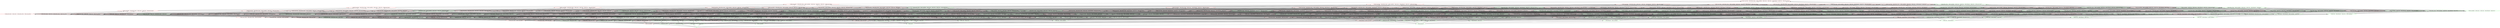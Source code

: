 digraph G {
splines="line"
rankdir=BT
"{'rtable_Song_Name', 'rtable_Album_Name', 'rtable_CopyRight', 'rtable_Genre', 'rtable_Time', 'rtable_Released', 'rtable_Price', 'rtable_Artist_Name'}" [shape=box];
"set()" [shape=box];
"set()" [color=green];
"set()" -> "{'rtable_Song_Name'}";
"set()" -> "{'rtable_Artist_Name'}";
"set()" -> "{'rtable_Album_Name'}";
"set()" -> "{'rtable_Genre'}";
"set()" -> "{'rtable_Price'}";
"set()" -> "{'rtable_CopyRight'}";
"set()" -> "{'rtable_Time'}";
"set()" -> "{'rtable_Released'}";
"{'rtable_Song_Name'}" [color=red];
"{'rtable_Song_Name'}" -> "{'rtable_Artist_Name', 'rtable_Song_Name'}";
"{'rtable_Song_Name'}" -> "{'rtable_Album_Name', 'rtable_Song_Name'}";
"{'rtable_Song_Name'}" -> "{'rtable_Genre', 'rtable_Song_Name'}";
"{'rtable_Song_Name'}" -> "{'rtable_Price', 'rtable_Song_Name'}";
"{'rtable_Song_Name'}" -> "{'rtable_CopyRight', 'rtable_Song_Name'}";
"{'rtable_Song_Name'}" -> "{'rtable_Time', 'rtable_Song_Name'}";
"{'rtable_Song_Name'}" -> "{'rtable_Released', 'rtable_Song_Name'}";
"{'rtable_Artist_Name'}" [color=green];
"{'rtable_Artist_Name'}" -> "{'rtable_Artist_Name', 'rtable_Song_Name'}";
"{'rtable_Artist_Name'}" -> "{'rtable_Artist_Name', 'rtable_Album_Name'}";
"{'rtable_Artist_Name'}" -> "{'rtable_Artist_Name', 'rtable_Genre'}";
"{'rtable_Artist_Name'}" -> "{'rtable_Artist_Name', 'rtable_Price'}";
"{'rtable_Artist_Name'}" -> "{'rtable_Artist_Name', 'rtable_CopyRight'}";
"{'rtable_Artist_Name'}" -> "{'rtable_Artist_Name', 'rtable_Time'}";
"{'rtable_Artist_Name'}" -> "{'rtable_Artist_Name', 'rtable_Released'}";
"{'rtable_Album_Name'}" [color=green];
"{'rtable_Album_Name'}" -> "{'rtable_Album_Name', 'rtable_Song_Name'}";
"{'rtable_Album_Name'}" -> "{'rtable_Artist_Name', 'rtable_Album_Name'}";
"{'rtable_Album_Name'}" -> "{'rtable_Genre', 'rtable_Album_Name'}";
"{'rtable_Album_Name'}" -> "{'rtable_Album_Name', 'rtable_Price'}";
"{'rtable_Album_Name'}" -> "{'rtable_Album_Name', 'rtable_CopyRight'}";
"{'rtable_Album_Name'}" -> "{'rtable_Time', 'rtable_Album_Name'}";
"{'rtable_Album_Name'}" -> "{'rtable_Released', 'rtable_Album_Name'}";
"{'rtable_Genre'}" [color=green];
"{'rtable_Genre'}" -> "{'rtable_Genre', 'rtable_Song_Name'}";
"{'rtable_Genre'}" -> "{'rtable_Artist_Name', 'rtable_Genre'}";
"{'rtable_Genre'}" -> "{'rtable_Genre', 'rtable_Album_Name'}";
"{'rtable_Genre'}" -> "{'rtable_Genre', 'rtable_Price'}";
"{'rtable_Genre'}" -> "{'rtable_Genre', 'rtable_CopyRight'}";
"{'rtable_Genre'}" -> "{'rtable_Genre', 'rtable_Time'}";
"{'rtable_Genre'}" -> "{'rtable_Genre', 'rtable_Released'}";
"{'rtable_Price'}" [color=green];
"{'rtable_Price'}" -> "{'rtable_Price', 'rtable_Song_Name'}";
"{'rtable_Price'}" -> "{'rtable_Artist_Name', 'rtable_Price'}";
"{'rtable_Price'}" -> "{'rtable_Album_Name', 'rtable_Price'}";
"{'rtable_Price'}" -> "{'rtable_Genre', 'rtable_Price'}";
"{'rtable_Price'}" -> "{'rtable_Price', 'rtable_CopyRight'}";
"{'rtable_Price'}" -> "{'rtable_Time', 'rtable_Price'}";
"{'rtable_Price'}" -> "{'rtable_Released', 'rtable_Price'}";
"{'rtable_CopyRight'}" [color=green];
"{'rtable_CopyRight'}" -> "{'rtable_CopyRight', 'rtable_Song_Name'}";
"{'rtable_CopyRight'}" -> "{'rtable_Artist_Name', 'rtable_CopyRight'}";
"{'rtable_CopyRight'}" -> "{'rtable_Album_Name', 'rtable_CopyRight'}";
"{'rtable_CopyRight'}" -> "{'rtable_Genre', 'rtable_CopyRight'}";
"{'rtable_CopyRight'}" -> "{'rtable_Price', 'rtable_CopyRight'}";
"{'rtable_CopyRight'}" -> "{'rtable_Time', 'rtable_CopyRight'}";
"{'rtable_CopyRight'}" -> "{'rtable_Released', 'rtable_CopyRight'}";
"{'rtable_Time'}" [color=green];
"{'rtable_Time'}" -> "{'rtable_Time', 'rtable_Song_Name'}";
"{'rtable_Time'}" -> "{'rtable_Artist_Name', 'rtable_Time'}";
"{'rtable_Time'}" -> "{'rtable_Time', 'rtable_Album_Name'}";
"{'rtable_Time'}" -> "{'rtable_Genre', 'rtable_Time'}";
"{'rtable_Time'}" -> "{'rtable_Time', 'rtable_Price'}";
"{'rtable_Time'}" -> "{'rtable_Time', 'rtable_CopyRight'}";
"{'rtable_Time'}" -> "{'rtable_Time', 'rtable_Released'}";
"{'rtable_Released'}" [color=green];
"{'rtable_Released'}" -> "{'rtable_Released', 'rtable_Song_Name'}";
"{'rtable_Released'}" -> "{'rtable_Artist_Name', 'rtable_Released'}";
"{'rtable_Released'}" -> "{'rtable_Released', 'rtable_Album_Name'}";
"{'rtable_Released'}" -> "{'rtable_Genre', 'rtable_Released'}";
"{'rtable_Released'}" -> "{'rtable_Released', 'rtable_Price'}";
"{'rtable_Released'}" -> "{'rtable_Released', 'rtable_CopyRight'}";
"{'rtable_Released'}" -> "{'rtable_Time', 'rtable_Released'}";
"{'rtable_Artist_Name', 'rtable_Song_Name'}" [color=red];
"{'rtable_Artist_Name', 'rtable_Song_Name'}" -> "{'rtable_Artist_Name', 'rtable_Album_Name', 'rtable_Song_Name'}";
"{'rtable_Artist_Name', 'rtable_Song_Name'}" -> "{'rtable_Artist_Name', 'rtable_Genre', 'rtable_Song_Name'}";
"{'rtable_Artist_Name', 'rtable_Song_Name'}" -> "{'rtable_Artist_Name', 'rtable_Price', 'rtable_Song_Name'}";
"{'rtable_Artist_Name', 'rtable_Song_Name'}" -> "{'rtable_Artist_Name', 'rtable_CopyRight', 'rtable_Song_Name'}";
"{'rtable_Artist_Name', 'rtable_Song_Name'}" -> "{'rtable_Artist_Name', 'rtable_Time', 'rtable_Song_Name'}";
"{'rtable_Artist_Name', 'rtable_Song_Name'}" -> "{'rtable_Artist_Name', 'rtable_Released', 'rtable_Song_Name'}";
"{'rtable_Album_Name', 'rtable_Song_Name'}" [color=red];
"{'rtable_Album_Name', 'rtable_Song_Name'}" -> "{'rtable_Artist_Name', 'rtable_Album_Name', 'rtable_Song_Name'}";
"{'rtable_Album_Name', 'rtable_Song_Name'}" -> "{'rtable_Genre', 'rtable_Album_Name', 'rtable_Song_Name'}";
"{'rtable_Album_Name', 'rtable_Song_Name'}" -> "{'rtable_Price', 'rtable_Album_Name', 'rtable_Song_Name'}";
"{'rtable_Album_Name', 'rtable_Song_Name'}" -> "{'rtable_Album_Name', 'rtable_CopyRight', 'rtable_Song_Name'}";
"{'rtable_Album_Name', 'rtable_Song_Name'}" -> "{'rtable_Time', 'rtable_Album_Name', 'rtable_Song_Name'}";
"{'rtable_Album_Name', 'rtable_Song_Name'}" -> "{'rtable_Released', 'rtable_Album_Name', 'rtable_Song_Name'}";
"{'rtable_Genre', 'rtable_Song_Name'}" [color=red];
"{'rtable_Genre', 'rtable_Song_Name'}" -> "{'rtable_Artist_Name', 'rtable_Genre', 'rtable_Song_Name'}";
"{'rtable_Genre', 'rtable_Song_Name'}" -> "{'rtable_Genre', 'rtable_Album_Name', 'rtable_Song_Name'}";
"{'rtable_Genre', 'rtable_Song_Name'}" -> "{'rtable_Genre', 'rtable_Price', 'rtable_Song_Name'}";
"{'rtable_Genre', 'rtable_Song_Name'}" -> "{'rtable_Genre', 'rtable_CopyRight', 'rtable_Song_Name'}";
"{'rtable_Genre', 'rtable_Song_Name'}" -> "{'rtable_Genre', 'rtable_Time', 'rtable_Song_Name'}";
"{'rtable_Genre', 'rtable_Song_Name'}" -> "{'rtable_Genre', 'rtable_Released', 'rtable_Song_Name'}";
"{'rtable_Price', 'rtable_Song_Name'}" [color=red];
"{'rtable_Price', 'rtable_Song_Name'}" -> "{'rtable_Artist_Name', 'rtable_Price', 'rtable_Song_Name'}";
"{'rtable_Price', 'rtable_Song_Name'}" -> "{'rtable_Price', 'rtable_Album_Name', 'rtable_Song_Name'}";
"{'rtable_Price', 'rtable_Song_Name'}" -> "{'rtable_Genre', 'rtable_Price', 'rtable_Song_Name'}";
"{'rtable_Price', 'rtable_Song_Name'}" -> "{'rtable_Price', 'rtable_CopyRight', 'rtable_Song_Name'}";
"{'rtable_Price', 'rtable_Song_Name'}" -> "{'rtable_Time', 'rtable_Price', 'rtable_Song_Name'}";
"{'rtable_Price', 'rtable_Song_Name'}" -> "{'rtable_Released', 'rtable_Price', 'rtable_Song_Name'}";
"{'rtable_CopyRight', 'rtable_Song_Name'}" [color=red];
"{'rtable_CopyRight', 'rtable_Song_Name'}" -> "{'rtable_Artist_Name', 'rtable_CopyRight', 'rtable_Song_Name'}";
"{'rtable_CopyRight', 'rtable_Song_Name'}" -> "{'rtable_Album_Name', 'rtable_CopyRight', 'rtable_Song_Name'}";
"{'rtable_CopyRight', 'rtable_Song_Name'}" -> "{'rtable_Genre', 'rtable_CopyRight', 'rtable_Song_Name'}";
"{'rtable_CopyRight', 'rtable_Song_Name'}" -> "{'rtable_Price', 'rtable_CopyRight', 'rtable_Song_Name'}";
"{'rtable_CopyRight', 'rtable_Song_Name'}" -> "{'rtable_Time', 'rtable_CopyRight', 'rtable_Song_Name'}";
"{'rtable_CopyRight', 'rtable_Song_Name'}" -> "{'rtable_Released', 'rtable_CopyRight', 'rtable_Song_Name'}";
"{'rtable_Time', 'rtable_Song_Name'}" [color=red];
"{'rtable_Time', 'rtable_Song_Name'}" -> "{'rtable_Artist_Name', 'rtable_Time', 'rtable_Song_Name'}";
"{'rtable_Time', 'rtable_Song_Name'}" -> "{'rtable_Time', 'rtable_Album_Name', 'rtable_Song_Name'}";
"{'rtable_Time', 'rtable_Song_Name'}" -> "{'rtable_Genre', 'rtable_Time', 'rtable_Song_Name'}";
"{'rtable_Time', 'rtable_Song_Name'}" -> "{'rtable_Time', 'rtable_Price', 'rtable_Song_Name'}";
"{'rtable_Time', 'rtable_Song_Name'}" -> "{'rtable_Time', 'rtable_CopyRight', 'rtable_Song_Name'}";
"{'rtable_Time', 'rtable_Song_Name'}" -> "{'rtable_Time', 'rtable_Released', 'rtable_Song_Name'}";
"{'rtable_Released', 'rtable_Song_Name'}" [color=red];
"{'rtable_Released', 'rtable_Song_Name'}" -> "{'rtable_Artist_Name', 'rtable_Released', 'rtable_Song_Name'}";
"{'rtable_Released', 'rtable_Song_Name'}" -> "{'rtable_Released', 'rtable_Album_Name', 'rtable_Song_Name'}";
"{'rtable_Released', 'rtable_Song_Name'}" -> "{'rtable_Genre', 'rtable_Released', 'rtable_Song_Name'}";
"{'rtable_Released', 'rtable_Song_Name'}" -> "{'rtable_Released', 'rtable_Price', 'rtable_Song_Name'}";
"{'rtable_Released', 'rtable_Song_Name'}" -> "{'rtable_Released', 'rtable_CopyRight', 'rtable_Song_Name'}";
"{'rtable_Released', 'rtable_Song_Name'}" -> "{'rtable_Time', 'rtable_Released', 'rtable_Song_Name'}";
"{'rtable_Artist_Name', 'rtable_Album_Name'}" [color=green];
"{'rtable_Artist_Name', 'rtable_Album_Name'}" -> "{'rtable_Artist_Name', 'rtable_Album_Name', 'rtable_Song_Name'}";
"{'rtable_Artist_Name', 'rtable_Album_Name'}" -> "{'rtable_Artist_Name', 'rtable_Album_Name', 'rtable_Genre'}";
"{'rtable_Artist_Name', 'rtable_Album_Name'}" -> "{'rtable_Artist_Name', 'rtable_Album_Name', 'rtable_Price'}";
"{'rtable_Artist_Name', 'rtable_Album_Name'}" -> "{'rtable_Artist_Name', 'rtable_Album_Name', 'rtable_CopyRight'}";
"{'rtable_Artist_Name', 'rtable_Album_Name'}" -> "{'rtable_Artist_Name', 'rtable_Album_Name', 'rtable_Time'}";
"{'rtable_Artist_Name', 'rtable_Album_Name'}" -> "{'rtable_Artist_Name', 'rtable_Released', 'rtable_Album_Name'}";
"{'rtable_Artist_Name', 'rtable_Genre'}" [color=green];
"{'rtable_Artist_Name', 'rtable_Genre'}" -> "{'rtable_Artist_Name', 'rtable_Genre', 'rtable_Song_Name'}";
"{'rtable_Artist_Name', 'rtable_Genre'}" -> "{'rtable_Artist_Name', 'rtable_Album_Name', 'rtable_Genre'}";
"{'rtable_Artist_Name', 'rtable_Genre'}" -> "{'rtable_Artist_Name', 'rtable_Price', 'rtable_Genre'}";
"{'rtable_Artist_Name', 'rtable_Genre'}" -> "{'rtable_Artist_Name', 'rtable_CopyRight', 'rtable_Genre'}";
"{'rtable_Artist_Name', 'rtable_Genre'}" -> "{'rtable_Artist_Name', 'rtable_Time', 'rtable_Genre'}";
"{'rtable_Artist_Name', 'rtable_Genre'}" -> "{'rtable_Artist_Name', 'rtable_Released', 'rtable_Genre'}";
"{'rtable_Artist_Name', 'rtable_Price'}" [color=green];
"{'rtable_Artist_Name', 'rtable_Price'}" -> "{'rtable_Artist_Name', 'rtable_Price', 'rtable_Song_Name'}";
"{'rtable_Artist_Name', 'rtable_Price'}" -> "{'rtable_Artist_Name', 'rtable_Album_Name', 'rtable_Price'}";
"{'rtable_Artist_Name', 'rtable_Price'}" -> "{'rtable_Artist_Name', 'rtable_Price', 'rtable_Genre'}";
"{'rtable_Artist_Name', 'rtable_Price'}" -> "{'rtable_Artist_Name', 'rtable_Price', 'rtable_CopyRight'}";
"{'rtable_Artist_Name', 'rtable_Price'}" -> "{'rtable_Artist_Name', 'rtable_Price', 'rtable_Time'}";
"{'rtable_Artist_Name', 'rtable_Price'}" -> "{'rtable_Artist_Name', 'rtable_Released', 'rtable_Price'}";
"{'rtable_Artist_Name', 'rtable_CopyRight'}" [color=green];
"{'rtable_Artist_Name', 'rtable_CopyRight'}" -> "{'rtable_Artist_Name', 'rtable_CopyRight', 'rtable_Song_Name'}";
"{'rtable_Artist_Name', 'rtable_CopyRight'}" -> "{'rtable_Artist_Name', 'rtable_Album_Name', 'rtable_CopyRight'}";
"{'rtable_Artist_Name', 'rtable_CopyRight'}" -> "{'rtable_Artist_Name', 'rtable_CopyRight', 'rtable_Genre'}";
"{'rtable_Artist_Name', 'rtable_CopyRight'}" -> "{'rtable_Artist_Name', 'rtable_Price', 'rtable_CopyRight'}";
"{'rtable_Artist_Name', 'rtable_CopyRight'}" -> "{'rtable_Artist_Name', 'rtable_CopyRight', 'rtable_Time'}";
"{'rtable_Artist_Name', 'rtable_CopyRight'}" -> "{'rtable_Artist_Name', 'rtable_Released', 'rtable_CopyRight'}";
"{'rtable_Artist_Name', 'rtable_Time'}" [color=green];
"{'rtable_Artist_Name', 'rtable_Time'}" -> "{'rtable_Artist_Name', 'rtable_Time', 'rtable_Song_Name'}";
"{'rtable_Artist_Name', 'rtable_Time'}" -> "{'rtable_Artist_Name', 'rtable_Album_Name', 'rtable_Time'}";
"{'rtable_Artist_Name', 'rtable_Time'}" -> "{'rtable_Artist_Name', 'rtable_Time', 'rtable_Genre'}";
"{'rtable_Artist_Name', 'rtable_Time'}" -> "{'rtable_Artist_Name', 'rtable_Price', 'rtable_Time'}";
"{'rtable_Artist_Name', 'rtable_Time'}" -> "{'rtable_Artist_Name', 'rtable_CopyRight', 'rtable_Time'}";
"{'rtable_Artist_Name', 'rtable_Time'}" -> "{'rtable_Artist_Name', 'rtable_Released', 'rtable_Time'}";
"{'rtable_Artist_Name', 'rtable_Released'}" [color=green];
"{'rtable_Artist_Name', 'rtable_Released'}" -> "{'rtable_Artist_Name', 'rtable_Released', 'rtable_Song_Name'}";
"{'rtable_Artist_Name', 'rtable_Released'}" -> "{'rtable_Artist_Name', 'rtable_Released', 'rtable_Album_Name'}";
"{'rtable_Artist_Name', 'rtable_Released'}" -> "{'rtable_Artist_Name', 'rtable_Released', 'rtable_Genre'}";
"{'rtable_Artist_Name', 'rtable_Released'}" -> "{'rtable_Artist_Name', 'rtable_Released', 'rtable_Price'}";
"{'rtable_Artist_Name', 'rtable_Released'}" -> "{'rtable_Artist_Name', 'rtable_Released', 'rtable_CopyRight'}";
"{'rtable_Artist_Name', 'rtable_Released'}" -> "{'rtable_Artist_Name', 'rtable_Released', 'rtable_Time'}";
"{'rtable_Genre', 'rtable_Album_Name'}" [color=green];
"{'rtable_Genre', 'rtable_Album_Name'}" -> "{'rtable_Genre', 'rtable_Album_Name', 'rtable_Song_Name'}";
"{'rtable_Genre', 'rtable_Album_Name'}" -> "{'rtable_Artist_Name', 'rtable_Album_Name', 'rtable_Genre'}";
"{'rtable_Genre', 'rtable_Album_Name'}" -> "{'rtable_Genre', 'rtable_Album_Name', 'rtable_Price'}";
"{'rtable_Genre', 'rtable_Album_Name'}" -> "{'rtable_Genre', 'rtable_Album_Name', 'rtable_CopyRight'}";
"{'rtable_Genre', 'rtable_Album_Name'}" -> "{'rtable_Genre', 'rtable_Album_Name', 'rtable_Time'}";
"{'rtable_Genre', 'rtable_Album_Name'}" -> "{'rtable_Genre', 'rtable_Released', 'rtable_Album_Name'}";
"{'rtable_Album_Name', 'rtable_Price'}" [color=green];
"{'rtable_Album_Name', 'rtable_Price'}" -> "{'rtable_Price', 'rtable_Album_Name', 'rtable_Song_Name'}";
"{'rtable_Album_Name', 'rtable_Price'}" -> "{'rtable_Artist_Name', 'rtable_Album_Name', 'rtable_Price'}";
"{'rtable_Album_Name', 'rtable_Price'}" -> "{'rtable_Genre', 'rtable_Album_Name', 'rtable_Price'}";
"{'rtable_Album_Name', 'rtable_Price'}" -> "{'rtable_Album_Name', 'rtable_CopyRight', 'rtable_Price'}";
"{'rtable_Album_Name', 'rtable_Price'}" -> "{'rtable_Time', 'rtable_Album_Name', 'rtable_Price'}";
"{'rtable_Album_Name', 'rtable_Price'}" -> "{'rtable_Released', 'rtable_Album_Name', 'rtable_Price'}";
"{'rtable_Album_Name', 'rtable_CopyRight'}" [color=green];
"{'rtable_Album_Name', 'rtable_CopyRight'}" -> "{'rtable_Album_Name', 'rtable_CopyRight', 'rtable_Song_Name'}";
"{'rtable_Album_Name', 'rtable_CopyRight'}" -> "{'rtable_Artist_Name', 'rtable_Album_Name', 'rtable_CopyRight'}";
"{'rtable_Album_Name', 'rtable_CopyRight'}" -> "{'rtable_Genre', 'rtable_Album_Name', 'rtable_CopyRight'}";
"{'rtable_Album_Name', 'rtable_CopyRight'}" -> "{'rtable_Album_Name', 'rtable_CopyRight', 'rtable_Price'}";
"{'rtable_Album_Name', 'rtable_CopyRight'}" -> "{'rtable_Time', 'rtable_Album_Name', 'rtable_CopyRight'}";
"{'rtable_Album_Name', 'rtable_CopyRight'}" -> "{'rtable_Released', 'rtable_Album_Name', 'rtable_CopyRight'}";
"{'rtable_Time', 'rtable_Album_Name'}" [color=green];
"{'rtable_Time', 'rtable_Album_Name'}" -> "{'rtable_Time', 'rtable_Album_Name', 'rtable_Song_Name'}";
"{'rtable_Time', 'rtable_Album_Name'}" -> "{'rtable_Artist_Name', 'rtable_Album_Name', 'rtable_Time'}";
"{'rtable_Time', 'rtable_Album_Name'}" -> "{'rtable_Genre', 'rtable_Album_Name', 'rtable_Time'}";
"{'rtable_Time', 'rtable_Album_Name'}" -> "{'rtable_Time', 'rtable_Album_Name', 'rtable_Price'}";
"{'rtable_Time', 'rtable_Album_Name'}" -> "{'rtable_Time', 'rtable_Album_Name', 'rtable_CopyRight'}";
"{'rtable_Time', 'rtable_Album_Name'}" -> "{'rtable_Time', 'rtable_Released', 'rtable_Album_Name'}";
"{'rtable_Released', 'rtable_Album_Name'}" [color=green];
"{'rtable_Released', 'rtable_Album_Name'}" -> "{'rtable_Released', 'rtable_Album_Name', 'rtable_Song_Name'}";
"{'rtable_Released', 'rtable_Album_Name'}" -> "{'rtable_Artist_Name', 'rtable_Released', 'rtable_Album_Name'}";
"{'rtable_Released', 'rtable_Album_Name'}" -> "{'rtable_Genre', 'rtable_Released', 'rtable_Album_Name'}";
"{'rtable_Released', 'rtable_Album_Name'}" -> "{'rtable_Released', 'rtable_Album_Name', 'rtable_Price'}";
"{'rtable_Released', 'rtable_Album_Name'}" -> "{'rtable_Released', 'rtable_Album_Name', 'rtable_CopyRight'}";
"{'rtable_Released', 'rtable_Album_Name'}" -> "{'rtable_Time', 'rtable_Released', 'rtable_Album_Name'}";
"{'rtable_Genre', 'rtable_Price'}" [color=green];
"{'rtable_Genre', 'rtable_Price'}" -> "{'rtable_Genre', 'rtable_Price', 'rtable_Song_Name'}";
"{'rtable_Genre', 'rtable_Price'}" -> "{'rtable_Artist_Name', 'rtable_Price', 'rtable_Genre'}";
"{'rtable_Genre', 'rtable_Price'}" -> "{'rtable_Genre', 'rtable_Album_Name', 'rtable_Price'}";
"{'rtable_Genre', 'rtable_Price'}" -> "{'rtable_Genre', 'rtable_Price', 'rtable_CopyRight'}";
"{'rtable_Genre', 'rtable_Price'}" -> "{'rtable_Genre', 'rtable_Price', 'rtable_Time'}";
"{'rtable_Genre', 'rtable_Price'}" -> "{'rtable_Genre', 'rtable_Released', 'rtable_Price'}";
"{'rtable_Genre', 'rtable_CopyRight'}" [color=green];
"{'rtable_Genre', 'rtable_CopyRight'}" -> "{'rtable_Genre', 'rtable_CopyRight', 'rtable_Song_Name'}";
"{'rtable_Genre', 'rtable_CopyRight'}" -> "{'rtable_Artist_Name', 'rtable_CopyRight', 'rtable_Genre'}";
"{'rtable_Genre', 'rtable_CopyRight'}" -> "{'rtable_Genre', 'rtable_Album_Name', 'rtable_CopyRight'}";
"{'rtable_Genre', 'rtable_CopyRight'}" -> "{'rtable_Genre', 'rtable_Price', 'rtable_CopyRight'}";
"{'rtable_Genre', 'rtable_CopyRight'}" -> "{'rtable_Genre', 'rtable_CopyRight', 'rtable_Time'}";
"{'rtable_Genre', 'rtable_CopyRight'}" -> "{'rtable_Genre', 'rtable_Released', 'rtable_CopyRight'}";
"{'rtable_Genre', 'rtable_Time'}" [color=green];
"{'rtable_Genre', 'rtable_Time'}" -> "{'rtable_Genre', 'rtable_Time', 'rtable_Song_Name'}";
"{'rtable_Genre', 'rtable_Time'}" -> "{'rtable_Artist_Name', 'rtable_Time', 'rtable_Genre'}";
"{'rtable_Genre', 'rtable_Time'}" -> "{'rtable_Genre', 'rtable_Album_Name', 'rtable_Time'}";
"{'rtable_Genre', 'rtable_Time'}" -> "{'rtable_Genre', 'rtable_Price', 'rtable_Time'}";
"{'rtable_Genre', 'rtable_Time'}" -> "{'rtable_Genre', 'rtable_CopyRight', 'rtable_Time'}";
"{'rtable_Genre', 'rtable_Time'}" -> "{'rtable_Genre', 'rtable_Released', 'rtable_Time'}";
"{'rtable_Genre', 'rtable_Released'}" [color=green];
"{'rtable_Genre', 'rtable_Released'}" -> "{'rtable_Genre', 'rtable_Released', 'rtable_Song_Name'}";
"{'rtable_Genre', 'rtable_Released'}" -> "{'rtable_Artist_Name', 'rtable_Released', 'rtable_Genre'}";
"{'rtable_Genre', 'rtable_Released'}" -> "{'rtable_Genre', 'rtable_Released', 'rtable_Album_Name'}";
"{'rtable_Genre', 'rtable_Released'}" -> "{'rtable_Genre', 'rtable_Released', 'rtable_Price'}";
"{'rtable_Genre', 'rtable_Released'}" -> "{'rtable_Genre', 'rtable_Released', 'rtable_CopyRight'}";
"{'rtable_Genre', 'rtable_Released'}" -> "{'rtable_Genre', 'rtable_Released', 'rtable_Time'}";
"{'rtable_Price', 'rtable_CopyRight'}" [color=green];
"{'rtable_Price', 'rtable_CopyRight'}" -> "{'rtable_Price', 'rtable_CopyRight', 'rtable_Song_Name'}";
"{'rtable_Price', 'rtable_CopyRight'}" -> "{'rtable_Artist_Name', 'rtable_Price', 'rtable_CopyRight'}";
"{'rtable_Price', 'rtable_CopyRight'}" -> "{'rtable_Album_Name', 'rtable_CopyRight', 'rtable_Price'}";
"{'rtable_Price', 'rtable_CopyRight'}" -> "{'rtable_Genre', 'rtable_Price', 'rtable_CopyRight'}";
"{'rtable_Price', 'rtable_CopyRight'}" -> "{'rtable_Time', 'rtable_Price', 'rtable_CopyRight'}";
"{'rtable_Price', 'rtable_CopyRight'}" -> "{'rtable_Released', 'rtable_Price', 'rtable_CopyRight'}";
"{'rtable_Time', 'rtable_Price'}" [color=green];
"{'rtable_Time', 'rtable_Price'}" -> "{'rtable_Time', 'rtable_Price', 'rtable_Song_Name'}";
"{'rtable_Time', 'rtable_Price'}" -> "{'rtable_Artist_Name', 'rtable_Price', 'rtable_Time'}";
"{'rtable_Time', 'rtable_Price'}" -> "{'rtable_Time', 'rtable_Album_Name', 'rtable_Price'}";
"{'rtable_Time', 'rtable_Price'}" -> "{'rtable_Genre', 'rtable_Price', 'rtable_Time'}";
"{'rtable_Time', 'rtable_Price'}" -> "{'rtable_Time', 'rtable_Price', 'rtable_CopyRight'}";
"{'rtable_Time', 'rtable_Price'}" -> "{'rtable_Time', 'rtable_Released', 'rtable_Price'}";
"{'rtable_Released', 'rtable_Price'}" [color=green];
"{'rtable_Released', 'rtable_Price'}" -> "{'rtable_Released', 'rtable_Price', 'rtable_Song_Name'}";
"{'rtable_Released', 'rtable_Price'}" -> "{'rtable_Artist_Name', 'rtable_Released', 'rtable_Price'}";
"{'rtable_Released', 'rtable_Price'}" -> "{'rtable_Released', 'rtable_Album_Name', 'rtable_Price'}";
"{'rtable_Released', 'rtable_Price'}" -> "{'rtable_Genre', 'rtable_Released', 'rtable_Price'}";
"{'rtable_Released', 'rtable_Price'}" -> "{'rtable_Released', 'rtable_Price', 'rtable_CopyRight'}";
"{'rtable_Released', 'rtable_Price'}" -> "{'rtable_Time', 'rtable_Released', 'rtable_Price'}";
"{'rtable_Time', 'rtable_CopyRight'}" [color=green];
"{'rtable_Time', 'rtable_CopyRight'}" -> "{'rtable_Time', 'rtable_CopyRight', 'rtable_Song_Name'}";
"{'rtable_Time', 'rtable_CopyRight'}" -> "{'rtable_Artist_Name', 'rtable_CopyRight', 'rtable_Time'}";
"{'rtable_Time', 'rtable_CopyRight'}" -> "{'rtable_Time', 'rtable_Album_Name', 'rtable_CopyRight'}";
"{'rtable_Time', 'rtable_CopyRight'}" -> "{'rtable_Genre', 'rtable_CopyRight', 'rtable_Time'}";
"{'rtable_Time', 'rtable_CopyRight'}" -> "{'rtable_Time', 'rtable_Price', 'rtable_CopyRight'}";
"{'rtable_Time', 'rtable_CopyRight'}" -> "{'rtable_Time', 'rtable_Released', 'rtable_CopyRight'}";
"{'rtable_Released', 'rtable_CopyRight'}" [color=green];
"{'rtable_Released', 'rtable_CopyRight'}" -> "{'rtable_Released', 'rtable_CopyRight', 'rtable_Song_Name'}";
"{'rtable_Released', 'rtable_CopyRight'}" -> "{'rtable_Artist_Name', 'rtable_Released', 'rtable_CopyRight'}";
"{'rtable_Released', 'rtable_CopyRight'}" -> "{'rtable_Released', 'rtable_Album_Name', 'rtable_CopyRight'}";
"{'rtable_Released', 'rtable_CopyRight'}" -> "{'rtable_Genre', 'rtable_Released', 'rtable_CopyRight'}";
"{'rtable_Released', 'rtable_CopyRight'}" -> "{'rtable_Released', 'rtable_Price', 'rtable_CopyRight'}";
"{'rtable_Released', 'rtable_CopyRight'}" -> "{'rtable_Time', 'rtable_Released', 'rtable_CopyRight'}";
"{'rtable_Time', 'rtable_Released'}" [color=green];
"{'rtable_Time', 'rtable_Released'}" -> "{'rtable_Time', 'rtable_Released', 'rtable_Song_Name'}";
"{'rtable_Time', 'rtable_Released'}" -> "{'rtable_Artist_Name', 'rtable_Released', 'rtable_Time'}";
"{'rtable_Time', 'rtable_Released'}" -> "{'rtable_Time', 'rtable_Released', 'rtable_Album_Name'}";
"{'rtable_Time', 'rtable_Released'}" -> "{'rtable_Genre', 'rtable_Released', 'rtable_Time'}";
"{'rtable_Time', 'rtable_Released'}" -> "{'rtable_Time', 'rtable_Released', 'rtable_Price'}";
"{'rtable_Time', 'rtable_Released'}" -> "{'rtable_Time', 'rtable_Released', 'rtable_CopyRight'}";
"{'rtable_Artist_Name', 'rtable_Album_Name', 'rtable_Song_Name'}" [color=red];
"{'rtable_Artist_Name', 'rtable_Album_Name', 'rtable_Song_Name'}" -> "{'rtable_Artist_Name', 'rtable_Genre', 'rtable_Album_Name', 'rtable_Song_Name'}";
"{'rtable_Artist_Name', 'rtable_Album_Name', 'rtable_Song_Name'}" -> "{'rtable_Artist_Name', 'rtable_Price', 'rtable_Album_Name', 'rtable_Song_Name'}";
"{'rtable_Artist_Name', 'rtable_Album_Name', 'rtable_Song_Name'}" -> "{'rtable_Artist_Name', 'rtable_Album_Name', 'rtable_CopyRight', 'rtable_Song_Name'}";
"{'rtable_Artist_Name', 'rtable_Album_Name', 'rtable_Song_Name'}" -> "{'rtable_Artist_Name', 'rtable_Time', 'rtable_Album_Name', 'rtable_Song_Name'}";
"{'rtable_Artist_Name', 'rtable_Album_Name', 'rtable_Song_Name'}" -> "{'rtable_Artist_Name', 'rtable_Released', 'rtable_Album_Name', 'rtable_Song_Name'}";
"{'rtable_Artist_Name', 'rtable_Genre', 'rtable_Song_Name'}" [color=red];
"{'rtable_Artist_Name', 'rtable_Genre', 'rtable_Song_Name'}" -> "{'rtable_Artist_Name', 'rtable_Genre', 'rtable_Album_Name', 'rtable_Song_Name'}";
"{'rtable_Artist_Name', 'rtable_Genre', 'rtable_Song_Name'}" -> "{'rtable_Artist_Name', 'rtable_Genre', 'rtable_Price', 'rtable_Song_Name'}";
"{'rtable_Artist_Name', 'rtable_Genre', 'rtable_Song_Name'}" -> "{'rtable_Artist_Name', 'rtable_Genre', 'rtable_CopyRight', 'rtable_Song_Name'}";
"{'rtable_Artist_Name', 'rtable_Genre', 'rtable_Song_Name'}" -> "{'rtable_Artist_Name', 'rtable_Time', 'rtable_Genre', 'rtable_Song_Name'}";
"{'rtable_Artist_Name', 'rtable_Genre', 'rtable_Song_Name'}" -> "{'rtable_Artist_Name', 'rtable_Released', 'rtable_Genre', 'rtable_Song_Name'}";
"{'rtable_Artist_Name', 'rtable_Price', 'rtable_Song_Name'}" [color=red];
"{'rtable_Artist_Name', 'rtable_Price', 'rtable_Song_Name'}" -> "{'rtable_Artist_Name', 'rtable_Price', 'rtable_Album_Name', 'rtable_Song_Name'}";
"{'rtable_Artist_Name', 'rtable_Price', 'rtable_Song_Name'}" -> "{'rtable_Artist_Name', 'rtable_Genre', 'rtable_Price', 'rtable_Song_Name'}";
"{'rtable_Artist_Name', 'rtable_Price', 'rtable_Song_Name'}" -> "{'rtable_Artist_Name', 'rtable_Price', 'rtable_CopyRight', 'rtable_Song_Name'}";
"{'rtable_Artist_Name', 'rtable_Price', 'rtable_Song_Name'}" -> "{'rtable_Artist_Name', 'rtable_Time', 'rtable_Price', 'rtable_Song_Name'}";
"{'rtable_Artist_Name', 'rtable_Price', 'rtable_Song_Name'}" -> "{'rtable_Artist_Name', 'rtable_Released', 'rtable_Price', 'rtable_Song_Name'}";
"{'rtable_Artist_Name', 'rtable_CopyRight', 'rtable_Song_Name'}" [color=red];
"{'rtable_Artist_Name', 'rtable_CopyRight', 'rtable_Song_Name'}" -> "{'rtable_Artist_Name', 'rtable_Album_Name', 'rtable_CopyRight', 'rtable_Song_Name'}";
"{'rtable_Artist_Name', 'rtable_CopyRight', 'rtable_Song_Name'}" -> "{'rtable_Artist_Name', 'rtable_Genre', 'rtable_CopyRight', 'rtable_Song_Name'}";
"{'rtable_Artist_Name', 'rtable_CopyRight', 'rtable_Song_Name'}" -> "{'rtable_Artist_Name', 'rtable_Price', 'rtable_CopyRight', 'rtable_Song_Name'}";
"{'rtable_Artist_Name', 'rtable_CopyRight', 'rtable_Song_Name'}" -> "{'rtable_Artist_Name', 'rtable_Time', 'rtable_CopyRight', 'rtable_Song_Name'}";
"{'rtable_Artist_Name', 'rtable_CopyRight', 'rtable_Song_Name'}" -> "{'rtable_Artist_Name', 'rtable_Released', 'rtable_CopyRight', 'rtable_Song_Name'}";
"{'rtable_Artist_Name', 'rtable_Time', 'rtable_Song_Name'}" [color=red];
"{'rtable_Artist_Name', 'rtable_Time', 'rtable_Song_Name'}" -> "{'rtable_Artist_Name', 'rtable_Time', 'rtable_Album_Name', 'rtable_Song_Name'}";
"{'rtable_Artist_Name', 'rtable_Time', 'rtable_Song_Name'}" -> "{'rtable_Artist_Name', 'rtable_Time', 'rtable_Genre', 'rtable_Song_Name'}";
"{'rtable_Artist_Name', 'rtable_Time', 'rtable_Song_Name'}" -> "{'rtable_Artist_Name', 'rtable_Time', 'rtable_Price', 'rtable_Song_Name'}";
"{'rtable_Artist_Name', 'rtable_Time', 'rtable_Song_Name'}" -> "{'rtable_Artist_Name', 'rtable_Time', 'rtable_CopyRight', 'rtable_Song_Name'}";
"{'rtable_Artist_Name', 'rtable_Time', 'rtable_Song_Name'}" -> "{'rtable_Artist_Name', 'rtable_Released', 'rtable_Time', 'rtable_Song_Name'}";
"{'rtable_Artist_Name', 'rtable_Released', 'rtable_Song_Name'}" [color=red];
"{'rtable_Artist_Name', 'rtable_Released', 'rtable_Song_Name'}" -> "{'rtable_Artist_Name', 'rtable_Released', 'rtable_Album_Name', 'rtable_Song_Name'}";
"{'rtable_Artist_Name', 'rtable_Released', 'rtable_Song_Name'}" -> "{'rtable_Artist_Name', 'rtable_Released', 'rtable_Genre', 'rtable_Song_Name'}";
"{'rtable_Artist_Name', 'rtable_Released', 'rtable_Song_Name'}" -> "{'rtable_Artist_Name', 'rtable_Released', 'rtable_Price', 'rtable_Song_Name'}";
"{'rtable_Artist_Name', 'rtable_Released', 'rtable_Song_Name'}" -> "{'rtable_Artist_Name', 'rtable_Released', 'rtable_CopyRight', 'rtable_Song_Name'}";
"{'rtable_Artist_Name', 'rtable_Released', 'rtable_Song_Name'}" -> "{'rtable_Artist_Name', 'rtable_Released', 'rtable_Time', 'rtable_Song_Name'}";
"{'rtable_Genre', 'rtable_Album_Name', 'rtable_Song_Name'}" [color=red];
"{'rtable_Genre', 'rtable_Album_Name', 'rtable_Song_Name'}" -> "{'rtable_Artist_Name', 'rtable_Genre', 'rtable_Album_Name', 'rtable_Song_Name'}";
"{'rtable_Genre', 'rtable_Album_Name', 'rtable_Song_Name'}" -> "{'rtable_Genre', 'rtable_Price', 'rtable_Album_Name', 'rtable_Song_Name'}";
"{'rtable_Genre', 'rtable_Album_Name', 'rtable_Song_Name'}" -> "{'rtable_Genre', 'rtable_Album_Name', 'rtable_CopyRight', 'rtable_Song_Name'}";
"{'rtable_Genre', 'rtable_Album_Name', 'rtable_Song_Name'}" -> "{'rtable_Genre', 'rtable_Time', 'rtable_Album_Name', 'rtable_Song_Name'}";
"{'rtable_Genre', 'rtable_Album_Name', 'rtable_Song_Name'}" -> "{'rtable_Genre', 'rtable_Released', 'rtable_Album_Name', 'rtable_Song_Name'}";
"{'rtable_Price', 'rtable_Album_Name', 'rtable_Song_Name'}" [color=red];
"{'rtable_Price', 'rtable_Album_Name', 'rtable_Song_Name'}" -> "{'rtable_Artist_Name', 'rtable_Price', 'rtable_Album_Name', 'rtable_Song_Name'}";
"{'rtable_Price', 'rtable_Album_Name', 'rtable_Song_Name'}" -> "{'rtable_Genre', 'rtable_Price', 'rtable_Album_Name', 'rtable_Song_Name'}";
"{'rtable_Price', 'rtable_Album_Name', 'rtable_Song_Name'}" -> "{'rtable_Price', 'rtable_Album_Name', 'rtable_CopyRight', 'rtable_Song_Name'}";
"{'rtable_Price', 'rtable_Album_Name', 'rtable_Song_Name'}" -> "{'rtable_Time', 'rtable_Price', 'rtable_Album_Name', 'rtable_Song_Name'}";
"{'rtable_Price', 'rtable_Album_Name', 'rtable_Song_Name'}" -> "{'rtable_Price', 'rtable_Released', 'rtable_Album_Name', 'rtable_Song_Name'}";
"{'rtable_Album_Name', 'rtable_CopyRight', 'rtable_Song_Name'}" [color=red];
"{'rtable_Album_Name', 'rtable_CopyRight', 'rtable_Song_Name'}" -> "{'rtable_Artist_Name', 'rtable_Album_Name', 'rtable_CopyRight', 'rtable_Song_Name'}";
"{'rtable_Album_Name', 'rtable_CopyRight', 'rtable_Song_Name'}" -> "{'rtable_Genre', 'rtable_Album_Name', 'rtable_CopyRight', 'rtable_Song_Name'}";
"{'rtable_Album_Name', 'rtable_CopyRight', 'rtable_Song_Name'}" -> "{'rtable_Price', 'rtable_Album_Name', 'rtable_CopyRight', 'rtable_Song_Name'}";
"{'rtable_Album_Name', 'rtable_CopyRight', 'rtable_Song_Name'}" -> "{'rtable_Time', 'rtable_Album_Name', 'rtable_CopyRight', 'rtable_Song_Name'}";
"{'rtable_Album_Name', 'rtable_CopyRight', 'rtable_Song_Name'}" -> "{'rtable_Released', 'rtable_Album_Name', 'rtable_CopyRight', 'rtable_Song_Name'}";
"{'rtable_Time', 'rtable_Album_Name', 'rtable_Song_Name'}" [color=red];
"{'rtable_Time', 'rtable_Album_Name', 'rtable_Song_Name'}" -> "{'rtable_Artist_Name', 'rtable_Time', 'rtable_Album_Name', 'rtable_Song_Name'}";
"{'rtable_Time', 'rtable_Album_Name', 'rtable_Song_Name'}" -> "{'rtable_Genre', 'rtable_Time', 'rtable_Album_Name', 'rtable_Song_Name'}";
"{'rtable_Time', 'rtable_Album_Name', 'rtable_Song_Name'}" -> "{'rtable_Time', 'rtable_Price', 'rtable_Album_Name', 'rtable_Song_Name'}";
"{'rtable_Time', 'rtable_Album_Name', 'rtable_Song_Name'}" -> "{'rtable_Time', 'rtable_Album_Name', 'rtable_CopyRight', 'rtable_Song_Name'}";
"{'rtable_Time', 'rtable_Album_Name', 'rtable_Song_Name'}" -> "{'rtable_Time', 'rtable_Released', 'rtable_Album_Name', 'rtable_Song_Name'}";
"{'rtable_Released', 'rtable_Album_Name', 'rtable_Song_Name'}" [color=red];
"{'rtable_Released', 'rtable_Album_Name', 'rtable_Song_Name'}" -> "{'rtable_Artist_Name', 'rtable_Released', 'rtable_Album_Name', 'rtable_Song_Name'}";
"{'rtable_Released', 'rtable_Album_Name', 'rtable_Song_Name'}" -> "{'rtable_Genre', 'rtable_Released', 'rtable_Album_Name', 'rtable_Song_Name'}";
"{'rtable_Released', 'rtable_Album_Name', 'rtable_Song_Name'}" -> "{'rtable_Price', 'rtable_Released', 'rtable_Album_Name', 'rtable_Song_Name'}";
"{'rtable_Released', 'rtable_Album_Name', 'rtable_Song_Name'}" -> "{'rtable_Released', 'rtable_Album_Name', 'rtable_CopyRight', 'rtable_Song_Name'}";
"{'rtable_Released', 'rtable_Album_Name', 'rtable_Song_Name'}" -> "{'rtable_Time', 'rtable_Released', 'rtable_Album_Name', 'rtable_Song_Name'}";
"{'rtable_Genre', 'rtable_Price', 'rtable_Song_Name'}" [color=red];
"{'rtable_Genre', 'rtable_Price', 'rtable_Song_Name'}" -> "{'rtable_Artist_Name', 'rtable_Genre', 'rtable_Price', 'rtable_Song_Name'}";
"{'rtable_Genre', 'rtable_Price', 'rtable_Song_Name'}" -> "{'rtable_Genre', 'rtable_Price', 'rtable_Album_Name', 'rtable_Song_Name'}";
"{'rtable_Genre', 'rtable_Price', 'rtable_Song_Name'}" -> "{'rtable_Genre', 'rtable_Price', 'rtable_CopyRight', 'rtable_Song_Name'}";
"{'rtable_Genre', 'rtable_Price', 'rtable_Song_Name'}" -> "{'rtable_Genre', 'rtable_Time', 'rtable_Price', 'rtable_Song_Name'}";
"{'rtable_Genre', 'rtable_Price', 'rtable_Song_Name'}" -> "{'rtable_Genre', 'rtable_Released', 'rtable_Price', 'rtable_Song_Name'}";
"{'rtable_Genre', 'rtable_CopyRight', 'rtable_Song_Name'}" [color=red];
"{'rtable_Genre', 'rtable_CopyRight', 'rtable_Song_Name'}" -> "{'rtable_Artist_Name', 'rtable_Genre', 'rtable_CopyRight', 'rtable_Song_Name'}";
"{'rtable_Genre', 'rtable_CopyRight', 'rtable_Song_Name'}" -> "{'rtable_Genre', 'rtable_Album_Name', 'rtable_CopyRight', 'rtable_Song_Name'}";
"{'rtable_Genre', 'rtable_CopyRight', 'rtable_Song_Name'}" -> "{'rtable_Genre', 'rtable_Price', 'rtable_CopyRight', 'rtable_Song_Name'}";
"{'rtable_Genre', 'rtable_CopyRight', 'rtable_Song_Name'}" -> "{'rtable_Genre', 'rtable_Time', 'rtable_CopyRight', 'rtable_Song_Name'}";
"{'rtable_Genre', 'rtable_CopyRight', 'rtable_Song_Name'}" -> "{'rtable_Genre', 'rtable_Released', 'rtable_CopyRight', 'rtable_Song_Name'}";
"{'rtable_Genre', 'rtable_Time', 'rtable_Song_Name'}" [color=red];
"{'rtable_Genre', 'rtable_Time', 'rtable_Song_Name'}" -> "{'rtable_Artist_Name', 'rtable_Time', 'rtable_Genre', 'rtable_Song_Name'}";
"{'rtable_Genre', 'rtable_Time', 'rtable_Song_Name'}" -> "{'rtable_Genre', 'rtable_Time', 'rtable_Album_Name', 'rtable_Song_Name'}";
"{'rtable_Genre', 'rtable_Time', 'rtable_Song_Name'}" -> "{'rtable_Genre', 'rtable_Time', 'rtable_Price', 'rtable_Song_Name'}";
"{'rtable_Genre', 'rtable_Time', 'rtable_Song_Name'}" -> "{'rtable_Genre', 'rtable_Time', 'rtable_CopyRight', 'rtable_Song_Name'}";
"{'rtable_Genre', 'rtable_Time', 'rtable_Song_Name'}" -> "{'rtable_Genre', 'rtable_Released', 'rtable_Time', 'rtable_Song_Name'}";
"{'rtable_Genre', 'rtable_Released', 'rtable_Song_Name'}" [color=red];
"{'rtable_Genre', 'rtable_Released', 'rtable_Song_Name'}" -> "{'rtable_Artist_Name', 'rtable_Released', 'rtable_Genre', 'rtable_Song_Name'}";
"{'rtable_Genre', 'rtable_Released', 'rtable_Song_Name'}" -> "{'rtable_Genre', 'rtable_Released', 'rtable_Album_Name', 'rtable_Song_Name'}";
"{'rtable_Genre', 'rtable_Released', 'rtable_Song_Name'}" -> "{'rtable_Genre', 'rtable_Released', 'rtable_Price', 'rtable_Song_Name'}";
"{'rtable_Genre', 'rtable_Released', 'rtable_Song_Name'}" -> "{'rtable_Genre', 'rtable_Released', 'rtable_CopyRight', 'rtable_Song_Name'}";
"{'rtable_Genre', 'rtable_Released', 'rtable_Song_Name'}" -> "{'rtable_Genre', 'rtable_Released', 'rtable_Time', 'rtable_Song_Name'}";
"{'rtable_Price', 'rtable_CopyRight', 'rtable_Song_Name'}" [color=red];
"{'rtable_Price', 'rtable_CopyRight', 'rtable_Song_Name'}" -> "{'rtable_Artist_Name', 'rtable_Price', 'rtable_CopyRight', 'rtable_Song_Name'}";
"{'rtable_Price', 'rtable_CopyRight', 'rtable_Song_Name'}" -> "{'rtable_Price', 'rtable_Album_Name', 'rtable_CopyRight', 'rtable_Song_Name'}";
"{'rtable_Price', 'rtable_CopyRight', 'rtable_Song_Name'}" -> "{'rtable_Genre', 'rtable_Price', 'rtable_CopyRight', 'rtable_Song_Name'}";
"{'rtable_Price', 'rtable_CopyRight', 'rtable_Song_Name'}" -> "{'rtable_Time', 'rtable_Price', 'rtable_CopyRight', 'rtable_Song_Name'}";
"{'rtable_Price', 'rtable_CopyRight', 'rtable_Song_Name'}" -> "{'rtable_Released', 'rtable_Price', 'rtable_CopyRight', 'rtable_Song_Name'}";
"{'rtable_Time', 'rtable_Price', 'rtable_Song_Name'}" [color=red];
"{'rtable_Time', 'rtable_Price', 'rtable_Song_Name'}" -> "{'rtable_Artist_Name', 'rtable_Time', 'rtable_Price', 'rtable_Song_Name'}";
"{'rtable_Time', 'rtable_Price', 'rtable_Song_Name'}" -> "{'rtable_Time', 'rtable_Price', 'rtable_Album_Name', 'rtable_Song_Name'}";
"{'rtable_Time', 'rtable_Price', 'rtable_Song_Name'}" -> "{'rtable_Genre', 'rtable_Time', 'rtable_Price', 'rtable_Song_Name'}";
"{'rtable_Time', 'rtable_Price', 'rtable_Song_Name'}" -> "{'rtable_Time', 'rtable_Price', 'rtable_CopyRight', 'rtable_Song_Name'}";
"{'rtable_Time', 'rtable_Price', 'rtable_Song_Name'}" -> "{'rtable_Time', 'rtable_Released', 'rtable_Price', 'rtable_Song_Name'}";
"{'rtable_Released', 'rtable_Price', 'rtable_Song_Name'}" [color=red];
"{'rtable_Released', 'rtable_Price', 'rtable_Song_Name'}" -> "{'rtable_Artist_Name', 'rtable_Released', 'rtable_Price', 'rtable_Song_Name'}";
"{'rtable_Released', 'rtable_Price', 'rtable_Song_Name'}" -> "{'rtable_Price', 'rtable_Released', 'rtable_Album_Name', 'rtable_Song_Name'}";
"{'rtable_Released', 'rtable_Price', 'rtable_Song_Name'}" -> "{'rtable_Genre', 'rtable_Released', 'rtable_Price', 'rtable_Song_Name'}";
"{'rtable_Released', 'rtable_Price', 'rtable_Song_Name'}" -> "{'rtable_Released', 'rtable_Price', 'rtable_CopyRight', 'rtable_Song_Name'}";
"{'rtable_Released', 'rtable_Price', 'rtable_Song_Name'}" -> "{'rtable_Time', 'rtable_Released', 'rtable_Price', 'rtable_Song_Name'}";
"{'rtable_Time', 'rtable_CopyRight', 'rtable_Song_Name'}" [color=red];
"{'rtable_Time', 'rtable_CopyRight', 'rtable_Song_Name'}" -> "{'rtable_Artist_Name', 'rtable_Time', 'rtable_CopyRight', 'rtable_Song_Name'}";
"{'rtable_Time', 'rtable_CopyRight', 'rtable_Song_Name'}" -> "{'rtable_Time', 'rtable_Album_Name', 'rtable_CopyRight', 'rtable_Song_Name'}";
"{'rtable_Time', 'rtable_CopyRight', 'rtable_Song_Name'}" -> "{'rtable_Genre', 'rtable_Time', 'rtable_CopyRight', 'rtable_Song_Name'}";
"{'rtable_Time', 'rtable_CopyRight', 'rtable_Song_Name'}" -> "{'rtable_Time', 'rtable_Price', 'rtable_CopyRight', 'rtable_Song_Name'}";
"{'rtable_Time', 'rtable_CopyRight', 'rtable_Song_Name'}" -> "{'rtable_Time', 'rtable_Released', 'rtable_CopyRight', 'rtable_Song_Name'}";
"{'rtable_Released', 'rtable_CopyRight', 'rtable_Song_Name'}" [color=red];
"{'rtable_Released', 'rtable_CopyRight', 'rtable_Song_Name'}" -> "{'rtable_Artist_Name', 'rtable_Released', 'rtable_CopyRight', 'rtable_Song_Name'}";
"{'rtable_Released', 'rtable_CopyRight', 'rtable_Song_Name'}" -> "{'rtable_Released', 'rtable_Album_Name', 'rtable_CopyRight', 'rtable_Song_Name'}";
"{'rtable_Released', 'rtable_CopyRight', 'rtable_Song_Name'}" -> "{'rtable_Genre', 'rtable_Released', 'rtable_CopyRight', 'rtable_Song_Name'}";
"{'rtable_Released', 'rtable_CopyRight', 'rtable_Song_Name'}" -> "{'rtable_Released', 'rtable_Price', 'rtable_CopyRight', 'rtable_Song_Name'}";
"{'rtable_Released', 'rtable_CopyRight', 'rtable_Song_Name'}" -> "{'rtable_Time', 'rtable_Released', 'rtable_CopyRight', 'rtable_Song_Name'}";
"{'rtable_Time', 'rtable_Released', 'rtable_Song_Name'}" [color=red];
"{'rtable_Time', 'rtable_Released', 'rtable_Song_Name'}" -> "{'rtable_Artist_Name', 'rtable_Released', 'rtable_Time', 'rtable_Song_Name'}";
"{'rtable_Time', 'rtable_Released', 'rtable_Song_Name'}" -> "{'rtable_Time', 'rtable_Released', 'rtable_Album_Name', 'rtable_Song_Name'}";
"{'rtable_Time', 'rtable_Released', 'rtable_Song_Name'}" -> "{'rtable_Genre', 'rtable_Released', 'rtable_Time', 'rtable_Song_Name'}";
"{'rtable_Time', 'rtable_Released', 'rtable_Song_Name'}" -> "{'rtable_Time', 'rtable_Released', 'rtable_Price', 'rtable_Song_Name'}";
"{'rtable_Time', 'rtable_Released', 'rtable_Song_Name'}" -> "{'rtable_Time', 'rtable_Released', 'rtable_CopyRight', 'rtable_Song_Name'}";
"{'rtable_Artist_Name', 'rtable_Album_Name', 'rtable_Genre'}" [color=green];
"{'rtable_Artist_Name', 'rtable_Album_Name', 'rtable_Genre'}" -> "{'rtable_Artist_Name', 'rtable_Genre', 'rtable_Album_Name', 'rtable_Song_Name'}";
"{'rtable_Artist_Name', 'rtable_Album_Name', 'rtable_Genre'}" -> "{'rtable_Artist_Name', 'rtable_Price', 'rtable_Album_Name', 'rtable_Genre'}";
"{'rtable_Artist_Name', 'rtable_Album_Name', 'rtable_Genre'}" -> "{'rtable_Artist_Name', 'rtable_Album_Name', 'rtable_CopyRight', 'rtable_Genre'}";
"{'rtable_Artist_Name', 'rtable_Album_Name', 'rtable_Genre'}" -> "{'rtable_Artist_Name', 'rtable_Time', 'rtable_Album_Name', 'rtable_Genre'}";
"{'rtable_Artist_Name', 'rtable_Album_Name', 'rtable_Genre'}" -> "{'rtable_Artist_Name', 'rtable_Released', 'rtable_Album_Name', 'rtable_Genre'}";
"{'rtable_Artist_Name', 'rtable_Album_Name', 'rtable_Price'}" [color=green];
"{'rtable_Artist_Name', 'rtable_Album_Name', 'rtable_Price'}" -> "{'rtable_Artist_Name', 'rtable_Price', 'rtable_Album_Name', 'rtable_Song_Name'}";
"{'rtable_Artist_Name', 'rtable_Album_Name', 'rtable_Price'}" -> "{'rtable_Artist_Name', 'rtable_Price', 'rtable_Album_Name', 'rtable_Genre'}";
"{'rtable_Artist_Name', 'rtable_Album_Name', 'rtable_Price'}" -> "{'rtable_Artist_Name', 'rtable_Album_Name', 'rtable_CopyRight', 'rtable_Price'}";
"{'rtable_Artist_Name', 'rtable_Album_Name', 'rtable_Price'}" -> "{'rtable_Artist_Name', 'rtable_Time', 'rtable_Album_Name', 'rtable_Price'}";
"{'rtable_Artist_Name', 'rtable_Album_Name', 'rtable_Price'}" -> "{'rtable_Artist_Name', 'rtable_Released', 'rtable_Album_Name', 'rtable_Price'}";
"{'rtable_Artist_Name', 'rtable_Album_Name', 'rtable_CopyRight'}" [color=green];
"{'rtable_Artist_Name', 'rtable_Album_Name', 'rtable_CopyRight'}" -> "{'rtable_Artist_Name', 'rtable_Album_Name', 'rtable_CopyRight', 'rtable_Song_Name'}";
"{'rtable_Artist_Name', 'rtable_Album_Name', 'rtable_CopyRight'}" -> "{'rtable_Artist_Name', 'rtable_Album_Name', 'rtable_CopyRight', 'rtable_Genre'}";
"{'rtable_Artist_Name', 'rtable_Album_Name', 'rtable_CopyRight'}" -> "{'rtable_Artist_Name', 'rtable_Album_Name', 'rtable_CopyRight', 'rtable_Price'}";
"{'rtable_Artist_Name', 'rtable_Album_Name', 'rtable_CopyRight'}" -> "{'rtable_Artist_Name', 'rtable_Album_Name', 'rtable_CopyRight', 'rtable_Time'}";
"{'rtable_Artist_Name', 'rtable_Album_Name', 'rtable_CopyRight'}" -> "{'rtable_Artist_Name', 'rtable_Released', 'rtable_Album_Name', 'rtable_CopyRight'}";
"{'rtable_Artist_Name', 'rtable_Album_Name', 'rtable_Time'}" [color=green];
"{'rtable_Artist_Name', 'rtable_Album_Name', 'rtable_Time'}" -> "{'rtable_Artist_Name', 'rtable_Time', 'rtable_Album_Name', 'rtable_Song_Name'}";
"{'rtable_Artist_Name', 'rtable_Album_Name', 'rtable_Time'}" -> "{'rtable_Artist_Name', 'rtable_Time', 'rtable_Album_Name', 'rtable_Genre'}";
"{'rtable_Artist_Name', 'rtable_Album_Name', 'rtable_Time'}" -> "{'rtable_Artist_Name', 'rtable_Time', 'rtable_Album_Name', 'rtable_Price'}";
"{'rtable_Artist_Name', 'rtable_Album_Name', 'rtable_Time'}" -> "{'rtable_Artist_Name', 'rtable_Album_Name', 'rtable_CopyRight', 'rtable_Time'}";
"{'rtable_Artist_Name', 'rtable_Album_Name', 'rtable_Time'}" -> "{'rtable_Artist_Name', 'rtable_Released', 'rtable_Album_Name', 'rtable_Time'}";
"{'rtable_Artist_Name', 'rtable_Released', 'rtable_Album_Name'}" [color=green];
"{'rtable_Artist_Name', 'rtable_Released', 'rtable_Album_Name'}" -> "{'rtable_Artist_Name', 'rtable_Released', 'rtable_Album_Name', 'rtable_Song_Name'}";
"{'rtable_Artist_Name', 'rtable_Released', 'rtable_Album_Name'}" -> "{'rtable_Artist_Name', 'rtable_Released', 'rtable_Album_Name', 'rtable_Genre'}";
"{'rtable_Artist_Name', 'rtable_Released', 'rtable_Album_Name'}" -> "{'rtable_Artist_Name', 'rtable_Released', 'rtable_Album_Name', 'rtable_Price'}";
"{'rtable_Artist_Name', 'rtable_Released', 'rtable_Album_Name'}" -> "{'rtable_Artist_Name', 'rtable_Released', 'rtable_Album_Name', 'rtable_CopyRight'}";
"{'rtable_Artist_Name', 'rtable_Released', 'rtable_Album_Name'}" -> "{'rtable_Artist_Name', 'rtable_Released', 'rtable_Album_Name', 'rtable_Time'}";
"{'rtable_Artist_Name', 'rtable_Price', 'rtable_Genre'}" [color=green];
"{'rtable_Artist_Name', 'rtable_Price', 'rtable_Genre'}" -> "{'rtable_Artist_Name', 'rtable_Genre', 'rtable_Price', 'rtable_Song_Name'}";
"{'rtable_Artist_Name', 'rtable_Price', 'rtable_Genre'}" -> "{'rtable_Artist_Name', 'rtable_Price', 'rtable_Album_Name', 'rtable_Genre'}";
"{'rtable_Artist_Name', 'rtable_Price', 'rtable_Genre'}" -> "{'rtable_Artist_Name', 'rtable_Price', 'rtable_CopyRight', 'rtable_Genre'}";
"{'rtable_Artist_Name', 'rtable_Price', 'rtable_Genre'}" -> "{'rtable_Artist_Name', 'rtable_Time', 'rtable_Price', 'rtable_Genre'}";
"{'rtable_Artist_Name', 'rtable_Price', 'rtable_Genre'}" -> "{'rtable_Artist_Name', 'rtable_Released', 'rtable_Price', 'rtable_Genre'}";
"{'rtable_Artist_Name', 'rtable_CopyRight', 'rtable_Genre'}" [color=green];
"{'rtable_Artist_Name', 'rtable_CopyRight', 'rtable_Genre'}" -> "{'rtable_Artist_Name', 'rtable_Genre', 'rtable_CopyRight', 'rtable_Song_Name'}";
"{'rtable_Artist_Name', 'rtable_CopyRight', 'rtable_Genre'}" -> "{'rtable_Artist_Name', 'rtable_Album_Name', 'rtable_CopyRight', 'rtable_Genre'}";
"{'rtable_Artist_Name', 'rtable_CopyRight', 'rtable_Genre'}" -> "{'rtable_Artist_Name', 'rtable_Price', 'rtable_CopyRight', 'rtable_Genre'}";
"{'rtable_Artist_Name', 'rtable_CopyRight', 'rtable_Genre'}" -> "{'rtable_Artist_Name', 'rtable_Time', 'rtable_CopyRight', 'rtable_Genre'}";
"{'rtable_Artist_Name', 'rtable_CopyRight', 'rtable_Genre'}" -> "{'rtable_Artist_Name', 'rtable_Released', 'rtable_CopyRight', 'rtable_Genre'}";
"{'rtable_Artist_Name', 'rtable_Time', 'rtable_Genre'}" [color=green];
"{'rtable_Artist_Name', 'rtable_Time', 'rtable_Genre'}" -> "{'rtable_Artist_Name', 'rtable_Time', 'rtable_Genre', 'rtable_Song_Name'}";
"{'rtable_Artist_Name', 'rtable_Time', 'rtable_Genre'}" -> "{'rtable_Artist_Name', 'rtable_Time', 'rtable_Album_Name', 'rtable_Genre'}";
"{'rtable_Artist_Name', 'rtable_Time', 'rtable_Genre'}" -> "{'rtable_Artist_Name', 'rtable_Time', 'rtable_Price', 'rtable_Genre'}";
"{'rtable_Artist_Name', 'rtable_Time', 'rtable_Genre'}" -> "{'rtable_Artist_Name', 'rtable_Time', 'rtable_CopyRight', 'rtable_Genre'}";
"{'rtable_Artist_Name', 'rtable_Time', 'rtable_Genre'}" -> "{'rtable_Artist_Name', 'rtable_Released', 'rtable_Time', 'rtable_Genre'}";
"{'rtable_Artist_Name', 'rtable_Released', 'rtable_Genre'}" [color=green];
"{'rtable_Artist_Name', 'rtable_Released', 'rtable_Genre'}" -> "{'rtable_Artist_Name', 'rtable_Released', 'rtable_Genre', 'rtable_Song_Name'}";
"{'rtable_Artist_Name', 'rtable_Released', 'rtable_Genre'}" -> "{'rtable_Artist_Name', 'rtable_Released', 'rtable_Album_Name', 'rtable_Genre'}";
"{'rtable_Artist_Name', 'rtable_Released', 'rtable_Genre'}" -> "{'rtable_Artist_Name', 'rtable_Released', 'rtable_Price', 'rtable_Genre'}";
"{'rtable_Artist_Name', 'rtable_Released', 'rtable_Genre'}" -> "{'rtable_Artist_Name', 'rtable_Released', 'rtable_CopyRight', 'rtable_Genre'}";
"{'rtable_Artist_Name', 'rtable_Released', 'rtable_Genre'}" -> "{'rtable_Artist_Name', 'rtable_Released', 'rtable_Time', 'rtable_Genre'}";
"{'rtable_Artist_Name', 'rtable_Price', 'rtable_CopyRight'}" [color=green];
"{'rtable_Artist_Name', 'rtable_Price', 'rtable_CopyRight'}" -> "{'rtable_Artist_Name', 'rtable_Price', 'rtable_CopyRight', 'rtable_Song_Name'}";
"{'rtable_Artist_Name', 'rtable_Price', 'rtable_CopyRight'}" -> "{'rtable_Artist_Name', 'rtable_Album_Name', 'rtable_CopyRight', 'rtable_Price'}";
"{'rtable_Artist_Name', 'rtable_Price', 'rtable_CopyRight'}" -> "{'rtable_Artist_Name', 'rtable_Price', 'rtable_CopyRight', 'rtable_Genre'}";
"{'rtable_Artist_Name', 'rtable_Price', 'rtable_CopyRight'}" -> "{'rtable_Artist_Name', 'rtable_Price', 'rtable_CopyRight', 'rtable_Time'}";
"{'rtable_Artist_Name', 'rtable_Price', 'rtable_CopyRight'}" -> "{'rtable_Artist_Name', 'rtable_Released', 'rtable_Price', 'rtable_CopyRight'}";
"{'rtable_Artist_Name', 'rtable_Price', 'rtable_Time'}" [color=green];
"{'rtable_Artist_Name', 'rtable_Price', 'rtable_Time'}" -> "{'rtable_Artist_Name', 'rtable_Time', 'rtable_Price', 'rtable_Song_Name'}";
"{'rtable_Artist_Name', 'rtable_Price', 'rtable_Time'}" -> "{'rtable_Artist_Name', 'rtable_Time', 'rtable_Album_Name', 'rtable_Price'}";
"{'rtable_Artist_Name', 'rtable_Price', 'rtable_Time'}" -> "{'rtable_Artist_Name', 'rtable_Time', 'rtable_Price', 'rtable_Genre'}";
"{'rtable_Artist_Name', 'rtable_Price', 'rtable_Time'}" -> "{'rtable_Artist_Name', 'rtable_Price', 'rtable_CopyRight', 'rtable_Time'}";
"{'rtable_Artist_Name', 'rtable_Price', 'rtable_Time'}" -> "{'rtable_Artist_Name', 'rtable_Released', 'rtable_Price', 'rtable_Time'}";
"{'rtable_Artist_Name', 'rtable_Released', 'rtable_Price'}" [color=green];
"{'rtable_Artist_Name', 'rtable_Released', 'rtable_Price'}" -> "{'rtable_Artist_Name', 'rtable_Released', 'rtable_Price', 'rtable_Song_Name'}";
"{'rtable_Artist_Name', 'rtable_Released', 'rtable_Price'}" -> "{'rtable_Artist_Name', 'rtable_Released', 'rtable_Album_Name', 'rtable_Price'}";
"{'rtable_Artist_Name', 'rtable_Released', 'rtable_Price'}" -> "{'rtable_Artist_Name', 'rtable_Released', 'rtable_Price', 'rtable_Genre'}";
"{'rtable_Artist_Name', 'rtable_Released', 'rtable_Price'}" -> "{'rtable_Artist_Name', 'rtable_Released', 'rtable_Price', 'rtable_CopyRight'}";
"{'rtable_Artist_Name', 'rtable_Released', 'rtable_Price'}" -> "{'rtable_Artist_Name', 'rtable_Released', 'rtable_Price', 'rtable_Time'}";
"{'rtable_Artist_Name', 'rtable_CopyRight', 'rtable_Time'}" [color=green];
"{'rtable_Artist_Name', 'rtable_CopyRight', 'rtable_Time'}" -> "{'rtable_Artist_Name', 'rtable_Time', 'rtable_CopyRight', 'rtable_Song_Name'}";
"{'rtable_Artist_Name', 'rtable_CopyRight', 'rtable_Time'}" -> "{'rtable_Artist_Name', 'rtable_Album_Name', 'rtable_CopyRight', 'rtable_Time'}";
"{'rtable_Artist_Name', 'rtable_CopyRight', 'rtable_Time'}" -> "{'rtable_Artist_Name', 'rtable_Time', 'rtable_CopyRight', 'rtable_Genre'}";
"{'rtable_Artist_Name', 'rtable_CopyRight', 'rtable_Time'}" -> "{'rtable_Artist_Name', 'rtable_Price', 'rtable_CopyRight', 'rtable_Time'}";
"{'rtable_Artist_Name', 'rtable_CopyRight', 'rtable_Time'}" -> "{'rtable_Artist_Name', 'rtable_Released', 'rtable_CopyRight', 'rtable_Time'}";
"{'rtable_Artist_Name', 'rtable_Released', 'rtable_CopyRight'}" [color=green];
"{'rtable_Artist_Name', 'rtable_Released', 'rtable_CopyRight'}" -> "{'rtable_Artist_Name', 'rtable_Released', 'rtable_CopyRight', 'rtable_Song_Name'}";
"{'rtable_Artist_Name', 'rtable_Released', 'rtable_CopyRight'}" -> "{'rtable_Artist_Name', 'rtable_Released', 'rtable_Album_Name', 'rtable_CopyRight'}";
"{'rtable_Artist_Name', 'rtable_Released', 'rtable_CopyRight'}" -> "{'rtable_Artist_Name', 'rtable_Released', 'rtable_CopyRight', 'rtable_Genre'}";
"{'rtable_Artist_Name', 'rtable_Released', 'rtable_CopyRight'}" -> "{'rtable_Artist_Name', 'rtable_Released', 'rtable_Price', 'rtable_CopyRight'}";
"{'rtable_Artist_Name', 'rtable_Released', 'rtable_CopyRight'}" -> "{'rtable_Artist_Name', 'rtable_Released', 'rtable_CopyRight', 'rtable_Time'}";
"{'rtable_Artist_Name', 'rtable_Released', 'rtable_Time'}" [color=green];
"{'rtable_Artist_Name', 'rtable_Released', 'rtable_Time'}" -> "{'rtable_Artist_Name', 'rtable_Released', 'rtable_Time', 'rtable_Song_Name'}";
"{'rtable_Artist_Name', 'rtable_Released', 'rtable_Time'}" -> "{'rtable_Artist_Name', 'rtable_Released', 'rtable_Album_Name', 'rtable_Time'}";
"{'rtable_Artist_Name', 'rtable_Released', 'rtable_Time'}" -> "{'rtable_Artist_Name', 'rtable_Released', 'rtable_Time', 'rtable_Genre'}";
"{'rtable_Artist_Name', 'rtable_Released', 'rtable_Time'}" -> "{'rtable_Artist_Name', 'rtable_Released', 'rtable_Price', 'rtable_Time'}";
"{'rtable_Artist_Name', 'rtable_Released', 'rtable_Time'}" -> "{'rtable_Artist_Name', 'rtable_Released', 'rtable_CopyRight', 'rtable_Time'}";
"{'rtable_Genre', 'rtable_Album_Name', 'rtable_Price'}" [color=green];
"{'rtable_Genre', 'rtable_Album_Name', 'rtable_Price'}" -> "{'rtable_Genre', 'rtable_Price', 'rtable_Album_Name', 'rtable_Song_Name'}";
"{'rtable_Genre', 'rtable_Album_Name', 'rtable_Price'}" -> "{'rtable_Artist_Name', 'rtable_Price', 'rtable_Album_Name', 'rtable_Genre'}";
"{'rtable_Genre', 'rtable_Album_Name', 'rtable_Price'}" -> "{'rtable_Genre', 'rtable_Album_Name', 'rtable_CopyRight', 'rtable_Price'}";
"{'rtable_Genre', 'rtable_Album_Name', 'rtable_Price'}" -> "{'rtable_Genre', 'rtable_Time', 'rtable_Album_Name', 'rtable_Price'}";
"{'rtable_Genre', 'rtable_Album_Name', 'rtable_Price'}" -> "{'rtable_Genre', 'rtable_Released', 'rtable_Album_Name', 'rtable_Price'}";
"{'rtable_Genre', 'rtable_Album_Name', 'rtable_CopyRight'}" [color=green];
"{'rtable_Genre', 'rtable_Album_Name', 'rtable_CopyRight'}" -> "{'rtable_Genre', 'rtable_Album_Name', 'rtable_CopyRight', 'rtable_Song_Name'}";
"{'rtable_Genre', 'rtable_Album_Name', 'rtable_CopyRight'}" -> "{'rtable_Artist_Name', 'rtable_Album_Name', 'rtable_CopyRight', 'rtable_Genre'}";
"{'rtable_Genre', 'rtable_Album_Name', 'rtable_CopyRight'}" -> "{'rtable_Genre', 'rtable_Album_Name', 'rtable_CopyRight', 'rtable_Price'}";
"{'rtable_Genre', 'rtable_Album_Name', 'rtable_CopyRight'}" -> "{'rtable_Genre', 'rtable_Album_Name', 'rtable_CopyRight', 'rtable_Time'}";
"{'rtable_Genre', 'rtable_Album_Name', 'rtable_CopyRight'}" -> "{'rtable_Genre', 'rtable_Released', 'rtable_Album_Name', 'rtable_CopyRight'}";
"{'rtable_Genre', 'rtable_Album_Name', 'rtable_Time'}" [color=green];
"{'rtable_Genre', 'rtable_Album_Name', 'rtable_Time'}" -> "{'rtable_Genre', 'rtable_Time', 'rtable_Album_Name', 'rtable_Song_Name'}";
"{'rtable_Genre', 'rtable_Album_Name', 'rtable_Time'}" -> "{'rtable_Artist_Name', 'rtable_Time', 'rtable_Album_Name', 'rtable_Genre'}";
"{'rtable_Genre', 'rtable_Album_Name', 'rtable_Time'}" -> "{'rtable_Genre', 'rtable_Time', 'rtable_Album_Name', 'rtable_Price'}";
"{'rtable_Genre', 'rtable_Album_Name', 'rtable_Time'}" -> "{'rtable_Genre', 'rtable_Album_Name', 'rtable_CopyRight', 'rtable_Time'}";
"{'rtable_Genre', 'rtable_Album_Name', 'rtable_Time'}" -> "{'rtable_Genre', 'rtable_Released', 'rtable_Album_Name', 'rtable_Time'}";
"{'rtable_Genre', 'rtable_Released', 'rtable_Album_Name'}" [color=green];
"{'rtable_Genre', 'rtable_Released', 'rtable_Album_Name'}" -> "{'rtable_Genre', 'rtable_Released', 'rtable_Album_Name', 'rtable_Song_Name'}";
"{'rtable_Genre', 'rtable_Released', 'rtable_Album_Name'}" -> "{'rtable_Artist_Name', 'rtable_Released', 'rtable_Album_Name', 'rtable_Genre'}";
"{'rtable_Genre', 'rtable_Released', 'rtable_Album_Name'}" -> "{'rtable_Genre', 'rtable_Released', 'rtable_Album_Name', 'rtable_Price'}";
"{'rtable_Genre', 'rtable_Released', 'rtable_Album_Name'}" -> "{'rtable_Genre', 'rtable_Released', 'rtable_Album_Name', 'rtable_CopyRight'}";
"{'rtable_Genre', 'rtable_Released', 'rtable_Album_Name'}" -> "{'rtable_Genre', 'rtable_Released', 'rtable_Album_Name', 'rtable_Time'}";
"{'rtable_Album_Name', 'rtable_CopyRight', 'rtable_Price'}" [color=green];
"{'rtable_Album_Name', 'rtable_CopyRight', 'rtable_Price'}" -> "{'rtable_Price', 'rtable_Album_Name', 'rtable_CopyRight', 'rtable_Song_Name'}";
"{'rtable_Album_Name', 'rtable_CopyRight', 'rtable_Price'}" -> "{'rtable_Artist_Name', 'rtable_Album_Name', 'rtable_CopyRight', 'rtable_Price'}";
"{'rtable_Album_Name', 'rtable_CopyRight', 'rtable_Price'}" -> "{'rtable_Genre', 'rtable_Album_Name', 'rtable_CopyRight', 'rtable_Price'}";
"{'rtable_Album_Name', 'rtable_CopyRight', 'rtable_Price'}" -> "{'rtable_Time', 'rtable_Album_Name', 'rtable_CopyRight', 'rtable_Price'}";
"{'rtable_Album_Name', 'rtable_CopyRight', 'rtable_Price'}" -> "{'rtable_Released', 'rtable_Album_Name', 'rtable_CopyRight', 'rtable_Price'}";
"{'rtable_Time', 'rtable_Album_Name', 'rtable_Price'}" [color=green];
"{'rtable_Time', 'rtable_Album_Name', 'rtable_Price'}" -> "{'rtable_Time', 'rtable_Price', 'rtable_Album_Name', 'rtable_Song_Name'}";
"{'rtable_Time', 'rtable_Album_Name', 'rtable_Price'}" -> "{'rtable_Artist_Name', 'rtable_Time', 'rtable_Album_Name', 'rtable_Price'}";
"{'rtable_Time', 'rtable_Album_Name', 'rtable_Price'}" -> "{'rtable_Genre', 'rtable_Time', 'rtable_Album_Name', 'rtable_Price'}";
"{'rtable_Time', 'rtable_Album_Name', 'rtable_Price'}" -> "{'rtable_Time', 'rtable_Album_Name', 'rtable_CopyRight', 'rtable_Price'}";
"{'rtable_Time', 'rtable_Album_Name', 'rtable_Price'}" -> "{'rtable_Time', 'rtable_Released', 'rtable_Album_Name', 'rtable_Price'}";
"{'rtable_Released', 'rtable_Album_Name', 'rtable_Price'}" [color=green];
"{'rtable_Released', 'rtable_Album_Name', 'rtable_Price'}" -> "{'rtable_Price', 'rtable_Released', 'rtable_Album_Name', 'rtable_Song_Name'}";
"{'rtable_Released', 'rtable_Album_Name', 'rtable_Price'}" -> "{'rtable_Artist_Name', 'rtable_Released', 'rtable_Album_Name', 'rtable_Price'}";
"{'rtable_Released', 'rtable_Album_Name', 'rtable_Price'}" -> "{'rtable_Genre', 'rtable_Released', 'rtable_Album_Name', 'rtable_Price'}";
"{'rtable_Released', 'rtable_Album_Name', 'rtable_Price'}" -> "{'rtable_Released', 'rtable_Album_Name', 'rtable_CopyRight', 'rtable_Price'}";
"{'rtable_Released', 'rtable_Album_Name', 'rtable_Price'}" -> "{'rtable_Time', 'rtable_Released', 'rtable_Album_Name', 'rtable_Price'}";
"{'rtable_Time', 'rtable_Album_Name', 'rtable_CopyRight'}" [color=green];
"{'rtable_Time', 'rtable_Album_Name', 'rtable_CopyRight'}" -> "{'rtable_Time', 'rtable_Album_Name', 'rtable_CopyRight', 'rtable_Song_Name'}";
"{'rtable_Time', 'rtable_Album_Name', 'rtable_CopyRight'}" -> "{'rtable_Artist_Name', 'rtable_Album_Name', 'rtable_CopyRight', 'rtable_Time'}";
"{'rtable_Time', 'rtable_Album_Name', 'rtable_CopyRight'}" -> "{'rtable_Genre', 'rtable_Album_Name', 'rtable_CopyRight', 'rtable_Time'}";
"{'rtable_Time', 'rtable_Album_Name', 'rtable_CopyRight'}" -> "{'rtable_Time', 'rtable_Album_Name', 'rtable_CopyRight', 'rtable_Price'}";
"{'rtable_Time', 'rtable_Album_Name', 'rtable_CopyRight'}" -> "{'rtable_Time', 'rtable_Released', 'rtable_Album_Name', 'rtable_CopyRight'}";
"{'rtable_Released', 'rtable_Album_Name', 'rtable_CopyRight'}" [color=green];
"{'rtable_Released', 'rtable_Album_Name', 'rtable_CopyRight'}" -> "{'rtable_Released', 'rtable_Album_Name', 'rtable_CopyRight', 'rtable_Song_Name'}";
"{'rtable_Released', 'rtable_Album_Name', 'rtable_CopyRight'}" -> "{'rtable_Artist_Name', 'rtable_Released', 'rtable_Album_Name', 'rtable_CopyRight'}";
"{'rtable_Released', 'rtable_Album_Name', 'rtable_CopyRight'}" -> "{'rtable_Genre', 'rtable_Released', 'rtable_Album_Name', 'rtable_CopyRight'}";
"{'rtable_Released', 'rtable_Album_Name', 'rtable_CopyRight'}" -> "{'rtable_Released', 'rtable_Album_Name', 'rtable_CopyRight', 'rtable_Price'}";
"{'rtable_Released', 'rtable_Album_Name', 'rtable_CopyRight'}" -> "{'rtable_Time', 'rtable_Released', 'rtable_Album_Name', 'rtable_CopyRight'}";
"{'rtable_Time', 'rtable_Released', 'rtable_Album_Name'}" [color=green];
"{'rtable_Time', 'rtable_Released', 'rtable_Album_Name'}" -> "{'rtable_Time', 'rtable_Released', 'rtable_Album_Name', 'rtable_Song_Name'}";
"{'rtable_Time', 'rtable_Released', 'rtable_Album_Name'}" -> "{'rtable_Artist_Name', 'rtable_Released', 'rtable_Album_Name', 'rtable_Time'}";
"{'rtable_Time', 'rtable_Released', 'rtable_Album_Name'}" -> "{'rtable_Genre', 'rtable_Released', 'rtable_Album_Name', 'rtable_Time'}";
"{'rtable_Time', 'rtable_Released', 'rtable_Album_Name'}" -> "{'rtable_Time', 'rtable_Released', 'rtable_Album_Name', 'rtable_Price'}";
"{'rtable_Time', 'rtable_Released', 'rtable_Album_Name'}" -> "{'rtable_Time', 'rtable_Released', 'rtable_Album_Name', 'rtable_CopyRight'}";
"{'rtable_Genre', 'rtable_Price', 'rtable_CopyRight'}" [color=green];
"{'rtable_Genre', 'rtable_Price', 'rtable_CopyRight'}" -> "{'rtable_Genre', 'rtable_Price', 'rtable_CopyRight', 'rtable_Song_Name'}";
"{'rtable_Genre', 'rtable_Price', 'rtable_CopyRight'}" -> "{'rtable_Artist_Name', 'rtable_Price', 'rtable_CopyRight', 'rtable_Genre'}";
"{'rtable_Genre', 'rtable_Price', 'rtable_CopyRight'}" -> "{'rtable_Genre', 'rtable_Album_Name', 'rtable_CopyRight', 'rtable_Price'}";
"{'rtable_Genre', 'rtable_Price', 'rtable_CopyRight'}" -> "{'rtable_Genre', 'rtable_Price', 'rtable_CopyRight', 'rtable_Time'}";
"{'rtable_Genre', 'rtable_Price', 'rtable_CopyRight'}" -> "{'rtable_Genre', 'rtable_Released', 'rtable_Price', 'rtable_CopyRight'}";
"{'rtable_Genre', 'rtable_Price', 'rtable_Time'}" [color=green];
"{'rtable_Genre', 'rtable_Price', 'rtable_Time'}" -> "{'rtable_Genre', 'rtable_Time', 'rtable_Price', 'rtable_Song_Name'}";
"{'rtable_Genre', 'rtable_Price', 'rtable_Time'}" -> "{'rtable_Artist_Name', 'rtable_Time', 'rtable_Price', 'rtable_Genre'}";
"{'rtable_Genre', 'rtable_Price', 'rtable_Time'}" -> "{'rtable_Genre', 'rtable_Time', 'rtable_Album_Name', 'rtable_Price'}";
"{'rtable_Genre', 'rtable_Price', 'rtable_Time'}" -> "{'rtable_Genre', 'rtable_Price', 'rtable_CopyRight', 'rtable_Time'}";
"{'rtable_Genre', 'rtable_Price', 'rtable_Time'}" -> "{'rtable_Genre', 'rtable_Released', 'rtable_Price', 'rtable_Time'}";
"{'rtable_Genre', 'rtable_Released', 'rtable_Price'}" [color=green];
"{'rtable_Genre', 'rtable_Released', 'rtable_Price'}" -> "{'rtable_Genre', 'rtable_Released', 'rtable_Price', 'rtable_Song_Name'}";
"{'rtable_Genre', 'rtable_Released', 'rtable_Price'}" -> "{'rtable_Artist_Name', 'rtable_Released', 'rtable_Price', 'rtable_Genre'}";
"{'rtable_Genre', 'rtable_Released', 'rtable_Price'}" -> "{'rtable_Genre', 'rtable_Released', 'rtable_Album_Name', 'rtable_Price'}";
"{'rtable_Genre', 'rtable_Released', 'rtable_Price'}" -> "{'rtable_Genre', 'rtable_Released', 'rtable_Price', 'rtable_CopyRight'}";
"{'rtable_Genre', 'rtable_Released', 'rtable_Price'}" -> "{'rtable_Genre', 'rtable_Released', 'rtable_Price', 'rtable_Time'}";
"{'rtable_Genre', 'rtable_CopyRight', 'rtable_Time'}" [color=green];
"{'rtable_Genre', 'rtable_CopyRight', 'rtable_Time'}" -> "{'rtable_Genre', 'rtable_Time', 'rtable_CopyRight', 'rtable_Song_Name'}";
"{'rtable_Genre', 'rtable_CopyRight', 'rtable_Time'}" -> "{'rtable_Artist_Name', 'rtable_Time', 'rtable_CopyRight', 'rtable_Genre'}";
"{'rtable_Genre', 'rtable_CopyRight', 'rtable_Time'}" -> "{'rtable_Genre', 'rtable_Album_Name', 'rtable_CopyRight', 'rtable_Time'}";
"{'rtable_Genre', 'rtable_CopyRight', 'rtable_Time'}" -> "{'rtable_Genre', 'rtable_Price', 'rtable_CopyRight', 'rtable_Time'}";
"{'rtable_Genre', 'rtable_CopyRight', 'rtable_Time'}" -> "{'rtable_Genre', 'rtable_Released', 'rtable_CopyRight', 'rtable_Time'}";
"{'rtable_Genre', 'rtable_Released', 'rtable_CopyRight'}" [color=green];
"{'rtable_Genre', 'rtable_Released', 'rtable_CopyRight'}" -> "{'rtable_Genre', 'rtable_Released', 'rtable_CopyRight', 'rtable_Song_Name'}";
"{'rtable_Genre', 'rtable_Released', 'rtable_CopyRight'}" -> "{'rtable_Artist_Name', 'rtable_Released', 'rtable_CopyRight', 'rtable_Genre'}";
"{'rtable_Genre', 'rtable_Released', 'rtable_CopyRight'}" -> "{'rtable_Genre', 'rtable_Released', 'rtable_Album_Name', 'rtable_CopyRight'}";
"{'rtable_Genre', 'rtable_Released', 'rtable_CopyRight'}" -> "{'rtable_Genre', 'rtable_Released', 'rtable_Price', 'rtable_CopyRight'}";
"{'rtable_Genre', 'rtable_Released', 'rtable_CopyRight'}" -> "{'rtable_Genre', 'rtable_Released', 'rtable_CopyRight', 'rtable_Time'}";
"{'rtable_Genre', 'rtable_Released', 'rtable_Time'}" [color=green];
"{'rtable_Genre', 'rtable_Released', 'rtable_Time'}" -> "{'rtable_Genre', 'rtable_Released', 'rtable_Time', 'rtable_Song_Name'}";
"{'rtable_Genre', 'rtable_Released', 'rtable_Time'}" -> "{'rtable_Artist_Name', 'rtable_Released', 'rtable_Time', 'rtable_Genre'}";
"{'rtable_Genre', 'rtable_Released', 'rtable_Time'}" -> "{'rtable_Genre', 'rtable_Released', 'rtable_Album_Name', 'rtable_Time'}";
"{'rtable_Genre', 'rtable_Released', 'rtable_Time'}" -> "{'rtable_Genre', 'rtable_Released', 'rtable_Price', 'rtable_Time'}";
"{'rtable_Genre', 'rtable_Released', 'rtable_Time'}" -> "{'rtable_Genre', 'rtable_Released', 'rtable_CopyRight', 'rtable_Time'}";
"{'rtable_Time', 'rtable_Price', 'rtable_CopyRight'}" [color=green];
"{'rtable_Time', 'rtable_Price', 'rtable_CopyRight'}" -> "{'rtable_Time', 'rtable_Price', 'rtable_CopyRight', 'rtable_Song_Name'}";
"{'rtable_Time', 'rtable_Price', 'rtable_CopyRight'}" -> "{'rtable_Artist_Name', 'rtable_Price', 'rtable_CopyRight', 'rtable_Time'}";
"{'rtable_Time', 'rtable_Price', 'rtable_CopyRight'}" -> "{'rtable_Time', 'rtable_Album_Name', 'rtable_CopyRight', 'rtable_Price'}";
"{'rtable_Time', 'rtable_Price', 'rtable_CopyRight'}" -> "{'rtable_Genre', 'rtable_Price', 'rtable_CopyRight', 'rtable_Time'}";
"{'rtable_Time', 'rtable_Price', 'rtable_CopyRight'}" -> "{'rtable_Time', 'rtable_Released', 'rtable_Price', 'rtable_CopyRight'}";
"{'rtable_Released', 'rtable_Price', 'rtable_CopyRight'}" [color=green];
"{'rtable_Released', 'rtable_Price', 'rtable_CopyRight'}" -> "{'rtable_Released', 'rtable_Price', 'rtable_CopyRight', 'rtable_Song_Name'}";
"{'rtable_Released', 'rtable_Price', 'rtable_CopyRight'}" -> "{'rtable_Artist_Name', 'rtable_Released', 'rtable_Price', 'rtable_CopyRight'}";
"{'rtable_Released', 'rtable_Price', 'rtable_CopyRight'}" -> "{'rtable_Released', 'rtable_Album_Name', 'rtable_CopyRight', 'rtable_Price'}";
"{'rtable_Released', 'rtable_Price', 'rtable_CopyRight'}" -> "{'rtable_Genre', 'rtable_Released', 'rtable_Price', 'rtable_CopyRight'}";
"{'rtable_Released', 'rtable_Price', 'rtable_CopyRight'}" -> "{'rtable_Time', 'rtable_Released', 'rtable_Price', 'rtable_CopyRight'}";
"{'rtable_Time', 'rtable_Released', 'rtable_Price'}" [color=green];
"{'rtable_Time', 'rtable_Released', 'rtable_Price'}" -> "{'rtable_Time', 'rtable_Released', 'rtable_Price', 'rtable_Song_Name'}";
"{'rtable_Time', 'rtable_Released', 'rtable_Price'}" -> "{'rtable_Artist_Name', 'rtable_Released', 'rtable_Price', 'rtable_Time'}";
"{'rtable_Time', 'rtable_Released', 'rtable_Price'}" -> "{'rtable_Time', 'rtable_Released', 'rtable_Album_Name', 'rtable_Price'}";
"{'rtable_Time', 'rtable_Released', 'rtable_Price'}" -> "{'rtable_Genre', 'rtable_Released', 'rtable_Price', 'rtable_Time'}";
"{'rtable_Time', 'rtable_Released', 'rtable_Price'}" -> "{'rtable_Time', 'rtable_Released', 'rtable_Price', 'rtable_CopyRight'}";
"{'rtable_Time', 'rtable_Released', 'rtable_CopyRight'}" [color=green];
"{'rtable_Time', 'rtable_Released', 'rtable_CopyRight'}" -> "{'rtable_Time', 'rtable_Released', 'rtable_CopyRight', 'rtable_Song_Name'}";
"{'rtable_Time', 'rtable_Released', 'rtable_CopyRight'}" -> "{'rtable_Artist_Name', 'rtable_Released', 'rtable_CopyRight', 'rtable_Time'}";
"{'rtable_Time', 'rtable_Released', 'rtable_CopyRight'}" -> "{'rtable_Time', 'rtable_Released', 'rtable_Album_Name', 'rtable_CopyRight'}";
"{'rtable_Time', 'rtable_Released', 'rtable_CopyRight'}" -> "{'rtable_Genre', 'rtable_Released', 'rtable_CopyRight', 'rtable_Time'}";
"{'rtable_Time', 'rtable_Released', 'rtable_CopyRight'}" -> "{'rtable_Time', 'rtable_Released', 'rtable_Price', 'rtable_CopyRight'}";
"{'rtable_Artist_Name', 'rtable_Genre', 'rtable_Album_Name', 'rtable_Song_Name'}" [color=red];
"{'rtable_Artist_Name', 'rtable_Genre', 'rtable_Album_Name', 'rtable_Song_Name'}" -> "{'rtable_Song_Name', 'rtable_Album_Name', 'rtable_Genre', 'rtable_Price', 'rtable_Artist_Name'}";
"{'rtable_Artist_Name', 'rtable_Genre', 'rtable_Album_Name', 'rtable_Song_Name'}" -> "{'rtable_Song_Name', 'rtable_Album_Name', 'rtable_CopyRight', 'rtable_Genre', 'rtable_Artist_Name'}";
"{'rtable_Artist_Name', 'rtable_Genre', 'rtable_Album_Name', 'rtable_Song_Name'}" -> "{'rtable_Song_Name', 'rtable_Album_Name', 'rtable_Time', 'rtable_Genre', 'rtable_Artist_Name'}";
"{'rtable_Artist_Name', 'rtable_Genre', 'rtable_Album_Name', 'rtable_Song_Name'}" -> "{'rtable_Song_Name', 'rtable_Album_Name', 'rtable_Genre', 'rtable_Released', 'rtable_Artist_Name'}";
"{'rtable_Artist_Name', 'rtable_Price', 'rtable_Album_Name', 'rtable_Song_Name'}" [color=red];
"{'rtable_Artist_Name', 'rtable_Price', 'rtable_Album_Name', 'rtable_Song_Name'}" -> "{'rtable_Song_Name', 'rtable_Album_Name', 'rtable_Genre', 'rtable_Price', 'rtable_Artist_Name'}";
"{'rtable_Artist_Name', 'rtable_Price', 'rtable_Album_Name', 'rtable_Song_Name'}" -> "{'rtable_Song_Name', 'rtable_Album_Name', 'rtable_CopyRight', 'rtable_Price', 'rtable_Artist_Name'}";
"{'rtable_Artist_Name', 'rtable_Price', 'rtable_Album_Name', 'rtable_Song_Name'}" -> "{'rtable_Song_Name', 'rtable_Album_Name', 'rtable_Time', 'rtable_Price', 'rtable_Artist_Name'}";
"{'rtable_Artist_Name', 'rtable_Price', 'rtable_Album_Name', 'rtable_Song_Name'}" -> "{'rtable_Song_Name', 'rtable_Album_Name', 'rtable_Released', 'rtable_Price', 'rtable_Artist_Name'}";
"{'rtable_Artist_Name', 'rtable_Album_Name', 'rtable_CopyRight', 'rtable_Song_Name'}" [color=red];
"{'rtable_Artist_Name', 'rtable_Album_Name', 'rtable_CopyRight', 'rtable_Song_Name'}" -> "{'rtable_Song_Name', 'rtable_Album_Name', 'rtable_CopyRight', 'rtable_Genre', 'rtable_Artist_Name'}";
"{'rtable_Artist_Name', 'rtable_Album_Name', 'rtable_CopyRight', 'rtable_Song_Name'}" -> "{'rtable_Song_Name', 'rtable_Album_Name', 'rtable_CopyRight', 'rtable_Price', 'rtable_Artist_Name'}";
"{'rtable_Artist_Name', 'rtable_Album_Name', 'rtable_CopyRight', 'rtable_Song_Name'}" -> "{'rtable_Song_Name', 'rtable_Album_Name', 'rtable_CopyRight', 'rtable_Time', 'rtable_Artist_Name'}";
"{'rtable_Artist_Name', 'rtable_Album_Name', 'rtable_CopyRight', 'rtable_Song_Name'}" -> "{'rtable_Song_Name', 'rtable_Album_Name', 'rtable_CopyRight', 'rtable_Released', 'rtable_Artist_Name'}";
"{'rtable_Artist_Name', 'rtable_Time', 'rtable_Album_Name', 'rtable_Song_Name'}" [color=red];
"{'rtable_Artist_Name', 'rtable_Time', 'rtable_Album_Name', 'rtable_Song_Name'}" -> "{'rtable_Song_Name', 'rtable_Album_Name', 'rtable_Time', 'rtable_Genre', 'rtable_Artist_Name'}";
"{'rtable_Artist_Name', 'rtable_Time', 'rtable_Album_Name', 'rtable_Song_Name'}" -> "{'rtable_Song_Name', 'rtable_Album_Name', 'rtable_Time', 'rtable_Price', 'rtable_Artist_Name'}";
"{'rtable_Artist_Name', 'rtable_Time', 'rtable_Album_Name', 'rtable_Song_Name'}" -> "{'rtable_Song_Name', 'rtable_Album_Name', 'rtable_CopyRight', 'rtable_Time', 'rtable_Artist_Name'}";
"{'rtable_Artist_Name', 'rtable_Time', 'rtable_Album_Name', 'rtable_Song_Name'}" -> "{'rtable_Song_Name', 'rtable_Album_Name', 'rtable_Time', 'rtable_Released', 'rtable_Artist_Name'}";
"{'rtable_Artist_Name', 'rtable_Released', 'rtable_Album_Name', 'rtable_Song_Name'}" [color=red];
"{'rtable_Artist_Name', 'rtable_Released', 'rtable_Album_Name', 'rtable_Song_Name'}" -> "{'rtable_Song_Name', 'rtable_Album_Name', 'rtable_Genre', 'rtable_Released', 'rtable_Artist_Name'}";
"{'rtable_Artist_Name', 'rtable_Released', 'rtable_Album_Name', 'rtable_Song_Name'}" -> "{'rtable_Song_Name', 'rtable_Album_Name', 'rtable_Released', 'rtable_Price', 'rtable_Artist_Name'}";
"{'rtable_Artist_Name', 'rtable_Released', 'rtable_Album_Name', 'rtable_Song_Name'}" -> "{'rtable_Song_Name', 'rtable_Album_Name', 'rtable_CopyRight', 'rtable_Released', 'rtable_Artist_Name'}";
"{'rtable_Artist_Name', 'rtable_Released', 'rtable_Album_Name', 'rtable_Song_Name'}" -> "{'rtable_Song_Name', 'rtable_Album_Name', 'rtable_Time', 'rtable_Released', 'rtable_Artist_Name'}";
"{'rtable_Artist_Name', 'rtable_Genre', 'rtable_Price', 'rtable_Song_Name'}" [color=red];
"{'rtable_Artist_Name', 'rtable_Genre', 'rtable_Price', 'rtable_Song_Name'}" -> "{'rtable_Song_Name', 'rtable_Album_Name', 'rtable_Genre', 'rtable_Price', 'rtable_Artist_Name'}";
"{'rtable_Artist_Name', 'rtable_Genre', 'rtable_Price', 'rtable_Song_Name'}" -> "{'rtable_Song_Name', 'rtable_CopyRight', 'rtable_Genre', 'rtable_Price', 'rtable_Artist_Name'}";
"{'rtable_Artist_Name', 'rtable_Genre', 'rtable_Price', 'rtable_Song_Name'}" -> "{'rtable_Song_Name', 'rtable_Time', 'rtable_Genre', 'rtable_Price', 'rtable_Artist_Name'}";
"{'rtable_Artist_Name', 'rtable_Genre', 'rtable_Price', 'rtable_Song_Name'}" -> "{'rtable_Song_Name', 'rtable_Genre', 'rtable_Released', 'rtable_Price', 'rtable_Artist_Name'}";
"{'rtable_Artist_Name', 'rtable_Genre', 'rtable_CopyRight', 'rtable_Song_Name'}" [color=red];
"{'rtable_Artist_Name', 'rtable_Genre', 'rtable_CopyRight', 'rtable_Song_Name'}" -> "{'rtable_Song_Name', 'rtable_Album_Name', 'rtable_CopyRight', 'rtable_Genre', 'rtable_Artist_Name'}";
"{'rtable_Artist_Name', 'rtable_Genre', 'rtable_CopyRight', 'rtable_Song_Name'}" -> "{'rtable_Song_Name', 'rtable_CopyRight', 'rtable_Genre', 'rtable_Price', 'rtable_Artist_Name'}";
"{'rtable_Artist_Name', 'rtable_Genre', 'rtable_CopyRight', 'rtable_Song_Name'}" -> "{'rtable_Song_Name', 'rtable_CopyRight', 'rtable_Time', 'rtable_Genre', 'rtable_Artist_Name'}";
"{'rtable_Artist_Name', 'rtable_Genre', 'rtable_CopyRight', 'rtable_Song_Name'}" -> "{'rtable_Song_Name', 'rtable_CopyRight', 'rtable_Genre', 'rtable_Released', 'rtable_Artist_Name'}";
"{'rtable_Artist_Name', 'rtable_Time', 'rtable_Genre', 'rtable_Song_Name'}" [color=red];
"{'rtable_Artist_Name', 'rtable_Time', 'rtable_Genre', 'rtable_Song_Name'}" -> "{'rtable_Song_Name', 'rtable_Album_Name', 'rtable_Time', 'rtable_Genre', 'rtable_Artist_Name'}";
"{'rtable_Artist_Name', 'rtable_Time', 'rtable_Genre', 'rtable_Song_Name'}" -> "{'rtable_Song_Name', 'rtable_Time', 'rtable_Genre', 'rtable_Price', 'rtable_Artist_Name'}";
"{'rtable_Artist_Name', 'rtable_Time', 'rtable_Genre', 'rtable_Song_Name'}" -> "{'rtable_Song_Name', 'rtable_CopyRight', 'rtable_Time', 'rtable_Genre', 'rtable_Artist_Name'}";
"{'rtable_Artist_Name', 'rtable_Time', 'rtable_Genre', 'rtable_Song_Name'}" -> "{'rtable_Song_Name', 'rtable_Time', 'rtable_Genre', 'rtable_Released', 'rtable_Artist_Name'}";
"{'rtable_Artist_Name', 'rtable_Released', 'rtable_Genre', 'rtable_Song_Name'}" [color=red];
"{'rtable_Artist_Name', 'rtable_Released', 'rtable_Genre', 'rtable_Song_Name'}" -> "{'rtable_Song_Name', 'rtable_Album_Name', 'rtable_Genre', 'rtable_Released', 'rtable_Artist_Name'}";
"{'rtable_Artist_Name', 'rtable_Released', 'rtable_Genre', 'rtable_Song_Name'}" -> "{'rtable_Song_Name', 'rtable_Genre', 'rtable_Released', 'rtable_Price', 'rtable_Artist_Name'}";
"{'rtable_Artist_Name', 'rtable_Released', 'rtable_Genre', 'rtable_Song_Name'}" -> "{'rtable_Song_Name', 'rtable_CopyRight', 'rtable_Genre', 'rtable_Released', 'rtable_Artist_Name'}";
"{'rtable_Artist_Name', 'rtable_Released', 'rtable_Genre', 'rtable_Song_Name'}" -> "{'rtable_Song_Name', 'rtable_Time', 'rtable_Genre', 'rtable_Released', 'rtable_Artist_Name'}";
"{'rtable_Artist_Name', 'rtable_Price', 'rtable_CopyRight', 'rtable_Song_Name'}" [color=red];
"{'rtable_Artist_Name', 'rtable_Price', 'rtable_CopyRight', 'rtable_Song_Name'}" -> "{'rtable_Song_Name', 'rtable_Album_Name', 'rtable_CopyRight', 'rtable_Price', 'rtable_Artist_Name'}";
"{'rtable_Artist_Name', 'rtable_Price', 'rtable_CopyRight', 'rtable_Song_Name'}" -> "{'rtable_Song_Name', 'rtable_CopyRight', 'rtable_Genre', 'rtable_Price', 'rtable_Artist_Name'}";
"{'rtable_Artist_Name', 'rtable_Price', 'rtable_CopyRight', 'rtable_Song_Name'}" -> "{'rtable_Song_Name', 'rtable_CopyRight', 'rtable_Time', 'rtable_Price', 'rtable_Artist_Name'}";
"{'rtable_Artist_Name', 'rtable_Price', 'rtable_CopyRight', 'rtable_Song_Name'}" -> "{'rtable_Song_Name', 'rtable_CopyRight', 'rtable_Released', 'rtable_Price', 'rtable_Artist_Name'}";
"{'rtable_Artist_Name', 'rtable_Time', 'rtable_Price', 'rtable_Song_Name'}" [color=red];
"{'rtable_Artist_Name', 'rtable_Time', 'rtable_Price', 'rtable_Song_Name'}" -> "{'rtable_Song_Name', 'rtable_Album_Name', 'rtable_Time', 'rtable_Price', 'rtable_Artist_Name'}";
"{'rtable_Artist_Name', 'rtable_Time', 'rtable_Price', 'rtable_Song_Name'}" -> "{'rtable_Song_Name', 'rtable_Time', 'rtable_Genre', 'rtable_Price', 'rtable_Artist_Name'}";
"{'rtable_Artist_Name', 'rtable_Time', 'rtable_Price', 'rtable_Song_Name'}" -> "{'rtable_Song_Name', 'rtable_CopyRight', 'rtable_Time', 'rtable_Price', 'rtable_Artist_Name'}";
"{'rtable_Artist_Name', 'rtable_Time', 'rtable_Price', 'rtable_Song_Name'}" -> "{'rtable_Song_Name', 'rtable_Time', 'rtable_Released', 'rtable_Price', 'rtable_Artist_Name'}";
"{'rtable_Artist_Name', 'rtable_Released', 'rtable_Price', 'rtable_Song_Name'}" [color=red];
"{'rtable_Artist_Name', 'rtable_Released', 'rtable_Price', 'rtable_Song_Name'}" -> "{'rtable_Song_Name', 'rtable_Album_Name', 'rtable_Released', 'rtable_Price', 'rtable_Artist_Name'}";
"{'rtable_Artist_Name', 'rtable_Released', 'rtable_Price', 'rtable_Song_Name'}" -> "{'rtable_Song_Name', 'rtable_Genre', 'rtable_Released', 'rtable_Price', 'rtable_Artist_Name'}";
"{'rtable_Artist_Name', 'rtable_Released', 'rtable_Price', 'rtable_Song_Name'}" -> "{'rtable_Song_Name', 'rtable_CopyRight', 'rtable_Released', 'rtable_Price', 'rtable_Artist_Name'}";
"{'rtable_Artist_Name', 'rtable_Released', 'rtable_Price', 'rtable_Song_Name'}" -> "{'rtable_Song_Name', 'rtable_Time', 'rtable_Released', 'rtable_Price', 'rtable_Artist_Name'}";
"{'rtable_Artist_Name', 'rtable_Time', 'rtable_CopyRight', 'rtable_Song_Name'}" [color=red];
"{'rtable_Artist_Name', 'rtable_Time', 'rtable_CopyRight', 'rtable_Song_Name'}" -> "{'rtable_Song_Name', 'rtable_Album_Name', 'rtable_CopyRight', 'rtable_Time', 'rtable_Artist_Name'}";
"{'rtable_Artist_Name', 'rtable_Time', 'rtable_CopyRight', 'rtable_Song_Name'}" -> "{'rtable_Song_Name', 'rtable_CopyRight', 'rtable_Time', 'rtable_Genre', 'rtable_Artist_Name'}";
"{'rtable_Artist_Name', 'rtable_Time', 'rtable_CopyRight', 'rtable_Song_Name'}" -> "{'rtable_Song_Name', 'rtable_CopyRight', 'rtable_Time', 'rtable_Price', 'rtable_Artist_Name'}";
"{'rtable_Artist_Name', 'rtable_Time', 'rtable_CopyRight', 'rtable_Song_Name'}" -> "{'rtable_Song_Name', 'rtable_CopyRight', 'rtable_Time', 'rtable_Released', 'rtable_Artist_Name'}";
"{'rtable_Artist_Name', 'rtable_Released', 'rtable_CopyRight', 'rtable_Song_Name'}" [color=red];
"{'rtable_Artist_Name', 'rtable_Released', 'rtable_CopyRight', 'rtable_Song_Name'}" -> "{'rtable_Song_Name', 'rtable_Album_Name', 'rtable_CopyRight', 'rtable_Released', 'rtable_Artist_Name'}";
"{'rtable_Artist_Name', 'rtable_Released', 'rtable_CopyRight', 'rtable_Song_Name'}" -> "{'rtable_Song_Name', 'rtable_CopyRight', 'rtable_Genre', 'rtable_Released', 'rtable_Artist_Name'}";
"{'rtable_Artist_Name', 'rtable_Released', 'rtable_CopyRight', 'rtable_Song_Name'}" -> "{'rtable_Song_Name', 'rtable_CopyRight', 'rtable_Released', 'rtable_Price', 'rtable_Artist_Name'}";
"{'rtable_Artist_Name', 'rtable_Released', 'rtable_CopyRight', 'rtable_Song_Name'}" -> "{'rtable_Song_Name', 'rtable_CopyRight', 'rtable_Time', 'rtable_Released', 'rtable_Artist_Name'}";
"{'rtable_Artist_Name', 'rtable_Released', 'rtable_Time', 'rtable_Song_Name'}" [color=red];
"{'rtable_Artist_Name', 'rtable_Released', 'rtable_Time', 'rtable_Song_Name'}" -> "{'rtable_Song_Name', 'rtable_Album_Name', 'rtable_Time', 'rtable_Released', 'rtable_Artist_Name'}";
"{'rtable_Artist_Name', 'rtable_Released', 'rtable_Time', 'rtable_Song_Name'}" -> "{'rtable_Song_Name', 'rtable_Time', 'rtable_Genre', 'rtable_Released', 'rtable_Artist_Name'}";
"{'rtable_Artist_Name', 'rtable_Released', 'rtable_Time', 'rtable_Song_Name'}" -> "{'rtable_Song_Name', 'rtable_Time', 'rtable_Released', 'rtable_Price', 'rtable_Artist_Name'}";
"{'rtable_Artist_Name', 'rtable_Released', 'rtable_Time', 'rtable_Song_Name'}" -> "{'rtable_Song_Name', 'rtable_CopyRight', 'rtable_Time', 'rtable_Released', 'rtable_Artist_Name'}";
"{'rtable_Genre', 'rtable_Price', 'rtable_Album_Name', 'rtable_Song_Name'}" [color=red];
"{'rtable_Genre', 'rtable_Price', 'rtable_Album_Name', 'rtable_Song_Name'}" -> "{'rtable_Song_Name', 'rtable_Album_Name', 'rtable_Genre', 'rtable_Price', 'rtable_Artist_Name'}";
"{'rtable_Genre', 'rtable_Price', 'rtable_Album_Name', 'rtable_Song_Name'}" -> "{'rtable_Song_Name', 'rtable_Album_Name', 'rtable_CopyRight', 'rtable_Genre', 'rtable_Price'}";
"{'rtable_Genre', 'rtable_Price', 'rtable_Album_Name', 'rtable_Song_Name'}" -> "{'rtable_Song_Name', 'rtable_Album_Name', 'rtable_Genre', 'rtable_Time', 'rtable_Price'}";
"{'rtable_Genre', 'rtable_Price', 'rtable_Album_Name', 'rtable_Song_Name'}" -> "{'rtable_Song_Name', 'rtable_Album_Name', 'rtable_Genre', 'rtable_Released', 'rtable_Price'}";
"{'rtable_Genre', 'rtable_Album_Name', 'rtable_CopyRight', 'rtable_Song_Name'}" [color=red];
"{'rtable_Genre', 'rtable_Album_Name', 'rtable_CopyRight', 'rtable_Song_Name'}" -> "{'rtable_Song_Name', 'rtable_Album_Name', 'rtable_CopyRight', 'rtable_Genre', 'rtable_Artist_Name'}";
"{'rtable_Genre', 'rtable_Album_Name', 'rtable_CopyRight', 'rtable_Song_Name'}" -> "{'rtable_Song_Name', 'rtable_Album_Name', 'rtable_CopyRight', 'rtable_Genre', 'rtable_Price'}";
"{'rtable_Genre', 'rtable_Album_Name', 'rtable_CopyRight', 'rtable_Song_Name'}" -> "{'rtable_Song_Name', 'rtable_Album_Name', 'rtable_CopyRight', 'rtable_Genre', 'rtable_Time'}";
"{'rtable_Genre', 'rtable_Album_Name', 'rtable_CopyRight', 'rtable_Song_Name'}" -> "{'rtable_Song_Name', 'rtable_Album_Name', 'rtable_CopyRight', 'rtable_Genre', 'rtable_Released'}";
"{'rtable_Genre', 'rtable_Time', 'rtable_Album_Name', 'rtable_Song_Name'}" [color=red];
"{'rtable_Genre', 'rtable_Time', 'rtable_Album_Name', 'rtable_Song_Name'}" -> "{'rtable_Song_Name', 'rtable_Album_Name', 'rtable_Time', 'rtable_Genre', 'rtable_Artist_Name'}";
"{'rtable_Genre', 'rtable_Time', 'rtable_Album_Name', 'rtable_Song_Name'}" -> "{'rtable_Song_Name', 'rtable_Album_Name', 'rtable_Genre', 'rtable_Time', 'rtable_Price'}";
"{'rtable_Genre', 'rtable_Time', 'rtable_Album_Name', 'rtable_Song_Name'}" -> "{'rtable_Song_Name', 'rtable_Album_Name', 'rtable_CopyRight', 'rtable_Genre', 'rtable_Time'}";
"{'rtable_Genre', 'rtable_Time', 'rtable_Album_Name', 'rtable_Song_Name'}" -> "{'rtable_Song_Name', 'rtable_Album_Name', 'rtable_Genre', 'rtable_Time', 'rtable_Released'}";
"{'rtable_Genre', 'rtable_Released', 'rtable_Album_Name', 'rtable_Song_Name'}" [color=red];
"{'rtable_Genre', 'rtable_Released', 'rtable_Album_Name', 'rtable_Song_Name'}" -> "{'rtable_Song_Name', 'rtable_Album_Name', 'rtable_Genre', 'rtable_Released', 'rtable_Artist_Name'}";
"{'rtable_Genre', 'rtable_Released', 'rtable_Album_Name', 'rtable_Song_Name'}" -> "{'rtable_Song_Name', 'rtable_Album_Name', 'rtable_Genre', 'rtable_Released', 'rtable_Price'}";
"{'rtable_Genre', 'rtable_Released', 'rtable_Album_Name', 'rtable_Song_Name'}" -> "{'rtable_Song_Name', 'rtable_Album_Name', 'rtable_CopyRight', 'rtable_Genre', 'rtable_Released'}";
"{'rtable_Genre', 'rtable_Released', 'rtable_Album_Name', 'rtable_Song_Name'}" -> "{'rtable_Song_Name', 'rtable_Album_Name', 'rtable_Genre', 'rtable_Time', 'rtable_Released'}";
"{'rtable_Price', 'rtable_Album_Name', 'rtable_CopyRight', 'rtable_Song_Name'}" [color=red];
"{'rtable_Price', 'rtable_Album_Name', 'rtable_CopyRight', 'rtable_Song_Name'}" -> "{'rtable_Song_Name', 'rtable_Album_Name', 'rtable_CopyRight', 'rtable_Price', 'rtable_Artist_Name'}";
"{'rtable_Price', 'rtable_Album_Name', 'rtable_CopyRight', 'rtable_Song_Name'}" -> "{'rtable_Song_Name', 'rtable_Album_Name', 'rtable_CopyRight', 'rtable_Genre', 'rtable_Price'}";
"{'rtable_Price', 'rtable_Album_Name', 'rtable_CopyRight', 'rtable_Song_Name'}" -> "{'rtable_Song_Name', 'rtable_Album_Name', 'rtable_CopyRight', 'rtable_Time', 'rtable_Price'}";
"{'rtable_Price', 'rtable_Album_Name', 'rtable_CopyRight', 'rtable_Song_Name'}" -> "{'rtable_Song_Name', 'rtable_Album_Name', 'rtable_CopyRight', 'rtable_Released', 'rtable_Price'}";
"{'rtable_Time', 'rtable_Price', 'rtable_Album_Name', 'rtable_Song_Name'}" [color=red];
"{'rtable_Time', 'rtable_Price', 'rtable_Album_Name', 'rtable_Song_Name'}" -> "{'rtable_Song_Name', 'rtable_Album_Name', 'rtable_Time', 'rtable_Price', 'rtable_Artist_Name'}";
"{'rtable_Time', 'rtable_Price', 'rtable_Album_Name', 'rtable_Song_Name'}" -> "{'rtable_Song_Name', 'rtable_Album_Name', 'rtable_Genre', 'rtable_Time', 'rtable_Price'}";
"{'rtable_Time', 'rtable_Price', 'rtable_Album_Name', 'rtable_Song_Name'}" -> "{'rtable_Song_Name', 'rtable_Album_Name', 'rtable_CopyRight', 'rtable_Time', 'rtable_Price'}";
"{'rtable_Time', 'rtable_Price', 'rtable_Album_Name', 'rtable_Song_Name'}" -> "{'rtable_Song_Name', 'rtable_Album_Name', 'rtable_Time', 'rtable_Released', 'rtable_Price'}";
"{'rtable_Price', 'rtable_Released', 'rtable_Album_Name', 'rtable_Song_Name'}" [color=red];
"{'rtable_Price', 'rtable_Released', 'rtable_Album_Name', 'rtable_Song_Name'}" -> "{'rtable_Song_Name', 'rtable_Album_Name', 'rtable_Released', 'rtable_Price', 'rtable_Artist_Name'}";
"{'rtable_Price', 'rtable_Released', 'rtable_Album_Name', 'rtable_Song_Name'}" -> "{'rtable_Song_Name', 'rtable_Album_Name', 'rtable_Genre', 'rtable_Released', 'rtable_Price'}";
"{'rtable_Price', 'rtable_Released', 'rtable_Album_Name', 'rtable_Song_Name'}" -> "{'rtable_Song_Name', 'rtable_Album_Name', 'rtable_CopyRight', 'rtable_Released', 'rtable_Price'}";
"{'rtable_Price', 'rtable_Released', 'rtable_Album_Name', 'rtable_Song_Name'}" -> "{'rtable_Song_Name', 'rtable_Album_Name', 'rtable_Time', 'rtable_Released', 'rtable_Price'}";
"{'rtable_Time', 'rtable_Album_Name', 'rtable_CopyRight', 'rtable_Song_Name'}" [color=red];
"{'rtable_Time', 'rtable_Album_Name', 'rtable_CopyRight', 'rtable_Song_Name'}" -> "{'rtable_Song_Name', 'rtable_Album_Name', 'rtable_CopyRight', 'rtable_Time', 'rtable_Artist_Name'}";
"{'rtable_Time', 'rtable_Album_Name', 'rtable_CopyRight', 'rtable_Song_Name'}" -> "{'rtable_Song_Name', 'rtable_Album_Name', 'rtable_CopyRight', 'rtable_Genre', 'rtable_Time'}";
"{'rtable_Time', 'rtable_Album_Name', 'rtable_CopyRight', 'rtable_Song_Name'}" -> "{'rtable_Song_Name', 'rtable_Album_Name', 'rtable_CopyRight', 'rtable_Time', 'rtable_Price'}";
"{'rtable_Time', 'rtable_Album_Name', 'rtable_CopyRight', 'rtable_Song_Name'}" -> "{'rtable_Song_Name', 'rtable_Album_Name', 'rtable_CopyRight', 'rtable_Time', 'rtable_Released'}";
"{'rtable_Released', 'rtable_Album_Name', 'rtable_CopyRight', 'rtable_Song_Name'}" [color=red];
"{'rtable_Released', 'rtable_Album_Name', 'rtable_CopyRight', 'rtable_Song_Name'}" -> "{'rtable_Song_Name', 'rtable_Album_Name', 'rtable_CopyRight', 'rtable_Released', 'rtable_Artist_Name'}";
"{'rtable_Released', 'rtable_Album_Name', 'rtable_CopyRight', 'rtable_Song_Name'}" -> "{'rtable_Song_Name', 'rtable_Album_Name', 'rtable_CopyRight', 'rtable_Genre', 'rtable_Released'}";
"{'rtable_Released', 'rtable_Album_Name', 'rtable_CopyRight', 'rtable_Song_Name'}" -> "{'rtable_Song_Name', 'rtable_Album_Name', 'rtable_CopyRight', 'rtable_Released', 'rtable_Price'}";
"{'rtable_Released', 'rtable_Album_Name', 'rtable_CopyRight', 'rtable_Song_Name'}" -> "{'rtable_Song_Name', 'rtable_Album_Name', 'rtable_CopyRight', 'rtable_Time', 'rtable_Released'}";
"{'rtable_Time', 'rtable_Released', 'rtable_Album_Name', 'rtable_Song_Name'}" [color=red];
"{'rtable_Time', 'rtable_Released', 'rtable_Album_Name', 'rtable_Song_Name'}" -> "{'rtable_Song_Name', 'rtable_Album_Name', 'rtable_Time', 'rtable_Released', 'rtable_Artist_Name'}";
"{'rtable_Time', 'rtable_Released', 'rtable_Album_Name', 'rtable_Song_Name'}" -> "{'rtable_Song_Name', 'rtable_Album_Name', 'rtable_Genre', 'rtable_Time', 'rtable_Released'}";
"{'rtable_Time', 'rtable_Released', 'rtable_Album_Name', 'rtable_Song_Name'}" -> "{'rtable_Song_Name', 'rtable_Album_Name', 'rtable_Time', 'rtable_Released', 'rtable_Price'}";
"{'rtable_Time', 'rtable_Released', 'rtable_Album_Name', 'rtable_Song_Name'}" -> "{'rtable_Song_Name', 'rtable_Album_Name', 'rtable_CopyRight', 'rtable_Time', 'rtable_Released'}";
"{'rtable_Genre', 'rtable_Price', 'rtable_CopyRight', 'rtable_Song_Name'}" [color=red];
"{'rtable_Genre', 'rtable_Price', 'rtable_CopyRight', 'rtable_Song_Name'}" -> "{'rtable_Song_Name', 'rtable_CopyRight', 'rtable_Genre', 'rtable_Price', 'rtable_Artist_Name'}";
"{'rtable_Genre', 'rtable_Price', 'rtable_CopyRight', 'rtable_Song_Name'}" -> "{'rtable_Song_Name', 'rtable_Album_Name', 'rtable_CopyRight', 'rtable_Genre', 'rtable_Price'}";
"{'rtable_Genre', 'rtable_Price', 'rtable_CopyRight', 'rtable_Song_Name'}" -> "{'rtable_Song_Name', 'rtable_CopyRight', 'rtable_Genre', 'rtable_Time', 'rtable_Price'}";
"{'rtable_Genre', 'rtable_Price', 'rtable_CopyRight', 'rtable_Song_Name'}" -> "{'rtable_Song_Name', 'rtable_CopyRight', 'rtable_Genre', 'rtable_Released', 'rtable_Price'}";
"{'rtable_Genre', 'rtable_Time', 'rtable_Price', 'rtable_Song_Name'}" [color=red];
"{'rtable_Genre', 'rtable_Time', 'rtable_Price', 'rtable_Song_Name'}" -> "{'rtable_Song_Name', 'rtable_Time', 'rtable_Genre', 'rtable_Price', 'rtable_Artist_Name'}";
"{'rtable_Genre', 'rtable_Time', 'rtable_Price', 'rtable_Song_Name'}" -> "{'rtable_Song_Name', 'rtable_Album_Name', 'rtable_Genre', 'rtable_Time', 'rtable_Price'}";
"{'rtable_Genre', 'rtable_Time', 'rtable_Price', 'rtable_Song_Name'}" -> "{'rtable_Song_Name', 'rtable_CopyRight', 'rtable_Genre', 'rtable_Time', 'rtable_Price'}";
"{'rtable_Genre', 'rtable_Time', 'rtable_Price', 'rtable_Song_Name'}" -> "{'rtable_Song_Name', 'rtable_Genre', 'rtable_Time', 'rtable_Released', 'rtable_Price'}";
"{'rtable_Genre', 'rtable_Released', 'rtable_Price', 'rtable_Song_Name'}" [color=red];
"{'rtable_Genre', 'rtable_Released', 'rtable_Price', 'rtable_Song_Name'}" -> "{'rtable_Song_Name', 'rtable_Genre', 'rtable_Released', 'rtable_Price', 'rtable_Artist_Name'}";
"{'rtable_Genre', 'rtable_Released', 'rtable_Price', 'rtable_Song_Name'}" -> "{'rtable_Song_Name', 'rtable_Album_Name', 'rtable_Genre', 'rtable_Released', 'rtable_Price'}";
"{'rtable_Genre', 'rtable_Released', 'rtable_Price', 'rtable_Song_Name'}" -> "{'rtable_Song_Name', 'rtable_CopyRight', 'rtable_Genre', 'rtable_Released', 'rtable_Price'}";
"{'rtable_Genre', 'rtable_Released', 'rtable_Price', 'rtable_Song_Name'}" -> "{'rtable_Song_Name', 'rtable_Genre', 'rtable_Time', 'rtable_Released', 'rtable_Price'}";
"{'rtable_Genre', 'rtable_Time', 'rtable_CopyRight', 'rtable_Song_Name'}" [color=red];
"{'rtable_Genre', 'rtable_Time', 'rtable_CopyRight', 'rtable_Song_Name'}" -> "{'rtable_Song_Name', 'rtable_CopyRight', 'rtable_Time', 'rtable_Genre', 'rtable_Artist_Name'}";
"{'rtable_Genre', 'rtable_Time', 'rtable_CopyRight', 'rtable_Song_Name'}" -> "{'rtable_Song_Name', 'rtable_Album_Name', 'rtable_CopyRight', 'rtable_Genre', 'rtable_Time'}";
"{'rtable_Genre', 'rtable_Time', 'rtable_CopyRight', 'rtable_Song_Name'}" -> "{'rtable_Song_Name', 'rtable_CopyRight', 'rtable_Genre', 'rtable_Time', 'rtable_Price'}";
"{'rtable_Genre', 'rtable_Time', 'rtable_CopyRight', 'rtable_Song_Name'}" -> "{'rtable_Song_Name', 'rtable_CopyRight', 'rtable_Genre', 'rtable_Time', 'rtable_Released'}";
"{'rtable_Genre', 'rtable_Released', 'rtable_CopyRight', 'rtable_Song_Name'}" [color=red];
"{'rtable_Genre', 'rtable_Released', 'rtable_CopyRight', 'rtable_Song_Name'}" -> "{'rtable_Song_Name', 'rtable_CopyRight', 'rtable_Genre', 'rtable_Released', 'rtable_Artist_Name'}";
"{'rtable_Genre', 'rtable_Released', 'rtable_CopyRight', 'rtable_Song_Name'}" -> "{'rtable_Song_Name', 'rtable_Album_Name', 'rtable_CopyRight', 'rtable_Genre', 'rtable_Released'}";
"{'rtable_Genre', 'rtable_Released', 'rtable_CopyRight', 'rtable_Song_Name'}" -> "{'rtable_Song_Name', 'rtable_CopyRight', 'rtable_Genre', 'rtable_Released', 'rtable_Price'}";
"{'rtable_Genre', 'rtable_Released', 'rtable_CopyRight', 'rtable_Song_Name'}" -> "{'rtable_Song_Name', 'rtable_CopyRight', 'rtable_Genre', 'rtable_Time', 'rtable_Released'}";
"{'rtable_Genre', 'rtable_Released', 'rtable_Time', 'rtable_Song_Name'}" [color=red];
"{'rtable_Genre', 'rtable_Released', 'rtable_Time', 'rtable_Song_Name'}" -> "{'rtable_Song_Name', 'rtable_Time', 'rtable_Genre', 'rtable_Released', 'rtable_Artist_Name'}";
"{'rtable_Genre', 'rtable_Released', 'rtable_Time', 'rtable_Song_Name'}" -> "{'rtable_Song_Name', 'rtable_Album_Name', 'rtable_Genre', 'rtable_Time', 'rtable_Released'}";
"{'rtable_Genre', 'rtable_Released', 'rtable_Time', 'rtable_Song_Name'}" -> "{'rtable_Song_Name', 'rtable_Genre', 'rtable_Time', 'rtable_Released', 'rtable_Price'}";
"{'rtable_Genre', 'rtable_Released', 'rtable_Time', 'rtable_Song_Name'}" -> "{'rtable_Song_Name', 'rtable_CopyRight', 'rtable_Genre', 'rtable_Time', 'rtable_Released'}";
"{'rtable_Time', 'rtable_Price', 'rtable_CopyRight', 'rtable_Song_Name'}" [color=red];
"{'rtable_Time', 'rtable_Price', 'rtable_CopyRight', 'rtable_Song_Name'}" -> "{'rtable_Song_Name', 'rtable_CopyRight', 'rtable_Time', 'rtable_Price', 'rtable_Artist_Name'}";
"{'rtable_Time', 'rtable_Price', 'rtable_CopyRight', 'rtable_Song_Name'}" -> "{'rtable_Song_Name', 'rtable_Album_Name', 'rtable_CopyRight', 'rtable_Time', 'rtable_Price'}";
"{'rtable_Time', 'rtable_Price', 'rtable_CopyRight', 'rtable_Song_Name'}" -> "{'rtable_Song_Name', 'rtable_CopyRight', 'rtable_Genre', 'rtable_Time', 'rtable_Price'}";
"{'rtable_Time', 'rtable_Price', 'rtable_CopyRight', 'rtable_Song_Name'}" -> "{'rtable_Song_Name', 'rtable_CopyRight', 'rtable_Time', 'rtable_Released', 'rtable_Price'}";
"{'rtable_Released', 'rtable_Price', 'rtable_CopyRight', 'rtable_Song_Name'}" [color=red];
"{'rtable_Released', 'rtable_Price', 'rtable_CopyRight', 'rtable_Song_Name'}" -> "{'rtable_Song_Name', 'rtable_CopyRight', 'rtable_Released', 'rtable_Price', 'rtable_Artist_Name'}";
"{'rtable_Released', 'rtable_Price', 'rtable_CopyRight', 'rtable_Song_Name'}" -> "{'rtable_Song_Name', 'rtable_Album_Name', 'rtable_CopyRight', 'rtable_Released', 'rtable_Price'}";
"{'rtable_Released', 'rtable_Price', 'rtable_CopyRight', 'rtable_Song_Name'}" -> "{'rtable_Song_Name', 'rtable_CopyRight', 'rtable_Genre', 'rtable_Released', 'rtable_Price'}";
"{'rtable_Released', 'rtable_Price', 'rtable_CopyRight', 'rtable_Song_Name'}" -> "{'rtable_Song_Name', 'rtable_CopyRight', 'rtable_Time', 'rtable_Released', 'rtable_Price'}";
"{'rtable_Time', 'rtable_Released', 'rtable_Price', 'rtable_Song_Name'}" [color=red];
"{'rtable_Time', 'rtable_Released', 'rtable_Price', 'rtable_Song_Name'}" -> "{'rtable_Song_Name', 'rtable_Time', 'rtable_Released', 'rtable_Price', 'rtable_Artist_Name'}";
"{'rtable_Time', 'rtable_Released', 'rtable_Price', 'rtable_Song_Name'}" -> "{'rtable_Song_Name', 'rtable_Album_Name', 'rtable_Time', 'rtable_Released', 'rtable_Price'}";
"{'rtable_Time', 'rtable_Released', 'rtable_Price', 'rtable_Song_Name'}" -> "{'rtable_Song_Name', 'rtable_Genre', 'rtable_Time', 'rtable_Released', 'rtable_Price'}";
"{'rtable_Time', 'rtable_Released', 'rtable_Price', 'rtable_Song_Name'}" -> "{'rtable_Song_Name', 'rtable_CopyRight', 'rtable_Time', 'rtable_Released', 'rtable_Price'}";
"{'rtable_Time', 'rtable_Released', 'rtable_CopyRight', 'rtable_Song_Name'}" [color=red];
"{'rtable_Time', 'rtable_Released', 'rtable_CopyRight', 'rtable_Song_Name'}" -> "{'rtable_Song_Name', 'rtable_CopyRight', 'rtable_Time', 'rtable_Released', 'rtable_Artist_Name'}";
"{'rtable_Time', 'rtable_Released', 'rtable_CopyRight', 'rtable_Song_Name'}" -> "{'rtable_Song_Name', 'rtable_Album_Name', 'rtable_CopyRight', 'rtable_Time', 'rtable_Released'}";
"{'rtable_Time', 'rtable_Released', 'rtable_CopyRight', 'rtable_Song_Name'}" -> "{'rtable_Song_Name', 'rtable_CopyRight', 'rtable_Genre', 'rtable_Time', 'rtable_Released'}";
"{'rtable_Time', 'rtable_Released', 'rtable_CopyRight', 'rtable_Song_Name'}" -> "{'rtable_Song_Name', 'rtable_CopyRight', 'rtable_Time', 'rtable_Released', 'rtable_Price'}";
"{'rtable_Artist_Name', 'rtable_Price', 'rtable_Album_Name', 'rtable_Genre'}" [color=green];
"{'rtable_Artist_Name', 'rtable_Price', 'rtable_Album_Name', 'rtable_Genre'}" -> "{'rtable_Song_Name', 'rtable_Album_Name', 'rtable_Genre', 'rtable_Price', 'rtable_Artist_Name'}";
"{'rtable_Artist_Name', 'rtable_Price', 'rtable_Album_Name', 'rtable_Genre'}" -> "{'rtable_Album_Name', 'rtable_CopyRight', 'rtable_Genre', 'rtable_Price', 'rtable_Artist_Name'}";
"{'rtable_Artist_Name', 'rtable_Price', 'rtable_Album_Name', 'rtable_Genre'}" -> "{'rtable_Album_Name', 'rtable_Time', 'rtable_Genre', 'rtable_Price', 'rtable_Artist_Name'}";
"{'rtable_Artist_Name', 'rtable_Price', 'rtable_Album_Name', 'rtable_Genre'}" -> "{'rtable_Album_Name', 'rtable_Genre', 'rtable_Released', 'rtable_Price', 'rtable_Artist_Name'}";
"{'rtable_Artist_Name', 'rtable_Album_Name', 'rtable_CopyRight', 'rtable_Genre'}" [color=green];
"{'rtable_Artist_Name', 'rtable_Album_Name', 'rtable_CopyRight', 'rtable_Genre'}" -> "{'rtable_Song_Name', 'rtable_Album_Name', 'rtable_CopyRight', 'rtable_Genre', 'rtable_Artist_Name'}";
"{'rtable_Artist_Name', 'rtable_Album_Name', 'rtable_CopyRight', 'rtable_Genre'}" -> "{'rtable_Album_Name', 'rtable_CopyRight', 'rtable_Genre', 'rtable_Price', 'rtable_Artist_Name'}";
"{'rtable_Artist_Name', 'rtable_Album_Name', 'rtable_CopyRight', 'rtable_Genre'}" -> "{'rtable_Album_Name', 'rtable_CopyRight', 'rtable_Time', 'rtable_Genre', 'rtable_Artist_Name'}";
"{'rtable_Artist_Name', 'rtable_Album_Name', 'rtable_CopyRight', 'rtable_Genre'}" -> "{'rtable_Album_Name', 'rtable_CopyRight', 'rtable_Genre', 'rtable_Released', 'rtable_Artist_Name'}";
"{'rtable_Artist_Name', 'rtable_Time', 'rtable_Album_Name', 'rtable_Genre'}" [color=green];
"{'rtable_Artist_Name', 'rtable_Time', 'rtable_Album_Name', 'rtable_Genre'}" -> "{'rtable_Song_Name', 'rtable_Album_Name', 'rtable_Time', 'rtable_Genre', 'rtable_Artist_Name'}";
"{'rtable_Artist_Name', 'rtable_Time', 'rtable_Album_Name', 'rtable_Genre'}" -> "{'rtable_Album_Name', 'rtable_Time', 'rtable_Genre', 'rtable_Price', 'rtable_Artist_Name'}";
"{'rtable_Artist_Name', 'rtable_Time', 'rtable_Album_Name', 'rtable_Genre'}" -> "{'rtable_Album_Name', 'rtable_CopyRight', 'rtable_Time', 'rtable_Genre', 'rtable_Artist_Name'}";
"{'rtable_Artist_Name', 'rtable_Time', 'rtable_Album_Name', 'rtable_Genre'}" -> "{'rtable_Album_Name', 'rtable_Time', 'rtable_Genre', 'rtable_Released', 'rtable_Artist_Name'}";
"{'rtable_Artist_Name', 'rtable_Released', 'rtable_Album_Name', 'rtable_Genre'}" [color=green];
"{'rtable_Artist_Name', 'rtable_Released', 'rtable_Album_Name', 'rtable_Genre'}" -> "{'rtable_Song_Name', 'rtable_Album_Name', 'rtable_Genre', 'rtable_Released', 'rtable_Artist_Name'}";
"{'rtable_Artist_Name', 'rtable_Released', 'rtable_Album_Name', 'rtable_Genre'}" -> "{'rtable_Album_Name', 'rtable_Genre', 'rtable_Released', 'rtable_Price', 'rtable_Artist_Name'}";
"{'rtable_Artist_Name', 'rtable_Released', 'rtable_Album_Name', 'rtable_Genre'}" -> "{'rtable_Album_Name', 'rtable_CopyRight', 'rtable_Genre', 'rtable_Released', 'rtable_Artist_Name'}";
"{'rtable_Artist_Name', 'rtable_Released', 'rtable_Album_Name', 'rtable_Genre'}" -> "{'rtable_Album_Name', 'rtable_Time', 'rtable_Genre', 'rtable_Released', 'rtable_Artist_Name'}";
"{'rtable_Artist_Name', 'rtable_Album_Name', 'rtable_CopyRight', 'rtable_Price'}" [color=green];
"{'rtable_Artist_Name', 'rtable_Album_Name', 'rtable_CopyRight', 'rtable_Price'}" -> "{'rtable_Song_Name', 'rtable_Album_Name', 'rtable_CopyRight', 'rtable_Price', 'rtable_Artist_Name'}";
"{'rtable_Artist_Name', 'rtable_Album_Name', 'rtable_CopyRight', 'rtable_Price'}" -> "{'rtable_Album_Name', 'rtable_CopyRight', 'rtable_Genre', 'rtable_Price', 'rtable_Artist_Name'}";
"{'rtable_Artist_Name', 'rtable_Album_Name', 'rtable_CopyRight', 'rtable_Price'}" -> "{'rtable_Album_Name', 'rtable_CopyRight', 'rtable_Time', 'rtable_Price', 'rtable_Artist_Name'}";
"{'rtable_Artist_Name', 'rtable_Album_Name', 'rtable_CopyRight', 'rtable_Price'}" -> "{'rtable_Album_Name', 'rtable_CopyRight', 'rtable_Released', 'rtable_Price', 'rtable_Artist_Name'}";
"{'rtable_Artist_Name', 'rtable_Time', 'rtable_Album_Name', 'rtable_Price'}" [color=green];
"{'rtable_Artist_Name', 'rtable_Time', 'rtable_Album_Name', 'rtable_Price'}" -> "{'rtable_Song_Name', 'rtable_Album_Name', 'rtable_Time', 'rtable_Price', 'rtable_Artist_Name'}";
"{'rtable_Artist_Name', 'rtable_Time', 'rtable_Album_Name', 'rtable_Price'}" -> "{'rtable_Album_Name', 'rtable_Time', 'rtable_Genre', 'rtable_Price', 'rtable_Artist_Name'}";
"{'rtable_Artist_Name', 'rtable_Time', 'rtable_Album_Name', 'rtable_Price'}" -> "{'rtable_Album_Name', 'rtable_CopyRight', 'rtable_Time', 'rtable_Price', 'rtable_Artist_Name'}";
"{'rtable_Artist_Name', 'rtable_Time', 'rtable_Album_Name', 'rtable_Price'}" -> "{'rtable_Album_Name', 'rtable_Time', 'rtable_Released', 'rtable_Price', 'rtable_Artist_Name'}";
"{'rtable_Artist_Name', 'rtable_Released', 'rtable_Album_Name', 'rtable_Price'}" [color=green];
"{'rtable_Artist_Name', 'rtable_Released', 'rtable_Album_Name', 'rtable_Price'}" -> "{'rtable_Song_Name', 'rtable_Album_Name', 'rtable_Released', 'rtable_Price', 'rtable_Artist_Name'}";
"{'rtable_Artist_Name', 'rtable_Released', 'rtable_Album_Name', 'rtable_Price'}" -> "{'rtable_Album_Name', 'rtable_Genre', 'rtable_Released', 'rtable_Price', 'rtable_Artist_Name'}";
"{'rtable_Artist_Name', 'rtable_Released', 'rtable_Album_Name', 'rtable_Price'}" -> "{'rtable_Album_Name', 'rtable_CopyRight', 'rtable_Released', 'rtable_Price', 'rtable_Artist_Name'}";
"{'rtable_Artist_Name', 'rtable_Released', 'rtable_Album_Name', 'rtable_Price'}" -> "{'rtable_Album_Name', 'rtable_Time', 'rtable_Released', 'rtable_Price', 'rtable_Artist_Name'}";
"{'rtable_Artist_Name', 'rtable_Album_Name', 'rtable_CopyRight', 'rtable_Time'}" [color=green];
"{'rtable_Artist_Name', 'rtable_Album_Name', 'rtable_CopyRight', 'rtable_Time'}" -> "{'rtable_Song_Name', 'rtable_Album_Name', 'rtable_CopyRight', 'rtable_Time', 'rtable_Artist_Name'}";
"{'rtable_Artist_Name', 'rtable_Album_Name', 'rtable_CopyRight', 'rtable_Time'}" -> "{'rtable_Album_Name', 'rtable_CopyRight', 'rtable_Time', 'rtable_Genre', 'rtable_Artist_Name'}";
"{'rtable_Artist_Name', 'rtable_Album_Name', 'rtable_CopyRight', 'rtable_Time'}" -> "{'rtable_Album_Name', 'rtable_CopyRight', 'rtable_Time', 'rtable_Price', 'rtable_Artist_Name'}";
"{'rtable_Artist_Name', 'rtable_Album_Name', 'rtable_CopyRight', 'rtable_Time'}" -> "{'rtable_Album_Name', 'rtable_CopyRight', 'rtable_Time', 'rtable_Released', 'rtable_Artist_Name'}";
"{'rtable_Artist_Name', 'rtable_Released', 'rtable_Album_Name', 'rtable_CopyRight'}" [color=green];
"{'rtable_Artist_Name', 'rtable_Released', 'rtable_Album_Name', 'rtable_CopyRight'}" -> "{'rtable_Song_Name', 'rtable_Album_Name', 'rtable_CopyRight', 'rtable_Released', 'rtable_Artist_Name'}";
"{'rtable_Artist_Name', 'rtable_Released', 'rtable_Album_Name', 'rtable_CopyRight'}" -> "{'rtable_Album_Name', 'rtable_CopyRight', 'rtable_Genre', 'rtable_Released', 'rtable_Artist_Name'}";
"{'rtable_Artist_Name', 'rtable_Released', 'rtable_Album_Name', 'rtable_CopyRight'}" -> "{'rtable_Album_Name', 'rtable_CopyRight', 'rtable_Released', 'rtable_Price', 'rtable_Artist_Name'}";
"{'rtable_Artist_Name', 'rtable_Released', 'rtable_Album_Name', 'rtable_CopyRight'}" -> "{'rtable_Album_Name', 'rtable_CopyRight', 'rtable_Time', 'rtable_Released', 'rtable_Artist_Name'}";
"{'rtable_Artist_Name', 'rtable_Released', 'rtable_Album_Name', 'rtable_Time'}" [color=green];
"{'rtable_Artist_Name', 'rtable_Released', 'rtable_Album_Name', 'rtable_Time'}" -> "{'rtable_Song_Name', 'rtable_Album_Name', 'rtable_Time', 'rtable_Released', 'rtable_Artist_Name'}";
"{'rtable_Artist_Name', 'rtable_Released', 'rtable_Album_Name', 'rtable_Time'}" -> "{'rtable_Album_Name', 'rtable_Time', 'rtable_Genre', 'rtable_Released', 'rtable_Artist_Name'}";
"{'rtable_Artist_Name', 'rtable_Released', 'rtable_Album_Name', 'rtable_Time'}" -> "{'rtable_Album_Name', 'rtable_Time', 'rtable_Released', 'rtable_Price', 'rtable_Artist_Name'}";
"{'rtable_Artist_Name', 'rtable_Released', 'rtable_Album_Name', 'rtable_Time'}" -> "{'rtable_Album_Name', 'rtable_CopyRight', 'rtable_Time', 'rtable_Released', 'rtable_Artist_Name'}";
"{'rtable_Artist_Name', 'rtable_Price', 'rtable_CopyRight', 'rtable_Genre'}" [color=green];
"{'rtable_Artist_Name', 'rtable_Price', 'rtable_CopyRight', 'rtable_Genre'}" -> "{'rtable_Song_Name', 'rtable_CopyRight', 'rtable_Genre', 'rtable_Price', 'rtable_Artist_Name'}";
"{'rtable_Artist_Name', 'rtable_Price', 'rtable_CopyRight', 'rtable_Genre'}" -> "{'rtable_Album_Name', 'rtable_CopyRight', 'rtable_Genre', 'rtable_Price', 'rtable_Artist_Name'}";
"{'rtable_Artist_Name', 'rtable_Price', 'rtable_CopyRight', 'rtable_Genre'}" -> "{'rtable_CopyRight', 'rtable_Time', 'rtable_Genre', 'rtable_Price', 'rtable_Artist_Name'}";
"{'rtable_Artist_Name', 'rtable_Price', 'rtable_CopyRight', 'rtable_Genre'}" -> "{'rtable_CopyRight', 'rtable_Genre', 'rtable_Released', 'rtable_Price', 'rtable_Artist_Name'}";
"{'rtable_Artist_Name', 'rtable_Time', 'rtable_Price', 'rtable_Genre'}" [color=green];
"{'rtable_Artist_Name', 'rtable_Time', 'rtable_Price', 'rtable_Genre'}" -> "{'rtable_Song_Name', 'rtable_Time', 'rtable_Genre', 'rtable_Price', 'rtable_Artist_Name'}";
"{'rtable_Artist_Name', 'rtable_Time', 'rtable_Price', 'rtable_Genre'}" -> "{'rtable_Album_Name', 'rtable_Time', 'rtable_Genre', 'rtable_Price', 'rtable_Artist_Name'}";
"{'rtable_Artist_Name', 'rtable_Time', 'rtable_Price', 'rtable_Genre'}" -> "{'rtable_CopyRight', 'rtable_Time', 'rtable_Genre', 'rtable_Price', 'rtable_Artist_Name'}";
"{'rtable_Artist_Name', 'rtable_Time', 'rtable_Price', 'rtable_Genre'}" -> "{'rtable_Time', 'rtable_Genre', 'rtable_Released', 'rtable_Price', 'rtable_Artist_Name'}";
"{'rtable_Artist_Name', 'rtable_Released', 'rtable_Price', 'rtable_Genre'}" [color=green];
"{'rtable_Artist_Name', 'rtable_Released', 'rtable_Price', 'rtable_Genre'}" -> "{'rtable_Song_Name', 'rtable_Genre', 'rtable_Released', 'rtable_Price', 'rtable_Artist_Name'}";
"{'rtable_Artist_Name', 'rtable_Released', 'rtable_Price', 'rtable_Genre'}" -> "{'rtable_Album_Name', 'rtable_Genre', 'rtable_Released', 'rtable_Price', 'rtable_Artist_Name'}";
"{'rtable_Artist_Name', 'rtable_Released', 'rtable_Price', 'rtable_Genre'}" -> "{'rtable_CopyRight', 'rtable_Genre', 'rtable_Released', 'rtable_Price', 'rtable_Artist_Name'}";
"{'rtable_Artist_Name', 'rtable_Released', 'rtable_Price', 'rtable_Genre'}" -> "{'rtable_Time', 'rtable_Genre', 'rtable_Released', 'rtable_Price', 'rtable_Artist_Name'}";
"{'rtable_Artist_Name', 'rtable_Time', 'rtable_CopyRight', 'rtable_Genre'}" [color=green];
"{'rtable_Artist_Name', 'rtable_Time', 'rtable_CopyRight', 'rtable_Genre'}" -> "{'rtable_Song_Name', 'rtable_CopyRight', 'rtable_Time', 'rtable_Genre', 'rtable_Artist_Name'}";
"{'rtable_Artist_Name', 'rtable_Time', 'rtable_CopyRight', 'rtable_Genre'}" -> "{'rtable_Album_Name', 'rtable_CopyRight', 'rtable_Time', 'rtable_Genre', 'rtable_Artist_Name'}";
"{'rtable_Artist_Name', 'rtable_Time', 'rtable_CopyRight', 'rtable_Genre'}" -> "{'rtable_CopyRight', 'rtable_Time', 'rtable_Genre', 'rtable_Price', 'rtable_Artist_Name'}";
"{'rtable_Artist_Name', 'rtable_Time', 'rtable_CopyRight', 'rtable_Genre'}" -> "{'rtable_CopyRight', 'rtable_Time', 'rtable_Genre', 'rtable_Released', 'rtable_Artist_Name'}";
"{'rtable_Artist_Name', 'rtable_Released', 'rtable_CopyRight', 'rtable_Genre'}" [color=green];
"{'rtable_Artist_Name', 'rtable_Released', 'rtable_CopyRight', 'rtable_Genre'}" -> "{'rtable_Song_Name', 'rtable_CopyRight', 'rtable_Genre', 'rtable_Released', 'rtable_Artist_Name'}";
"{'rtable_Artist_Name', 'rtable_Released', 'rtable_CopyRight', 'rtable_Genre'}" -> "{'rtable_Album_Name', 'rtable_CopyRight', 'rtable_Genre', 'rtable_Released', 'rtable_Artist_Name'}";
"{'rtable_Artist_Name', 'rtable_Released', 'rtable_CopyRight', 'rtable_Genre'}" -> "{'rtable_CopyRight', 'rtable_Genre', 'rtable_Released', 'rtable_Price', 'rtable_Artist_Name'}";
"{'rtable_Artist_Name', 'rtable_Released', 'rtable_CopyRight', 'rtable_Genre'}" -> "{'rtable_CopyRight', 'rtable_Time', 'rtable_Genre', 'rtable_Released', 'rtable_Artist_Name'}";
"{'rtable_Artist_Name', 'rtable_Released', 'rtable_Time', 'rtable_Genre'}" [color=green];
"{'rtable_Artist_Name', 'rtable_Released', 'rtable_Time', 'rtable_Genre'}" -> "{'rtable_Song_Name', 'rtable_Time', 'rtable_Genre', 'rtable_Released', 'rtable_Artist_Name'}";
"{'rtable_Artist_Name', 'rtable_Released', 'rtable_Time', 'rtable_Genre'}" -> "{'rtable_Album_Name', 'rtable_Time', 'rtable_Genre', 'rtable_Released', 'rtable_Artist_Name'}";
"{'rtable_Artist_Name', 'rtable_Released', 'rtable_Time', 'rtable_Genre'}" -> "{'rtable_Time', 'rtable_Genre', 'rtable_Released', 'rtable_Price', 'rtable_Artist_Name'}";
"{'rtable_Artist_Name', 'rtable_Released', 'rtable_Time', 'rtable_Genre'}" -> "{'rtable_CopyRight', 'rtable_Time', 'rtable_Genre', 'rtable_Released', 'rtable_Artist_Name'}";
"{'rtable_Artist_Name', 'rtable_Price', 'rtable_CopyRight', 'rtable_Time'}" [color=green];
"{'rtable_Artist_Name', 'rtable_Price', 'rtable_CopyRight', 'rtable_Time'}" -> "{'rtable_Song_Name', 'rtable_CopyRight', 'rtable_Time', 'rtable_Price', 'rtable_Artist_Name'}";
"{'rtable_Artist_Name', 'rtable_Price', 'rtable_CopyRight', 'rtable_Time'}" -> "{'rtable_Album_Name', 'rtable_CopyRight', 'rtable_Time', 'rtable_Price', 'rtable_Artist_Name'}";
"{'rtable_Artist_Name', 'rtable_Price', 'rtable_CopyRight', 'rtable_Time'}" -> "{'rtable_CopyRight', 'rtable_Time', 'rtable_Genre', 'rtable_Price', 'rtable_Artist_Name'}";
"{'rtable_Artist_Name', 'rtable_Price', 'rtable_CopyRight', 'rtable_Time'}" -> "{'rtable_CopyRight', 'rtable_Time', 'rtable_Released', 'rtable_Price', 'rtable_Artist_Name'}";
"{'rtable_Artist_Name', 'rtable_Released', 'rtable_Price', 'rtable_CopyRight'}" [color=green];
"{'rtable_Artist_Name', 'rtable_Released', 'rtable_Price', 'rtable_CopyRight'}" -> "{'rtable_Song_Name', 'rtable_CopyRight', 'rtable_Released', 'rtable_Price', 'rtable_Artist_Name'}";
"{'rtable_Artist_Name', 'rtable_Released', 'rtable_Price', 'rtable_CopyRight'}" -> "{'rtable_Album_Name', 'rtable_CopyRight', 'rtable_Released', 'rtable_Price', 'rtable_Artist_Name'}";
"{'rtable_Artist_Name', 'rtable_Released', 'rtable_Price', 'rtable_CopyRight'}" -> "{'rtable_CopyRight', 'rtable_Genre', 'rtable_Released', 'rtable_Price', 'rtable_Artist_Name'}";
"{'rtable_Artist_Name', 'rtable_Released', 'rtable_Price', 'rtable_CopyRight'}" -> "{'rtable_CopyRight', 'rtable_Time', 'rtable_Released', 'rtable_Price', 'rtable_Artist_Name'}";
"{'rtable_Artist_Name', 'rtable_Released', 'rtable_Price', 'rtable_Time'}" [color=green];
"{'rtable_Artist_Name', 'rtable_Released', 'rtable_Price', 'rtable_Time'}" -> "{'rtable_Song_Name', 'rtable_Time', 'rtable_Released', 'rtable_Price', 'rtable_Artist_Name'}";
"{'rtable_Artist_Name', 'rtable_Released', 'rtable_Price', 'rtable_Time'}" -> "{'rtable_Album_Name', 'rtable_Time', 'rtable_Released', 'rtable_Price', 'rtable_Artist_Name'}";
"{'rtable_Artist_Name', 'rtable_Released', 'rtable_Price', 'rtable_Time'}" -> "{'rtable_Time', 'rtable_Genre', 'rtable_Released', 'rtable_Price', 'rtable_Artist_Name'}";
"{'rtable_Artist_Name', 'rtable_Released', 'rtable_Price', 'rtable_Time'}" -> "{'rtable_CopyRight', 'rtable_Time', 'rtable_Released', 'rtable_Price', 'rtable_Artist_Name'}";
"{'rtable_Artist_Name', 'rtable_Released', 'rtable_CopyRight', 'rtable_Time'}" [color=green];
"{'rtable_Artist_Name', 'rtable_Released', 'rtable_CopyRight', 'rtable_Time'}" -> "{'rtable_Song_Name', 'rtable_CopyRight', 'rtable_Time', 'rtable_Released', 'rtable_Artist_Name'}";
"{'rtable_Artist_Name', 'rtable_Released', 'rtable_CopyRight', 'rtable_Time'}" -> "{'rtable_Album_Name', 'rtable_CopyRight', 'rtable_Time', 'rtable_Released', 'rtable_Artist_Name'}";
"{'rtable_Artist_Name', 'rtable_Released', 'rtable_CopyRight', 'rtable_Time'}" -> "{'rtable_CopyRight', 'rtable_Time', 'rtable_Genre', 'rtable_Released', 'rtable_Artist_Name'}";
"{'rtable_Artist_Name', 'rtable_Released', 'rtable_CopyRight', 'rtable_Time'}" -> "{'rtable_CopyRight', 'rtable_Time', 'rtable_Released', 'rtable_Price', 'rtable_Artist_Name'}";
"{'rtable_Genre', 'rtable_Album_Name', 'rtable_CopyRight', 'rtable_Price'}" [color=green];
"{'rtable_Genre', 'rtable_Album_Name', 'rtable_CopyRight', 'rtable_Price'}" -> "{'rtable_Song_Name', 'rtable_Album_Name', 'rtable_CopyRight', 'rtable_Genre', 'rtable_Price'}";
"{'rtable_Genre', 'rtable_Album_Name', 'rtable_CopyRight', 'rtable_Price'}" -> "{'rtable_Album_Name', 'rtable_CopyRight', 'rtable_Genre', 'rtable_Price', 'rtable_Artist_Name'}";
"{'rtable_Genre', 'rtable_Album_Name', 'rtable_CopyRight', 'rtable_Price'}" -> "{'rtable_Album_Name', 'rtable_CopyRight', 'rtable_Genre', 'rtable_Time', 'rtable_Price'}";
"{'rtable_Genre', 'rtable_Album_Name', 'rtable_CopyRight', 'rtable_Price'}" -> "{'rtable_Album_Name', 'rtable_CopyRight', 'rtable_Genre', 'rtable_Released', 'rtable_Price'}";
"{'rtable_Genre', 'rtable_Time', 'rtable_Album_Name', 'rtable_Price'}" [color=green];
"{'rtable_Genre', 'rtable_Time', 'rtable_Album_Name', 'rtable_Price'}" -> "{'rtable_Song_Name', 'rtable_Album_Name', 'rtable_Genre', 'rtable_Time', 'rtable_Price'}";
"{'rtable_Genre', 'rtable_Time', 'rtable_Album_Name', 'rtable_Price'}" -> "{'rtable_Album_Name', 'rtable_Time', 'rtable_Genre', 'rtable_Price', 'rtable_Artist_Name'}";
"{'rtable_Genre', 'rtable_Time', 'rtable_Album_Name', 'rtable_Price'}" -> "{'rtable_Album_Name', 'rtable_CopyRight', 'rtable_Genre', 'rtable_Time', 'rtable_Price'}";
"{'rtable_Genre', 'rtable_Time', 'rtable_Album_Name', 'rtable_Price'}" -> "{'rtable_Album_Name', 'rtable_Genre', 'rtable_Time', 'rtable_Released', 'rtable_Price'}";
"{'rtable_Genre', 'rtable_Released', 'rtable_Album_Name', 'rtable_Price'}" [color=green];
"{'rtable_Genre', 'rtable_Released', 'rtable_Album_Name', 'rtable_Price'}" -> "{'rtable_Song_Name', 'rtable_Album_Name', 'rtable_Genre', 'rtable_Released', 'rtable_Price'}";
"{'rtable_Genre', 'rtable_Released', 'rtable_Album_Name', 'rtable_Price'}" -> "{'rtable_Album_Name', 'rtable_Genre', 'rtable_Released', 'rtable_Price', 'rtable_Artist_Name'}";
"{'rtable_Genre', 'rtable_Released', 'rtable_Album_Name', 'rtable_Price'}" -> "{'rtable_Album_Name', 'rtable_CopyRight', 'rtable_Genre', 'rtable_Released', 'rtable_Price'}";
"{'rtable_Genre', 'rtable_Released', 'rtable_Album_Name', 'rtable_Price'}" -> "{'rtable_Album_Name', 'rtable_Genre', 'rtable_Time', 'rtable_Released', 'rtable_Price'}";
"{'rtable_Genre', 'rtable_Album_Name', 'rtable_CopyRight', 'rtable_Time'}" [color=green];
"{'rtable_Genre', 'rtable_Album_Name', 'rtable_CopyRight', 'rtable_Time'}" -> "{'rtable_Song_Name', 'rtable_Album_Name', 'rtable_CopyRight', 'rtable_Genre', 'rtable_Time'}";
"{'rtable_Genre', 'rtable_Album_Name', 'rtable_CopyRight', 'rtable_Time'}" -> "{'rtable_Album_Name', 'rtable_CopyRight', 'rtable_Time', 'rtable_Genre', 'rtable_Artist_Name'}";
"{'rtable_Genre', 'rtable_Album_Name', 'rtable_CopyRight', 'rtable_Time'}" -> "{'rtable_Album_Name', 'rtable_CopyRight', 'rtable_Genre', 'rtable_Time', 'rtable_Price'}";
"{'rtable_Genre', 'rtable_Album_Name', 'rtable_CopyRight', 'rtable_Time'}" -> "{'rtable_Album_Name', 'rtable_CopyRight', 'rtable_Genre', 'rtable_Time', 'rtable_Released'}";
"{'rtable_Genre', 'rtable_Released', 'rtable_Album_Name', 'rtable_CopyRight'}" [color=green];
"{'rtable_Genre', 'rtable_Released', 'rtable_Album_Name', 'rtable_CopyRight'}" -> "{'rtable_Song_Name', 'rtable_Album_Name', 'rtable_CopyRight', 'rtable_Genre', 'rtable_Released'}";
"{'rtable_Genre', 'rtable_Released', 'rtable_Album_Name', 'rtable_CopyRight'}" -> "{'rtable_Album_Name', 'rtable_CopyRight', 'rtable_Genre', 'rtable_Released', 'rtable_Artist_Name'}";
"{'rtable_Genre', 'rtable_Released', 'rtable_Album_Name', 'rtable_CopyRight'}" -> "{'rtable_Album_Name', 'rtable_CopyRight', 'rtable_Genre', 'rtable_Released', 'rtable_Price'}";
"{'rtable_Genre', 'rtable_Released', 'rtable_Album_Name', 'rtable_CopyRight'}" -> "{'rtable_Album_Name', 'rtable_CopyRight', 'rtable_Genre', 'rtable_Time', 'rtable_Released'}";
"{'rtable_Genre', 'rtable_Released', 'rtable_Album_Name', 'rtable_Time'}" [color=green];
"{'rtable_Genre', 'rtable_Released', 'rtable_Album_Name', 'rtable_Time'}" -> "{'rtable_Song_Name', 'rtable_Album_Name', 'rtable_Genre', 'rtable_Time', 'rtable_Released'}";
"{'rtable_Genre', 'rtable_Released', 'rtable_Album_Name', 'rtable_Time'}" -> "{'rtable_Album_Name', 'rtable_Time', 'rtable_Genre', 'rtable_Released', 'rtable_Artist_Name'}";
"{'rtable_Genre', 'rtable_Released', 'rtable_Album_Name', 'rtable_Time'}" -> "{'rtable_Album_Name', 'rtable_Genre', 'rtable_Time', 'rtable_Released', 'rtable_Price'}";
"{'rtable_Genre', 'rtable_Released', 'rtable_Album_Name', 'rtable_Time'}" -> "{'rtable_Album_Name', 'rtable_CopyRight', 'rtable_Genre', 'rtable_Time', 'rtable_Released'}";
"{'rtable_Time', 'rtable_Album_Name', 'rtable_CopyRight', 'rtable_Price'}" [color=green];
"{'rtable_Time', 'rtable_Album_Name', 'rtable_CopyRight', 'rtable_Price'}" -> "{'rtable_Song_Name', 'rtable_Album_Name', 'rtable_CopyRight', 'rtable_Time', 'rtable_Price'}";
"{'rtable_Time', 'rtable_Album_Name', 'rtable_CopyRight', 'rtable_Price'}" -> "{'rtable_Album_Name', 'rtable_CopyRight', 'rtable_Time', 'rtable_Price', 'rtable_Artist_Name'}";
"{'rtable_Time', 'rtable_Album_Name', 'rtable_CopyRight', 'rtable_Price'}" -> "{'rtable_Album_Name', 'rtable_CopyRight', 'rtable_Genre', 'rtable_Time', 'rtable_Price'}";
"{'rtable_Time', 'rtable_Album_Name', 'rtable_CopyRight', 'rtable_Price'}" -> "{'rtable_Album_Name', 'rtable_CopyRight', 'rtable_Time', 'rtable_Released', 'rtable_Price'}";
"{'rtable_Released', 'rtable_Album_Name', 'rtable_CopyRight', 'rtable_Price'}" [color=green];
"{'rtable_Released', 'rtable_Album_Name', 'rtable_CopyRight', 'rtable_Price'}" -> "{'rtable_Song_Name', 'rtable_Album_Name', 'rtable_CopyRight', 'rtable_Released', 'rtable_Price'}";
"{'rtable_Released', 'rtable_Album_Name', 'rtable_CopyRight', 'rtable_Price'}" -> "{'rtable_Album_Name', 'rtable_CopyRight', 'rtable_Released', 'rtable_Price', 'rtable_Artist_Name'}";
"{'rtable_Released', 'rtable_Album_Name', 'rtable_CopyRight', 'rtable_Price'}" -> "{'rtable_Album_Name', 'rtable_CopyRight', 'rtable_Genre', 'rtable_Released', 'rtable_Price'}";
"{'rtable_Released', 'rtable_Album_Name', 'rtable_CopyRight', 'rtable_Price'}" -> "{'rtable_Album_Name', 'rtable_CopyRight', 'rtable_Time', 'rtable_Released', 'rtable_Price'}";
"{'rtable_Time', 'rtable_Released', 'rtable_Album_Name', 'rtable_Price'}" [color=green];
"{'rtable_Time', 'rtable_Released', 'rtable_Album_Name', 'rtable_Price'}" -> "{'rtable_Song_Name', 'rtable_Album_Name', 'rtable_Time', 'rtable_Released', 'rtable_Price'}";
"{'rtable_Time', 'rtable_Released', 'rtable_Album_Name', 'rtable_Price'}" -> "{'rtable_Album_Name', 'rtable_Time', 'rtable_Released', 'rtable_Price', 'rtable_Artist_Name'}";
"{'rtable_Time', 'rtable_Released', 'rtable_Album_Name', 'rtable_Price'}" -> "{'rtable_Album_Name', 'rtable_Genre', 'rtable_Time', 'rtable_Released', 'rtable_Price'}";
"{'rtable_Time', 'rtable_Released', 'rtable_Album_Name', 'rtable_Price'}" -> "{'rtable_Album_Name', 'rtable_CopyRight', 'rtable_Time', 'rtable_Released', 'rtable_Price'}";
"{'rtable_Time', 'rtable_Released', 'rtable_Album_Name', 'rtable_CopyRight'}" [color=green];
"{'rtable_Time', 'rtable_Released', 'rtable_Album_Name', 'rtable_CopyRight'}" -> "{'rtable_Song_Name', 'rtable_Album_Name', 'rtable_CopyRight', 'rtable_Time', 'rtable_Released'}";
"{'rtable_Time', 'rtable_Released', 'rtable_Album_Name', 'rtable_CopyRight'}" -> "{'rtable_Album_Name', 'rtable_CopyRight', 'rtable_Time', 'rtable_Released', 'rtable_Artist_Name'}";
"{'rtable_Time', 'rtable_Released', 'rtable_Album_Name', 'rtable_CopyRight'}" -> "{'rtable_Album_Name', 'rtable_CopyRight', 'rtable_Genre', 'rtable_Time', 'rtable_Released'}";
"{'rtable_Time', 'rtable_Released', 'rtable_Album_Name', 'rtable_CopyRight'}" -> "{'rtable_Album_Name', 'rtable_CopyRight', 'rtable_Time', 'rtable_Released', 'rtable_Price'}";
"{'rtable_Genre', 'rtable_Price', 'rtable_CopyRight', 'rtable_Time'}" [color=green];
"{'rtable_Genre', 'rtable_Price', 'rtable_CopyRight', 'rtable_Time'}" -> "{'rtable_Song_Name', 'rtable_CopyRight', 'rtable_Genre', 'rtable_Time', 'rtable_Price'}";
"{'rtable_Genre', 'rtable_Price', 'rtable_CopyRight', 'rtable_Time'}" -> "{'rtable_CopyRight', 'rtable_Time', 'rtable_Genre', 'rtable_Price', 'rtable_Artist_Name'}";
"{'rtable_Genre', 'rtable_Price', 'rtable_CopyRight', 'rtable_Time'}" -> "{'rtable_Album_Name', 'rtable_CopyRight', 'rtable_Genre', 'rtable_Time', 'rtable_Price'}";
"{'rtable_Genre', 'rtable_Price', 'rtable_CopyRight', 'rtable_Time'}" -> "{'rtable_CopyRight', 'rtable_Genre', 'rtable_Time', 'rtable_Released', 'rtable_Price'}";
"{'rtable_Genre', 'rtable_Released', 'rtable_Price', 'rtable_CopyRight'}" [color=green];
"{'rtable_Genre', 'rtable_Released', 'rtable_Price', 'rtable_CopyRight'}" -> "{'rtable_Song_Name', 'rtable_CopyRight', 'rtable_Genre', 'rtable_Released', 'rtable_Price'}";
"{'rtable_Genre', 'rtable_Released', 'rtable_Price', 'rtable_CopyRight'}" -> "{'rtable_CopyRight', 'rtable_Genre', 'rtable_Released', 'rtable_Price', 'rtable_Artist_Name'}";
"{'rtable_Genre', 'rtable_Released', 'rtable_Price', 'rtable_CopyRight'}" -> "{'rtable_Album_Name', 'rtable_CopyRight', 'rtable_Genre', 'rtable_Released', 'rtable_Price'}";
"{'rtable_Genre', 'rtable_Released', 'rtable_Price', 'rtable_CopyRight'}" -> "{'rtable_CopyRight', 'rtable_Genre', 'rtable_Time', 'rtable_Released', 'rtable_Price'}";
"{'rtable_Genre', 'rtable_Released', 'rtable_Price', 'rtable_Time'}" [color=green];
"{'rtable_Genre', 'rtable_Released', 'rtable_Price', 'rtable_Time'}" -> "{'rtable_Song_Name', 'rtable_Genre', 'rtable_Time', 'rtable_Released', 'rtable_Price'}";
"{'rtable_Genre', 'rtable_Released', 'rtable_Price', 'rtable_Time'}" -> "{'rtable_Time', 'rtable_Genre', 'rtable_Released', 'rtable_Price', 'rtable_Artist_Name'}";
"{'rtable_Genre', 'rtable_Released', 'rtable_Price', 'rtable_Time'}" -> "{'rtable_Album_Name', 'rtable_Genre', 'rtable_Time', 'rtable_Released', 'rtable_Price'}";
"{'rtable_Genre', 'rtable_Released', 'rtable_Price', 'rtable_Time'}" -> "{'rtable_CopyRight', 'rtable_Genre', 'rtable_Time', 'rtable_Released', 'rtable_Price'}";
"{'rtable_Genre', 'rtable_Released', 'rtable_CopyRight', 'rtable_Time'}" [color=green];
"{'rtable_Genre', 'rtable_Released', 'rtable_CopyRight', 'rtable_Time'}" -> "{'rtable_Song_Name', 'rtable_CopyRight', 'rtable_Genre', 'rtable_Time', 'rtable_Released'}";
"{'rtable_Genre', 'rtable_Released', 'rtable_CopyRight', 'rtable_Time'}" -> "{'rtable_CopyRight', 'rtable_Time', 'rtable_Genre', 'rtable_Released', 'rtable_Artist_Name'}";
"{'rtable_Genre', 'rtable_Released', 'rtable_CopyRight', 'rtable_Time'}" -> "{'rtable_Album_Name', 'rtable_CopyRight', 'rtable_Genre', 'rtable_Time', 'rtable_Released'}";
"{'rtable_Genre', 'rtable_Released', 'rtable_CopyRight', 'rtable_Time'}" -> "{'rtable_CopyRight', 'rtable_Genre', 'rtable_Time', 'rtable_Released', 'rtable_Price'}";
"{'rtable_Time', 'rtable_Released', 'rtable_Price', 'rtable_CopyRight'}" [color=green];
"{'rtable_Time', 'rtable_Released', 'rtable_Price', 'rtable_CopyRight'}" -> "{'rtable_Song_Name', 'rtable_CopyRight', 'rtable_Time', 'rtable_Released', 'rtable_Price'}";
"{'rtable_Time', 'rtable_Released', 'rtable_Price', 'rtable_CopyRight'}" -> "{'rtable_CopyRight', 'rtable_Time', 'rtable_Released', 'rtable_Price', 'rtable_Artist_Name'}";
"{'rtable_Time', 'rtable_Released', 'rtable_Price', 'rtable_CopyRight'}" -> "{'rtable_Album_Name', 'rtable_CopyRight', 'rtable_Time', 'rtable_Released', 'rtable_Price'}";
"{'rtable_Time', 'rtable_Released', 'rtable_Price', 'rtable_CopyRight'}" -> "{'rtable_CopyRight', 'rtable_Genre', 'rtable_Time', 'rtable_Released', 'rtable_Price'}";
"{'rtable_Song_Name', 'rtable_Album_Name', 'rtable_Genre', 'rtable_Price', 'rtable_Artist_Name'}" [color=red];
"{'rtable_Song_Name', 'rtable_Album_Name', 'rtable_Genre', 'rtable_Price', 'rtable_Artist_Name'}" -> "{'rtable_Song_Name', 'rtable_Album_Name', 'rtable_CopyRight', 'rtable_Genre', 'rtable_Price', 'rtable_Artist_Name'}";
"{'rtable_Song_Name', 'rtable_Album_Name', 'rtable_Genre', 'rtable_Price', 'rtable_Artist_Name'}" -> "{'rtable_Song_Name', 'rtable_Album_Name', 'rtable_Genre', 'rtable_Time', 'rtable_Price', 'rtable_Artist_Name'}";
"{'rtable_Song_Name', 'rtable_Album_Name', 'rtable_Genre', 'rtable_Price', 'rtable_Artist_Name'}" -> "{'rtable_Song_Name', 'rtable_Album_Name', 'rtable_Genre', 'rtable_Released', 'rtable_Price', 'rtable_Artist_Name'}";
"{'rtable_Song_Name', 'rtable_Album_Name', 'rtable_CopyRight', 'rtable_Genre', 'rtable_Artist_Name'}" [color=red];
"{'rtable_Song_Name', 'rtable_Album_Name', 'rtable_CopyRight', 'rtable_Genre', 'rtable_Artist_Name'}" -> "{'rtable_Song_Name', 'rtable_Album_Name', 'rtable_CopyRight', 'rtable_Genre', 'rtable_Price', 'rtable_Artist_Name'}";
"{'rtable_Song_Name', 'rtable_Album_Name', 'rtable_CopyRight', 'rtable_Genre', 'rtable_Artist_Name'}" -> "{'rtable_Song_Name', 'rtable_Album_Name', 'rtable_CopyRight', 'rtable_Genre', 'rtable_Time', 'rtable_Artist_Name'}";
"{'rtable_Song_Name', 'rtable_Album_Name', 'rtable_CopyRight', 'rtable_Genre', 'rtable_Artist_Name'}" -> "{'rtable_Song_Name', 'rtable_Album_Name', 'rtable_CopyRight', 'rtable_Genre', 'rtable_Released', 'rtable_Artist_Name'}";
"{'rtable_Song_Name', 'rtable_Album_Name', 'rtable_Time', 'rtable_Genre', 'rtable_Artist_Name'}" [color=red];
"{'rtable_Song_Name', 'rtable_Album_Name', 'rtable_Time', 'rtable_Genre', 'rtable_Artist_Name'}" -> "{'rtable_Song_Name', 'rtable_Album_Name', 'rtable_Genre', 'rtable_Time', 'rtable_Price', 'rtable_Artist_Name'}";
"{'rtable_Song_Name', 'rtable_Album_Name', 'rtable_Time', 'rtable_Genre', 'rtable_Artist_Name'}" -> "{'rtable_Song_Name', 'rtable_Album_Name', 'rtable_CopyRight', 'rtable_Genre', 'rtable_Time', 'rtable_Artist_Name'}";
"{'rtable_Song_Name', 'rtable_Album_Name', 'rtable_Time', 'rtable_Genre', 'rtable_Artist_Name'}" -> "{'rtable_Song_Name', 'rtable_Album_Name', 'rtable_Time', 'rtable_Genre', 'rtable_Released', 'rtable_Artist_Name'}";
"{'rtable_Song_Name', 'rtable_Album_Name', 'rtable_Genre', 'rtable_Released', 'rtable_Artist_Name'}" [color=red];
"{'rtable_Song_Name', 'rtable_Album_Name', 'rtable_Genre', 'rtable_Released', 'rtable_Artist_Name'}" -> "{'rtable_Song_Name', 'rtable_Album_Name', 'rtable_Genre', 'rtable_Released', 'rtable_Price', 'rtable_Artist_Name'}";
"{'rtable_Song_Name', 'rtable_Album_Name', 'rtable_Genre', 'rtable_Released', 'rtable_Artist_Name'}" -> "{'rtable_Song_Name', 'rtable_Album_Name', 'rtable_CopyRight', 'rtable_Genre', 'rtable_Released', 'rtable_Artist_Name'}";
"{'rtable_Song_Name', 'rtable_Album_Name', 'rtable_Genre', 'rtable_Released', 'rtable_Artist_Name'}" -> "{'rtable_Song_Name', 'rtable_Album_Name', 'rtable_Time', 'rtable_Genre', 'rtable_Released', 'rtable_Artist_Name'}";
"{'rtable_Song_Name', 'rtable_Album_Name', 'rtable_CopyRight', 'rtable_Price', 'rtable_Artist_Name'}" [color=red];
"{'rtable_Song_Name', 'rtable_Album_Name', 'rtable_CopyRight', 'rtable_Price', 'rtable_Artist_Name'}" -> "{'rtable_Song_Name', 'rtable_Album_Name', 'rtable_CopyRight', 'rtable_Genre', 'rtable_Price', 'rtable_Artist_Name'}";
"{'rtable_Song_Name', 'rtable_Album_Name', 'rtable_CopyRight', 'rtable_Price', 'rtable_Artist_Name'}" -> "{'rtable_Song_Name', 'rtable_Album_Name', 'rtable_CopyRight', 'rtable_Time', 'rtable_Price', 'rtable_Artist_Name'}";
"{'rtable_Song_Name', 'rtable_Album_Name', 'rtable_CopyRight', 'rtable_Price', 'rtable_Artist_Name'}" -> "{'rtable_Song_Name', 'rtable_Album_Name', 'rtable_CopyRight', 'rtable_Released', 'rtable_Price', 'rtable_Artist_Name'}";
"{'rtable_Song_Name', 'rtable_Album_Name', 'rtable_Time', 'rtable_Price', 'rtable_Artist_Name'}" [color=red];
"{'rtable_Song_Name', 'rtable_Album_Name', 'rtable_Time', 'rtable_Price', 'rtable_Artist_Name'}" -> "{'rtable_Song_Name', 'rtable_Album_Name', 'rtable_Genre', 'rtable_Time', 'rtable_Price', 'rtable_Artist_Name'}";
"{'rtable_Song_Name', 'rtable_Album_Name', 'rtable_Time', 'rtable_Price', 'rtable_Artist_Name'}" -> "{'rtable_Song_Name', 'rtable_Album_Name', 'rtable_CopyRight', 'rtable_Time', 'rtable_Price', 'rtable_Artist_Name'}";
"{'rtable_Song_Name', 'rtable_Album_Name', 'rtable_Time', 'rtable_Price', 'rtable_Artist_Name'}" -> "{'rtable_Song_Name', 'rtable_Album_Name', 'rtable_Time', 'rtable_Released', 'rtable_Price', 'rtable_Artist_Name'}";
"{'rtable_Song_Name', 'rtable_Album_Name', 'rtable_Released', 'rtable_Price', 'rtable_Artist_Name'}" [color=red];
"{'rtable_Song_Name', 'rtable_Album_Name', 'rtable_Released', 'rtable_Price', 'rtable_Artist_Name'}" -> "{'rtable_Song_Name', 'rtable_Album_Name', 'rtable_Genre', 'rtable_Released', 'rtable_Price', 'rtable_Artist_Name'}";
"{'rtable_Song_Name', 'rtable_Album_Name', 'rtable_Released', 'rtable_Price', 'rtable_Artist_Name'}" -> "{'rtable_Song_Name', 'rtable_Album_Name', 'rtable_CopyRight', 'rtable_Released', 'rtable_Price', 'rtable_Artist_Name'}";
"{'rtable_Song_Name', 'rtable_Album_Name', 'rtable_Released', 'rtable_Price', 'rtable_Artist_Name'}" -> "{'rtable_Song_Name', 'rtable_Album_Name', 'rtable_Time', 'rtable_Released', 'rtable_Price', 'rtable_Artist_Name'}";
"{'rtable_Song_Name', 'rtable_Album_Name', 'rtable_CopyRight', 'rtable_Time', 'rtable_Artist_Name'}" [color=red];
"{'rtable_Song_Name', 'rtable_Album_Name', 'rtable_CopyRight', 'rtable_Time', 'rtable_Artist_Name'}" -> "{'rtable_Song_Name', 'rtable_Album_Name', 'rtable_CopyRight', 'rtable_Genre', 'rtable_Time', 'rtable_Artist_Name'}";
"{'rtable_Song_Name', 'rtable_Album_Name', 'rtable_CopyRight', 'rtable_Time', 'rtable_Artist_Name'}" -> "{'rtable_Song_Name', 'rtable_Album_Name', 'rtable_CopyRight', 'rtable_Time', 'rtable_Price', 'rtable_Artist_Name'}";
"{'rtable_Song_Name', 'rtable_Album_Name', 'rtable_CopyRight', 'rtable_Time', 'rtable_Artist_Name'}" -> "{'rtable_Song_Name', 'rtable_Album_Name', 'rtable_CopyRight', 'rtable_Time', 'rtable_Released', 'rtable_Artist_Name'}";
"{'rtable_Song_Name', 'rtable_Album_Name', 'rtable_CopyRight', 'rtable_Released', 'rtable_Artist_Name'}" [color=red];
"{'rtable_Song_Name', 'rtable_Album_Name', 'rtable_CopyRight', 'rtable_Released', 'rtable_Artist_Name'}" -> "{'rtable_Song_Name', 'rtable_Album_Name', 'rtable_CopyRight', 'rtable_Genre', 'rtable_Released', 'rtable_Artist_Name'}";
"{'rtable_Song_Name', 'rtable_Album_Name', 'rtable_CopyRight', 'rtable_Released', 'rtable_Artist_Name'}" -> "{'rtable_Song_Name', 'rtable_Album_Name', 'rtable_CopyRight', 'rtable_Released', 'rtable_Price', 'rtable_Artist_Name'}";
"{'rtable_Song_Name', 'rtable_Album_Name', 'rtable_CopyRight', 'rtable_Released', 'rtable_Artist_Name'}" -> "{'rtable_Song_Name', 'rtable_Album_Name', 'rtable_CopyRight', 'rtable_Time', 'rtable_Released', 'rtable_Artist_Name'}";
"{'rtable_Song_Name', 'rtable_Album_Name', 'rtable_Time', 'rtable_Released', 'rtable_Artist_Name'}" [color=red];
"{'rtable_Song_Name', 'rtable_Album_Name', 'rtable_Time', 'rtable_Released', 'rtable_Artist_Name'}" -> "{'rtable_Song_Name', 'rtable_Album_Name', 'rtable_Time', 'rtable_Genre', 'rtable_Released', 'rtable_Artist_Name'}";
"{'rtable_Song_Name', 'rtable_Album_Name', 'rtable_Time', 'rtable_Released', 'rtable_Artist_Name'}" -> "{'rtable_Song_Name', 'rtable_Album_Name', 'rtable_Time', 'rtable_Released', 'rtable_Price', 'rtable_Artist_Name'}";
"{'rtable_Song_Name', 'rtable_Album_Name', 'rtable_Time', 'rtable_Released', 'rtable_Artist_Name'}" -> "{'rtable_Song_Name', 'rtable_Album_Name', 'rtable_CopyRight', 'rtable_Time', 'rtable_Released', 'rtable_Artist_Name'}";
"{'rtable_Song_Name', 'rtable_CopyRight', 'rtable_Genre', 'rtable_Price', 'rtable_Artist_Name'}" [color=red];
"{'rtable_Song_Name', 'rtable_CopyRight', 'rtable_Genre', 'rtable_Price', 'rtable_Artist_Name'}" -> "{'rtable_Song_Name', 'rtable_Album_Name', 'rtable_CopyRight', 'rtable_Genre', 'rtable_Price', 'rtable_Artist_Name'}";
"{'rtable_Song_Name', 'rtable_CopyRight', 'rtable_Genre', 'rtable_Price', 'rtable_Artist_Name'}" -> "{'rtable_Song_Name', 'rtable_CopyRight', 'rtable_Genre', 'rtable_Time', 'rtable_Price', 'rtable_Artist_Name'}";
"{'rtable_Song_Name', 'rtable_CopyRight', 'rtable_Genre', 'rtable_Price', 'rtable_Artist_Name'}" -> "{'rtable_Song_Name', 'rtable_CopyRight', 'rtable_Genre', 'rtable_Released', 'rtable_Price', 'rtable_Artist_Name'}";
"{'rtable_Song_Name', 'rtable_Time', 'rtable_Genre', 'rtable_Price', 'rtable_Artist_Name'}" [color=red];
"{'rtable_Song_Name', 'rtable_Time', 'rtable_Genre', 'rtable_Price', 'rtable_Artist_Name'}" -> "{'rtable_Song_Name', 'rtable_Album_Name', 'rtable_Genre', 'rtable_Time', 'rtable_Price', 'rtable_Artist_Name'}";
"{'rtable_Song_Name', 'rtable_Time', 'rtable_Genre', 'rtable_Price', 'rtable_Artist_Name'}" -> "{'rtable_Song_Name', 'rtable_CopyRight', 'rtable_Genre', 'rtable_Time', 'rtable_Price', 'rtable_Artist_Name'}";
"{'rtable_Song_Name', 'rtable_Time', 'rtable_Genre', 'rtable_Price', 'rtable_Artist_Name'}" -> "{'rtable_Song_Name', 'rtable_Time', 'rtable_Genre', 'rtable_Released', 'rtable_Price', 'rtable_Artist_Name'}";
"{'rtable_Song_Name', 'rtable_Genre', 'rtable_Released', 'rtable_Price', 'rtable_Artist_Name'}" [color=red];
"{'rtable_Song_Name', 'rtable_Genre', 'rtable_Released', 'rtable_Price', 'rtable_Artist_Name'}" -> "{'rtable_Song_Name', 'rtable_Album_Name', 'rtable_Genre', 'rtable_Released', 'rtable_Price', 'rtable_Artist_Name'}";
"{'rtable_Song_Name', 'rtable_Genre', 'rtable_Released', 'rtable_Price', 'rtable_Artist_Name'}" -> "{'rtable_Song_Name', 'rtable_CopyRight', 'rtable_Genre', 'rtable_Released', 'rtable_Price', 'rtable_Artist_Name'}";
"{'rtable_Song_Name', 'rtable_Genre', 'rtable_Released', 'rtable_Price', 'rtable_Artist_Name'}" -> "{'rtable_Song_Name', 'rtable_Time', 'rtable_Genre', 'rtable_Released', 'rtable_Price', 'rtable_Artist_Name'}";
"{'rtable_Song_Name', 'rtable_CopyRight', 'rtable_Time', 'rtable_Genre', 'rtable_Artist_Name'}" [color=red];
"{'rtable_Song_Name', 'rtable_CopyRight', 'rtable_Time', 'rtable_Genre', 'rtable_Artist_Name'}" -> "{'rtable_Song_Name', 'rtable_Album_Name', 'rtable_CopyRight', 'rtable_Genre', 'rtable_Time', 'rtable_Artist_Name'}";
"{'rtable_Song_Name', 'rtable_CopyRight', 'rtable_Time', 'rtable_Genre', 'rtable_Artist_Name'}" -> "{'rtable_Song_Name', 'rtable_CopyRight', 'rtable_Genre', 'rtable_Time', 'rtable_Price', 'rtable_Artist_Name'}";
"{'rtable_Song_Name', 'rtable_CopyRight', 'rtable_Time', 'rtable_Genre', 'rtable_Artist_Name'}" -> "{'rtable_Song_Name', 'rtable_CopyRight', 'rtable_Time', 'rtable_Genre', 'rtable_Released', 'rtable_Artist_Name'}";
"{'rtable_Song_Name', 'rtable_CopyRight', 'rtable_Genre', 'rtable_Released', 'rtable_Artist_Name'}" [color=red];
"{'rtable_Song_Name', 'rtable_CopyRight', 'rtable_Genre', 'rtable_Released', 'rtable_Artist_Name'}" -> "{'rtable_Song_Name', 'rtable_Album_Name', 'rtable_CopyRight', 'rtable_Genre', 'rtable_Released', 'rtable_Artist_Name'}";
"{'rtable_Song_Name', 'rtable_CopyRight', 'rtable_Genre', 'rtable_Released', 'rtable_Artist_Name'}" -> "{'rtable_Song_Name', 'rtable_CopyRight', 'rtable_Genre', 'rtable_Released', 'rtable_Price', 'rtable_Artist_Name'}";
"{'rtable_Song_Name', 'rtable_CopyRight', 'rtable_Genre', 'rtable_Released', 'rtable_Artist_Name'}" -> "{'rtable_Song_Name', 'rtable_CopyRight', 'rtable_Time', 'rtable_Genre', 'rtable_Released', 'rtable_Artist_Name'}";
"{'rtable_Song_Name', 'rtable_Time', 'rtable_Genre', 'rtable_Released', 'rtable_Artist_Name'}" [color=red];
"{'rtable_Song_Name', 'rtable_Time', 'rtable_Genre', 'rtable_Released', 'rtable_Artist_Name'}" -> "{'rtable_Song_Name', 'rtable_Album_Name', 'rtable_Time', 'rtable_Genre', 'rtable_Released', 'rtable_Artist_Name'}";
"{'rtable_Song_Name', 'rtable_Time', 'rtable_Genre', 'rtable_Released', 'rtable_Artist_Name'}" -> "{'rtable_Song_Name', 'rtable_Time', 'rtable_Genre', 'rtable_Released', 'rtable_Price', 'rtable_Artist_Name'}";
"{'rtable_Song_Name', 'rtable_Time', 'rtable_Genre', 'rtable_Released', 'rtable_Artist_Name'}" -> "{'rtable_Song_Name', 'rtable_CopyRight', 'rtable_Time', 'rtable_Genre', 'rtable_Released', 'rtable_Artist_Name'}";
"{'rtable_Song_Name', 'rtable_CopyRight', 'rtable_Time', 'rtable_Price', 'rtable_Artist_Name'}" [color=red];
"{'rtable_Song_Name', 'rtable_CopyRight', 'rtable_Time', 'rtable_Price', 'rtable_Artist_Name'}" -> "{'rtable_Song_Name', 'rtable_Album_Name', 'rtable_CopyRight', 'rtable_Time', 'rtable_Price', 'rtable_Artist_Name'}";
"{'rtable_Song_Name', 'rtable_CopyRight', 'rtable_Time', 'rtable_Price', 'rtable_Artist_Name'}" -> "{'rtable_Song_Name', 'rtable_CopyRight', 'rtable_Genre', 'rtable_Time', 'rtable_Price', 'rtable_Artist_Name'}";
"{'rtable_Song_Name', 'rtable_CopyRight', 'rtable_Time', 'rtable_Price', 'rtable_Artist_Name'}" -> "{'rtable_Song_Name', 'rtable_CopyRight', 'rtable_Time', 'rtable_Released', 'rtable_Price', 'rtable_Artist_Name'}";
"{'rtable_Song_Name', 'rtable_CopyRight', 'rtable_Released', 'rtable_Price', 'rtable_Artist_Name'}" [color=red];
"{'rtable_Song_Name', 'rtable_CopyRight', 'rtable_Released', 'rtable_Price', 'rtable_Artist_Name'}" -> "{'rtable_Song_Name', 'rtable_Album_Name', 'rtable_CopyRight', 'rtable_Released', 'rtable_Price', 'rtable_Artist_Name'}";
"{'rtable_Song_Name', 'rtable_CopyRight', 'rtable_Released', 'rtable_Price', 'rtable_Artist_Name'}" -> "{'rtable_Song_Name', 'rtable_CopyRight', 'rtable_Genre', 'rtable_Released', 'rtable_Price', 'rtable_Artist_Name'}";
"{'rtable_Song_Name', 'rtable_CopyRight', 'rtable_Released', 'rtable_Price', 'rtable_Artist_Name'}" -> "{'rtable_Song_Name', 'rtable_CopyRight', 'rtable_Time', 'rtable_Released', 'rtable_Price', 'rtable_Artist_Name'}";
"{'rtable_Song_Name', 'rtable_Time', 'rtable_Released', 'rtable_Price', 'rtable_Artist_Name'}" [color=red];
"{'rtable_Song_Name', 'rtable_Time', 'rtable_Released', 'rtable_Price', 'rtable_Artist_Name'}" -> "{'rtable_Song_Name', 'rtable_Album_Name', 'rtable_Time', 'rtable_Released', 'rtable_Price', 'rtable_Artist_Name'}";
"{'rtable_Song_Name', 'rtable_Time', 'rtable_Released', 'rtable_Price', 'rtable_Artist_Name'}" -> "{'rtable_Song_Name', 'rtable_Time', 'rtable_Genre', 'rtable_Released', 'rtable_Price', 'rtable_Artist_Name'}";
"{'rtable_Song_Name', 'rtable_Time', 'rtable_Released', 'rtable_Price', 'rtable_Artist_Name'}" -> "{'rtable_Song_Name', 'rtable_CopyRight', 'rtable_Time', 'rtable_Released', 'rtable_Price', 'rtable_Artist_Name'}";
"{'rtable_Song_Name', 'rtable_CopyRight', 'rtable_Time', 'rtable_Released', 'rtable_Artist_Name'}" [color=red];
"{'rtable_Song_Name', 'rtable_CopyRight', 'rtable_Time', 'rtable_Released', 'rtable_Artist_Name'}" -> "{'rtable_Song_Name', 'rtable_Album_Name', 'rtable_CopyRight', 'rtable_Time', 'rtable_Released', 'rtable_Artist_Name'}";
"{'rtable_Song_Name', 'rtable_CopyRight', 'rtable_Time', 'rtable_Released', 'rtable_Artist_Name'}" -> "{'rtable_Song_Name', 'rtable_CopyRight', 'rtable_Time', 'rtable_Genre', 'rtable_Released', 'rtable_Artist_Name'}";
"{'rtable_Song_Name', 'rtable_CopyRight', 'rtable_Time', 'rtable_Released', 'rtable_Artist_Name'}" -> "{'rtable_Song_Name', 'rtable_CopyRight', 'rtable_Time', 'rtable_Released', 'rtable_Price', 'rtable_Artist_Name'}";
"{'rtable_Song_Name', 'rtable_Album_Name', 'rtable_CopyRight', 'rtable_Genre', 'rtable_Price'}" [color=red];
"{'rtable_Song_Name', 'rtable_Album_Name', 'rtable_CopyRight', 'rtable_Genre', 'rtable_Price'}" -> "{'rtable_Song_Name', 'rtable_Album_Name', 'rtable_CopyRight', 'rtable_Genre', 'rtable_Price', 'rtable_Artist_Name'}";
"{'rtable_Song_Name', 'rtable_Album_Name', 'rtable_CopyRight', 'rtable_Genre', 'rtable_Price'}" -> "{'rtable_Song_Name', 'rtable_Album_Name', 'rtable_CopyRight', 'rtable_Genre', 'rtable_Time', 'rtable_Price'}";
"{'rtable_Song_Name', 'rtable_Album_Name', 'rtable_CopyRight', 'rtable_Genre', 'rtable_Price'}" -> "{'rtable_Song_Name', 'rtable_Album_Name', 'rtable_CopyRight', 'rtable_Genre', 'rtable_Released', 'rtable_Price'}";
"{'rtable_Song_Name', 'rtable_Album_Name', 'rtable_Genre', 'rtable_Time', 'rtable_Price'}" [color=red];
"{'rtable_Song_Name', 'rtable_Album_Name', 'rtable_Genre', 'rtable_Time', 'rtable_Price'}" -> "{'rtable_Song_Name', 'rtable_Album_Name', 'rtable_Genre', 'rtable_Time', 'rtable_Price', 'rtable_Artist_Name'}";
"{'rtable_Song_Name', 'rtable_Album_Name', 'rtable_Genre', 'rtable_Time', 'rtable_Price'}" -> "{'rtable_Song_Name', 'rtable_Album_Name', 'rtable_CopyRight', 'rtable_Genre', 'rtable_Time', 'rtable_Price'}";
"{'rtable_Song_Name', 'rtable_Album_Name', 'rtable_Genre', 'rtable_Time', 'rtable_Price'}" -> "{'rtable_Song_Name', 'rtable_Album_Name', 'rtable_Genre', 'rtable_Time', 'rtable_Released', 'rtable_Price'}";
"{'rtable_Song_Name', 'rtable_Album_Name', 'rtable_Genre', 'rtable_Released', 'rtable_Price'}" [color=red];
"{'rtable_Song_Name', 'rtable_Album_Name', 'rtable_Genre', 'rtable_Released', 'rtable_Price'}" -> "{'rtable_Song_Name', 'rtable_Album_Name', 'rtable_Genre', 'rtable_Released', 'rtable_Price', 'rtable_Artist_Name'}";
"{'rtable_Song_Name', 'rtable_Album_Name', 'rtable_Genre', 'rtable_Released', 'rtable_Price'}" -> "{'rtable_Song_Name', 'rtable_Album_Name', 'rtable_CopyRight', 'rtable_Genre', 'rtable_Released', 'rtable_Price'}";
"{'rtable_Song_Name', 'rtable_Album_Name', 'rtable_Genre', 'rtable_Released', 'rtable_Price'}" -> "{'rtable_Song_Name', 'rtable_Album_Name', 'rtable_Genre', 'rtable_Time', 'rtable_Released', 'rtable_Price'}";
"{'rtable_Song_Name', 'rtable_Album_Name', 'rtable_CopyRight', 'rtable_Genre', 'rtable_Time'}" [color=red];
"{'rtable_Song_Name', 'rtable_Album_Name', 'rtable_CopyRight', 'rtable_Genre', 'rtable_Time'}" -> "{'rtable_Song_Name', 'rtable_Album_Name', 'rtable_CopyRight', 'rtable_Genre', 'rtable_Time', 'rtable_Artist_Name'}";
"{'rtable_Song_Name', 'rtable_Album_Name', 'rtable_CopyRight', 'rtable_Genre', 'rtable_Time'}" -> "{'rtable_Song_Name', 'rtable_Album_Name', 'rtable_CopyRight', 'rtable_Genre', 'rtable_Time', 'rtable_Price'}";
"{'rtable_Song_Name', 'rtable_Album_Name', 'rtable_CopyRight', 'rtable_Genre', 'rtable_Time'}" -> "{'rtable_Song_Name', 'rtable_Album_Name', 'rtable_CopyRight', 'rtable_Genre', 'rtable_Time', 'rtable_Released'}";
"{'rtable_Song_Name', 'rtable_Album_Name', 'rtable_CopyRight', 'rtable_Genre', 'rtable_Released'}" [color=red];
"{'rtable_Song_Name', 'rtable_Album_Name', 'rtable_CopyRight', 'rtable_Genre', 'rtable_Released'}" -> "{'rtable_Song_Name', 'rtable_Album_Name', 'rtable_CopyRight', 'rtable_Genre', 'rtable_Released', 'rtable_Artist_Name'}";
"{'rtable_Song_Name', 'rtable_Album_Name', 'rtable_CopyRight', 'rtable_Genre', 'rtable_Released'}" -> "{'rtable_Song_Name', 'rtable_Album_Name', 'rtable_CopyRight', 'rtable_Genre', 'rtable_Released', 'rtable_Price'}";
"{'rtable_Song_Name', 'rtable_Album_Name', 'rtable_CopyRight', 'rtable_Genre', 'rtable_Released'}" -> "{'rtable_Song_Name', 'rtable_Album_Name', 'rtable_CopyRight', 'rtable_Genre', 'rtable_Time', 'rtable_Released'}";
"{'rtable_Song_Name', 'rtable_Album_Name', 'rtable_Genre', 'rtable_Time', 'rtable_Released'}" [color=red];
"{'rtable_Song_Name', 'rtable_Album_Name', 'rtable_Genre', 'rtable_Time', 'rtable_Released'}" -> "{'rtable_Song_Name', 'rtable_Album_Name', 'rtable_Time', 'rtable_Genre', 'rtable_Released', 'rtable_Artist_Name'}";
"{'rtable_Song_Name', 'rtable_Album_Name', 'rtable_Genre', 'rtable_Time', 'rtable_Released'}" -> "{'rtable_Song_Name', 'rtable_Album_Name', 'rtable_Genre', 'rtable_Time', 'rtable_Released', 'rtable_Price'}";
"{'rtable_Song_Name', 'rtable_Album_Name', 'rtable_Genre', 'rtable_Time', 'rtable_Released'}" -> "{'rtable_Song_Name', 'rtable_Album_Name', 'rtable_CopyRight', 'rtable_Genre', 'rtable_Time', 'rtable_Released'}";
"{'rtable_Song_Name', 'rtable_Album_Name', 'rtable_CopyRight', 'rtable_Time', 'rtable_Price'}" [color=red];
"{'rtable_Song_Name', 'rtable_Album_Name', 'rtable_CopyRight', 'rtable_Time', 'rtable_Price'}" -> "{'rtable_Song_Name', 'rtable_Album_Name', 'rtable_CopyRight', 'rtable_Time', 'rtable_Price', 'rtable_Artist_Name'}";
"{'rtable_Song_Name', 'rtable_Album_Name', 'rtable_CopyRight', 'rtable_Time', 'rtable_Price'}" -> "{'rtable_Song_Name', 'rtable_Album_Name', 'rtable_CopyRight', 'rtable_Genre', 'rtable_Time', 'rtable_Price'}";
"{'rtable_Song_Name', 'rtable_Album_Name', 'rtable_CopyRight', 'rtable_Time', 'rtable_Price'}" -> "{'rtable_Song_Name', 'rtable_Album_Name', 'rtable_CopyRight', 'rtable_Time', 'rtable_Released', 'rtable_Price'}";
"{'rtable_Song_Name', 'rtable_Album_Name', 'rtable_CopyRight', 'rtable_Released', 'rtable_Price'}" [color=red];
"{'rtable_Song_Name', 'rtable_Album_Name', 'rtable_CopyRight', 'rtable_Released', 'rtable_Price'}" -> "{'rtable_Song_Name', 'rtable_Album_Name', 'rtable_CopyRight', 'rtable_Released', 'rtable_Price', 'rtable_Artist_Name'}";
"{'rtable_Song_Name', 'rtable_Album_Name', 'rtable_CopyRight', 'rtable_Released', 'rtable_Price'}" -> "{'rtable_Song_Name', 'rtable_Album_Name', 'rtable_CopyRight', 'rtable_Genre', 'rtable_Released', 'rtable_Price'}";
"{'rtable_Song_Name', 'rtable_Album_Name', 'rtable_CopyRight', 'rtable_Released', 'rtable_Price'}" -> "{'rtable_Song_Name', 'rtable_Album_Name', 'rtable_CopyRight', 'rtable_Time', 'rtable_Released', 'rtable_Price'}";
"{'rtable_Song_Name', 'rtable_Album_Name', 'rtable_Time', 'rtable_Released', 'rtable_Price'}" [color=red];
"{'rtable_Song_Name', 'rtable_Album_Name', 'rtable_Time', 'rtable_Released', 'rtable_Price'}" -> "{'rtable_Song_Name', 'rtable_Album_Name', 'rtable_Time', 'rtable_Released', 'rtable_Price', 'rtable_Artist_Name'}";
"{'rtable_Song_Name', 'rtable_Album_Name', 'rtable_Time', 'rtable_Released', 'rtable_Price'}" -> "{'rtable_Song_Name', 'rtable_Album_Name', 'rtable_Genre', 'rtable_Time', 'rtable_Released', 'rtable_Price'}";
"{'rtable_Song_Name', 'rtable_Album_Name', 'rtable_Time', 'rtable_Released', 'rtable_Price'}" -> "{'rtable_Song_Name', 'rtable_Album_Name', 'rtable_CopyRight', 'rtable_Time', 'rtable_Released', 'rtable_Price'}";
"{'rtable_Song_Name', 'rtable_Album_Name', 'rtable_CopyRight', 'rtable_Time', 'rtable_Released'}" [color=red];
"{'rtable_Song_Name', 'rtable_Album_Name', 'rtable_CopyRight', 'rtable_Time', 'rtable_Released'}" -> "{'rtable_Song_Name', 'rtable_Album_Name', 'rtable_CopyRight', 'rtable_Time', 'rtable_Released', 'rtable_Artist_Name'}";
"{'rtable_Song_Name', 'rtable_Album_Name', 'rtable_CopyRight', 'rtable_Time', 'rtable_Released'}" -> "{'rtable_Song_Name', 'rtable_Album_Name', 'rtable_CopyRight', 'rtable_Genre', 'rtable_Time', 'rtable_Released'}";
"{'rtable_Song_Name', 'rtable_Album_Name', 'rtable_CopyRight', 'rtable_Time', 'rtable_Released'}" -> "{'rtable_Song_Name', 'rtable_Album_Name', 'rtable_CopyRight', 'rtable_Time', 'rtable_Released', 'rtable_Price'}";
"{'rtable_Song_Name', 'rtable_CopyRight', 'rtable_Genre', 'rtable_Time', 'rtable_Price'}" [color=red];
"{'rtable_Song_Name', 'rtable_CopyRight', 'rtable_Genre', 'rtable_Time', 'rtable_Price'}" -> "{'rtable_Song_Name', 'rtable_CopyRight', 'rtable_Genre', 'rtable_Time', 'rtable_Price', 'rtable_Artist_Name'}";
"{'rtable_Song_Name', 'rtable_CopyRight', 'rtable_Genre', 'rtable_Time', 'rtable_Price'}" -> "{'rtable_Song_Name', 'rtable_Album_Name', 'rtable_CopyRight', 'rtable_Genre', 'rtable_Time', 'rtable_Price'}";
"{'rtable_Song_Name', 'rtable_CopyRight', 'rtable_Genre', 'rtable_Time', 'rtable_Price'}" -> "{'rtable_Song_Name', 'rtable_CopyRight', 'rtable_Genre', 'rtable_Time', 'rtable_Released', 'rtable_Price'}";
"{'rtable_Song_Name', 'rtable_CopyRight', 'rtable_Genre', 'rtable_Released', 'rtable_Price'}" [color=red];
"{'rtable_Song_Name', 'rtable_CopyRight', 'rtable_Genre', 'rtable_Released', 'rtable_Price'}" -> "{'rtable_Song_Name', 'rtable_CopyRight', 'rtable_Genre', 'rtable_Released', 'rtable_Price', 'rtable_Artist_Name'}";
"{'rtable_Song_Name', 'rtable_CopyRight', 'rtable_Genre', 'rtable_Released', 'rtable_Price'}" -> "{'rtable_Song_Name', 'rtable_Album_Name', 'rtable_CopyRight', 'rtable_Genre', 'rtable_Released', 'rtable_Price'}";
"{'rtable_Song_Name', 'rtable_CopyRight', 'rtable_Genre', 'rtable_Released', 'rtable_Price'}" -> "{'rtable_Song_Name', 'rtable_CopyRight', 'rtable_Genre', 'rtable_Time', 'rtable_Released', 'rtable_Price'}";
"{'rtable_Song_Name', 'rtable_Genre', 'rtable_Time', 'rtable_Released', 'rtable_Price'}" [color=red];
"{'rtable_Song_Name', 'rtable_Genre', 'rtable_Time', 'rtable_Released', 'rtable_Price'}" -> "{'rtable_Song_Name', 'rtable_Time', 'rtable_Genre', 'rtable_Released', 'rtable_Price', 'rtable_Artist_Name'}";
"{'rtable_Song_Name', 'rtable_Genre', 'rtable_Time', 'rtable_Released', 'rtable_Price'}" -> "{'rtable_Song_Name', 'rtable_Album_Name', 'rtable_Genre', 'rtable_Time', 'rtable_Released', 'rtable_Price'}";
"{'rtable_Song_Name', 'rtable_Genre', 'rtable_Time', 'rtable_Released', 'rtable_Price'}" -> "{'rtable_Song_Name', 'rtable_CopyRight', 'rtable_Genre', 'rtable_Time', 'rtable_Released', 'rtable_Price'}";
"{'rtable_Song_Name', 'rtable_CopyRight', 'rtable_Genre', 'rtable_Time', 'rtable_Released'}" [color=red];
"{'rtable_Song_Name', 'rtable_CopyRight', 'rtable_Genre', 'rtable_Time', 'rtable_Released'}" -> "{'rtable_Song_Name', 'rtable_CopyRight', 'rtable_Time', 'rtable_Genre', 'rtable_Released', 'rtable_Artist_Name'}";
"{'rtable_Song_Name', 'rtable_CopyRight', 'rtable_Genre', 'rtable_Time', 'rtable_Released'}" -> "{'rtable_Song_Name', 'rtable_Album_Name', 'rtable_CopyRight', 'rtable_Genre', 'rtable_Time', 'rtable_Released'}";
"{'rtable_Song_Name', 'rtable_CopyRight', 'rtable_Genre', 'rtable_Time', 'rtable_Released'}" -> "{'rtable_Song_Name', 'rtable_CopyRight', 'rtable_Genre', 'rtable_Time', 'rtable_Released', 'rtable_Price'}";
"{'rtable_Song_Name', 'rtable_CopyRight', 'rtable_Time', 'rtable_Released', 'rtable_Price'}" [color=red];
"{'rtable_Song_Name', 'rtable_CopyRight', 'rtable_Time', 'rtable_Released', 'rtable_Price'}" -> "{'rtable_Song_Name', 'rtable_CopyRight', 'rtable_Time', 'rtable_Released', 'rtable_Price', 'rtable_Artist_Name'}";
"{'rtable_Song_Name', 'rtable_CopyRight', 'rtable_Time', 'rtable_Released', 'rtable_Price'}" -> "{'rtable_Song_Name', 'rtable_Album_Name', 'rtable_CopyRight', 'rtable_Time', 'rtable_Released', 'rtable_Price'}";
"{'rtable_Song_Name', 'rtable_CopyRight', 'rtable_Time', 'rtable_Released', 'rtable_Price'}" -> "{'rtable_Song_Name', 'rtable_CopyRight', 'rtable_Genre', 'rtable_Time', 'rtable_Released', 'rtable_Price'}";
"{'rtable_Album_Name', 'rtable_CopyRight', 'rtable_Genre', 'rtable_Price', 'rtable_Artist_Name'}" [color=green];
"{'rtable_Album_Name', 'rtable_CopyRight', 'rtable_Genre', 'rtable_Price', 'rtable_Artist_Name'}" -> "{'rtable_Song_Name', 'rtable_Album_Name', 'rtable_CopyRight', 'rtable_Genre', 'rtable_Price', 'rtable_Artist_Name'}";
"{'rtable_Album_Name', 'rtable_CopyRight', 'rtable_Genre', 'rtable_Price', 'rtable_Artist_Name'}" -> "{'rtable_Album_Name', 'rtable_CopyRight', 'rtable_Genre', 'rtable_Time', 'rtable_Price', 'rtable_Artist_Name'}";
"{'rtable_Album_Name', 'rtable_CopyRight', 'rtable_Genre', 'rtable_Price', 'rtable_Artist_Name'}" -> "{'rtable_Album_Name', 'rtable_CopyRight', 'rtable_Genre', 'rtable_Released', 'rtable_Price', 'rtable_Artist_Name'}";
"{'rtable_Album_Name', 'rtable_Time', 'rtable_Genre', 'rtable_Price', 'rtable_Artist_Name'}" [color=green];
"{'rtable_Album_Name', 'rtable_Time', 'rtable_Genre', 'rtable_Price', 'rtable_Artist_Name'}" -> "{'rtable_Song_Name', 'rtable_Album_Name', 'rtable_Genre', 'rtable_Time', 'rtable_Price', 'rtable_Artist_Name'}";
"{'rtable_Album_Name', 'rtable_Time', 'rtable_Genre', 'rtable_Price', 'rtable_Artist_Name'}" -> "{'rtable_Album_Name', 'rtable_CopyRight', 'rtable_Genre', 'rtable_Time', 'rtable_Price', 'rtable_Artist_Name'}";
"{'rtable_Album_Name', 'rtable_Time', 'rtable_Genre', 'rtable_Price', 'rtable_Artist_Name'}" -> "{'rtable_Album_Name', 'rtable_Time', 'rtable_Genre', 'rtable_Released', 'rtable_Price', 'rtable_Artist_Name'}";
"{'rtable_Album_Name', 'rtable_Genre', 'rtable_Released', 'rtable_Price', 'rtable_Artist_Name'}" [color=green];
"{'rtable_Album_Name', 'rtable_Genre', 'rtable_Released', 'rtable_Price', 'rtable_Artist_Name'}" -> "{'rtable_Song_Name', 'rtable_Album_Name', 'rtable_Genre', 'rtable_Released', 'rtable_Price', 'rtable_Artist_Name'}";
"{'rtable_Album_Name', 'rtable_Genre', 'rtable_Released', 'rtable_Price', 'rtable_Artist_Name'}" -> "{'rtable_Album_Name', 'rtable_CopyRight', 'rtable_Genre', 'rtable_Released', 'rtable_Price', 'rtable_Artist_Name'}";
"{'rtable_Album_Name', 'rtable_Genre', 'rtable_Released', 'rtable_Price', 'rtable_Artist_Name'}" -> "{'rtable_Album_Name', 'rtable_Time', 'rtable_Genre', 'rtable_Released', 'rtable_Price', 'rtable_Artist_Name'}";
"{'rtable_Album_Name', 'rtable_CopyRight', 'rtable_Time', 'rtable_Genre', 'rtable_Artist_Name'}" [color=green];
"{'rtable_Album_Name', 'rtable_CopyRight', 'rtable_Time', 'rtable_Genre', 'rtable_Artist_Name'}" -> "{'rtable_Song_Name', 'rtable_Album_Name', 'rtable_CopyRight', 'rtable_Genre', 'rtable_Time', 'rtable_Artist_Name'}";
"{'rtable_Album_Name', 'rtable_CopyRight', 'rtable_Time', 'rtable_Genre', 'rtable_Artist_Name'}" -> "{'rtable_Album_Name', 'rtable_CopyRight', 'rtable_Genre', 'rtable_Time', 'rtable_Price', 'rtable_Artist_Name'}";
"{'rtable_Album_Name', 'rtable_CopyRight', 'rtable_Time', 'rtable_Genre', 'rtable_Artist_Name'}" -> "{'rtable_Album_Name', 'rtable_CopyRight', 'rtable_Time', 'rtable_Genre', 'rtable_Released', 'rtable_Artist_Name'}";
"{'rtable_Album_Name', 'rtable_CopyRight', 'rtable_Genre', 'rtable_Released', 'rtable_Artist_Name'}" [color=green];
"{'rtable_Album_Name', 'rtable_CopyRight', 'rtable_Genre', 'rtable_Released', 'rtable_Artist_Name'}" -> "{'rtable_Song_Name', 'rtable_Album_Name', 'rtable_CopyRight', 'rtable_Genre', 'rtable_Released', 'rtable_Artist_Name'}";
"{'rtable_Album_Name', 'rtable_CopyRight', 'rtable_Genre', 'rtable_Released', 'rtable_Artist_Name'}" -> "{'rtable_Album_Name', 'rtable_CopyRight', 'rtable_Genre', 'rtable_Released', 'rtable_Price', 'rtable_Artist_Name'}";
"{'rtable_Album_Name', 'rtable_CopyRight', 'rtable_Genre', 'rtable_Released', 'rtable_Artist_Name'}" -> "{'rtable_Album_Name', 'rtable_CopyRight', 'rtable_Time', 'rtable_Genre', 'rtable_Released', 'rtable_Artist_Name'}";
"{'rtable_Album_Name', 'rtable_Time', 'rtable_Genre', 'rtable_Released', 'rtable_Artist_Name'}" [color=green];
"{'rtable_Album_Name', 'rtable_Time', 'rtable_Genre', 'rtable_Released', 'rtable_Artist_Name'}" -> "{'rtable_Song_Name', 'rtable_Album_Name', 'rtable_Time', 'rtable_Genre', 'rtable_Released', 'rtable_Artist_Name'}";
"{'rtable_Album_Name', 'rtable_Time', 'rtable_Genre', 'rtable_Released', 'rtable_Artist_Name'}" -> "{'rtable_Album_Name', 'rtable_Time', 'rtable_Genre', 'rtable_Released', 'rtable_Price', 'rtable_Artist_Name'}";
"{'rtable_Album_Name', 'rtable_Time', 'rtable_Genre', 'rtable_Released', 'rtable_Artist_Name'}" -> "{'rtable_Album_Name', 'rtable_CopyRight', 'rtable_Time', 'rtable_Genre', 'rtable_Released', 'rtable_Artist_Name'}";
"{'rtable_Album_Name', 'rtable_CopyRight', 'rtable_Time', 'rtable_Price', 'rtable_Artist_Name'}" [color=green];
"{'rtable_Album_Name', 'rtable_CopyRight', 'rtable_Time', 'rtable_Price', 'rtable_Artist_Name'}" -> "{'rtable_Song_Name', 'rtable_Album_Name', 'rtable_CopyRight', 'rtable_Time', 'rtable_Price', 'rtable_Artist_Name'}";
"{'rtable_Album_Name', 'rtable_CopyRight', 'rtable_Time', 'rtable_Price', 'rtable_Artist_Name'}" -> "{'rtable_Album_Name', 'rtable_CopyRight', 'rtable_Genre', 'rtable_Time', 'rtable_Price', 'rtable_Artist_Name'}";
"{'rtable_Album_Name', 'rtable_CopyRight', 'rtable_Time', 'rtable_Price', 'rtable_Artist_Name'}" -> "{'rtable_Album_Name', 'rtable_CopyRight', 'rtable_Time', 'rtable_Released', 'rtable_Price', 'rtable_Artist_Name'}";
"{'rtable_Album_Name', 'rtable_CopyRight', 'rtable_Released', 'rtable_Price', 'rtable_Artist_Name'}" [color=green];
"{'rtable_Album_Name', 'rtable_CopyRight', 'rtable_Released', 'rtable_Price', 'rtable_Artist_Name'}" -> "{'rtable_Song_Name', 'rtable_Album_Name', 'rtable_CopyRight', 'rtable_Released', 'rtable_Price', 'rtable_Artist_Name'}";
"{'rtable_Album_Name', 'rtable_CopyRight', 'rtable_Released', 'rtable_Price', 'rtable_Artist_Name'}" -> "{'rtable_Album_Name', 'rtable_CopyRight', 'rtable_Genre', 'rtable_Released', 'rtable_Price', 'rtable_Artist_Name'}";
"{'rtable_Album_Name', 'rtable_CopyRight', 'rtable_Released', 'rtable_Price', 'rtable_Artist_Name'}" -> "{'rtable_Album_Name', 'rtable_CopyRight', 'rtable_Time', 'rtable_Released', 'rtable_Price', 'rtable_Artist_Name'}";
"{'rtable_Album_Name', 'rtable_Time', 'rtable_Released', 'rtable_Price', 'rtable_Artist_Name'}" [color=green];
"{'rtable_Album_Name', 'rtable_Time', 'rtable_Released', 'rtable_Price', 'rtable_Artist_Name'}" -> "{'rtable_Song_Name', 'rtable_Album_Name', 'rtable_Time', 'rtable_Released', 'rtable_Price', 'rtable_Artist_Name'}";
"{'rtable_Album_Name', 'rtable_Time', 'rtable_Released', 'rtable_Price', 'rtable_Artist_Name'}" -> "{'rtable_Album_Name', 'rtable_Time', 'rtable_Genre', 'rtable_Released', 'rtable_Price', 'rtable_Artist_Name'}";
"{'rtable_Album_Name', 'rtable_Time', 'rtable_Released', 'rtable_Price', 'rtable_Artist_Name'}" -> "{'rtable_Album_Name', 'rtable_CopyRight', 'rtable_Time', 'rtable_Released', 'rtable_Price', 'rtable_Artist_Name'}";
"{'rtable_Album_Name', 'rtable_CopyRight', 'rtable_Time', 'rtable_Released', 'rtable_Artist_Name'}" [color=green];
"{'rtable_Album_Name', 'rtable_CopyRight', 'rtable_Time', 'rtable_Released', 'rtable_Artist_Name'}" -> "{'rtable_Song_Name', 'rtable_Album_Name', 'rtable_CopyRight', 'rtable_Time', 'rtable_Released', 'rtable_Artist_Name'}";
"{'rtable_Album_Name', 'rtable_CopyRight', 'rtable_Time', 'rtable_Released', 'rtable_Artist_Name'}" -> "{'rtable_Album_Name', 'rtable_CopyRight', 'rtable_Time', 'rtable_Genre', 'rtable_Released', 'rtable_Artist_Name'}";
"{'rtable_Album_Name', 'rtable_CopyRight', 'rtable_Time', 'rtable_Released', 'rtable_Artist_Name'}" -> "{'rtable_Album_Name', 'rtable_CopyRight', 'rtable_Time', 'rtable_Released', 'rtable_Price', 'rtable_Artist_Name'}";
"{'rtable_CopyRight', 'rtable_Time', 'rtable_Genre', 'rtable_Price', 'rtable_Artist_Name'}" [color=green];
"{'rtable_CopyRight', 'rtable_Time', 'rtable_Genre', 'rtable_Price', 'rtable_Artist_Name'}" -> "{'rtable_Song_Name', 'rtable_CopyRight', 'rtable_Genre', 'rtable_Time', 'rtable_Price', 'rtable_Artist_Name'}";
"{'rtable_CopyRight', 'rtable_Time', 'rtable_Genre', 'rtable_Price', 'rtable_Artist_Name'}" -> "{'rtable_Album_Name', 'rtable_CopyRight', 'rtable_Genre', 'rtable_Time', 'rtable_Price', 'rtable_Artist_Name'}";
"{'rtable_CopyRight', 'rtable_Time', 'rtable_Genre', 'rtable_Price', 'rtable_Artist_Name'}" -> "{'rtable_CopyRight', 'rtable_Time', 'rtable_Genre', 'rtable_Released', 'rtable_Price', 'rtable_Artist_Name'}";
"{'rtable_CopyRight', 'rtable_Genre', 'rtable_Released', 'rtable_Price', 'rtable_Artist_Name'}" [color=green];
"{'rtable_CopyRight', 'rtable_Genre', 'rtable_Released', 'rtable_Price', 'rtable_Artist_Name'}" -> "{'rtable_Song_Name', 'rtable_CopyRight', 'rtable_Genre', 'rtable_Released', 'rtable_Price', 'rtable_Artist_Name'}";
"{'rtable_CopyRight', 'rtable_Genre', 'rtable_Released', 'rtable_Price', 'rtable_Artist_Name'}" -> "{'rtable_Album_Name', 'rtable_CopyRight', 'rtable_Genre', 'rtable_Released', 'rtable_Price', 'rtable_Artist_Name'}";
"{'rtable_CopyRight', 'rtable_Genre', 'rtable_Released', 'rtable_Price', 'rtable_Artist_Name'}" -> "{'rtable_CopyRight', 'rtable_Time', 'rtable_Genre', 'rtable_Released', 'rtable_Price', 'rtable_Artist_Name'}";
"{'rtable_Time', 'rtable_Genre', 'rtable_Released', 'rtable_Price', 'rtable_Artist_Name'}" [color=green];
"{'rtable_Time', 'rtable_Genre', 'rtable_Released', 'rtable_Price', 'rtable_Artist_Name'}" -> "{'rtable_Song_Name', 'rtable_Time', 'rtable_Genre', 'rtable_Released', 'rtable_Price', 'rtable_Artist_Name'}";
"{'rtable_Time', 'rtable_Genre', 'rtable_Released', 'rtable_Price', 'rtable_Artist_Name'}" -> "{'rtable_Album_Name', 'rtable_Time', 'rtable_Genre', 'rtable_Released', 'rtable_Price', 'rtable_Artist_Name'}";
"{'rtable_Time', 'rtable_Genre', 'rtable_Released', 'rtable_Price', 'rtable_Artist_Name'}" -> "{'rtable_CopyRight', 'rtable_Time', 'rtable_Genre', 'rtable_Released', 'rtable_Price', 'rtable_Artist_Name'}";
"{'rtable_CopyRight', 'rtable_Time', 'rtable_Genre', 'rtable_Released', 'rtable_Artist_Name'}" [color=green];
"{'rtable_CopyRight', 'rtable_Time', 'rtable_Genre', 'rtable_Released', 'rtable_Artist_Name'}" -> "{'rtable_Song_Name', 'rtable_CopyRight', 'rtable_Time', 'rtable_Genre', 'rtable_Released', 'rtable_Artist_Name'}";
"{'rtable_CopyRight', 'rtable_Time', 'rtable_Genre', 'rtable_Released', 'rtable_Artist_Name'}" -> "{'rtable_Album_Name', 'rtable_CopyRight', 'rtable_Time', 'rtable_Genre', 'rtable_Released', 'rtable_Artist_Name'}";
"{'rtable_CopyRight', 'rtable_Time', 'rtable_Genre', 'rtable_Released', 'rtable_Artist_Name'}" -> "{'rtable_CopyRight', 'rtable_Time', 'rtable_Genre', 'rtable_Released', 'rtable_Price', 'rtable_Artist_Name'}";
"{'rtable_CopyRight', 'rtable_Time', 'rtable_Released', 'rtable_Price', 'rtable_Artist_Name'}" [color=green];
"{'rtable_CopyRight', 'rtable_Time', 'rtable_Released', 'rtable_Price', 'rtable_Artist_Name'}" -> "{'rtable_Song_Name', 'rtable_CopyRight', 'rtable_Time', 'rtable_Released', 'rtable_Price', 'rtable_Artist_Name'}";
"{'rtable_CopyRight', 'rtable_Time', 'rtable_Released', 'rtable_Price', 'rtable_Artist_Name'}" -> "{'rtable_Album_Name', 'rtable_CopyRight', 'rtable_Time', 'rtable_Released', 'rtable_Price', 'rtable_Artist_Name'}";
"{'rtable_CopyRight', 'rtable_Time', 'rtable_Released', 'rtable_Price', 'rtable_Artist_Name'}" -> "{'rtable_CopyRight', 'rtable_Time', 'rtable_Genre', 'rtable_Released', 'rtable_Price', 'rtable_Artist_Name'}";
"{'rtable_Album_Name', 'rtable_CopyRight', 'rtable_Genre', 'rtable_Time', 'rtable_Price'}" [color=green];
"{'rtable_Album_Name', 'rtable_CopyRight', 'rtable_Genre', 'rtable_Time', 'rtable_Price'}" -> "{'rtable_Song_Name', 'rtable_Album_Name', 'rtable_CopyRight', 'rtable_Genre', 'rtable_Time', 'rtable_Price'}";
"{'rtable_Album_Name', 'rtable_CopyRight', 'rtable_Genre', 'rtable_Time', 'rtable_Price'}" -> "{'rtable_Album_Name', 'rtable_CopyRight', 'rtable_Genre', 'rtable_Time', 'rtable_Price', 'rtable_Artist_Name'}";
"{'rtable_Album_Name', 'rtable_CopyRight', 'rtable_Genre', 'rtable_Time', 'rtable_Price'}" -> "{'rtable_Album_Name', 'rtable_CopyRight', 'rtable_Genre', 'rtable_Time', 'rtable_Released', 'rtable_Price'}";
"{'rtable_Album_Name', 'rtable_CopyRight', 'rtable_Genre', 'rtable_Released', 'rtable_Price'}" [color=green];
"{'rtable_Album_Name', 'rtable_CopyRight', 'rtable_Genre', 'rtable_Released', 'rtable_Price'}" -> "{'rtable_Song_Name', 'rtable_Album_Name', 'rtable_CopyRight', 'rtable_Genre', 'rtable_Released', 'rtable_Price'}";
"{'rtable_Album_Name', 'rtable_CopyRight', 'rtable_Genre', 'rtable_Released', 'rtable_Price'}" -> "{'rtable_Album_Name', 'rtable_CopyRight', 'rtable_Genre', 'rtable_Released', 'rtable_Price', 'rtable_Artist_Name'}";
"{'rtable_Album_Name', 'rtable_CopyRight', 'rtable_Genre', 'rtable_Released', 'rtable_Price'}" -> "{'rtable_Album_Name', 'rtable_CopyRight', 'rtable_Genre', 'rtable_Time', 'rtable_Released', 'rtable_Price'}";
"{'rtable_Album_Name', 'rtable_Genre', 'rtable_Time', 'rtable_Released', 'rtable_Price'}" [color=green];
"{'rtable_Album_Name', 'rtable_Genre', 'rtable_Time', 'rtable_Released', 'rtable_Price'}" -> "{'rtable_Song_Name', 'rtable_Album_Name', 'rtable_Genre', 'rtable_Time', 'rtable_Released', 'rtable_Price'}";
"{'rtable_Album_Name', 'rtable_Genre', 'rtable_Time', 'rtable_Released', 'rtable_Price'}" -> "{'rtable_Album_Name', 'rtable_Time', 'rtable_Genre', 'rtable_Released', 'rtable_Price', 'rtable_Artist_Name'}";
"{'rtable_Album_Name', 'rtable_Genre', 'rtable_Time', 'rtable_Released', 'rtable_Price'}" -> "{'rtable_Album_Name', 'rtable_CopyRight', 'rtable_Genre', 'rtable_Time', 'rtable_Released', 'rtable_Price'}";
"{'rtable_Album_Name', 'rtable_CopyRight', 'rtable_Genre', 'rtable_Time', 'rtable_Released'}" [color=green];
"{'rtable_Album_Name', 'rtable_CopyRight', 'rtable_Genre', 'rtable_Time', 'rtable_Released'}" -> "{'rtable_Song_Name', 'rtable_Album_Name', 'rtable_CopyRight', 'rtable_Genre', 'rtable_Time', 'rtable_Released'}";
"{'rtable_Album_Name', 'rtable_CopyRight', 'rtable_Genre', 'rtable_Time', 'rtable_Released'}" -> "{'rtable_Album_Name', 'rtable_CopyRight', 'rtable_Time', 'rtable_Genre', 'rtable_Released', 'rtable_Artist_Name'}";
"{'rtable_Album_Name', 'rtable_CopyRight', 'rtable_Genre', 'rtable_Time', 'rtable_Released'}" -> "{'rtable_Album_Name', 'rtable_CopyRight', 'rtable_Genre', 'rtable_Time', 'rtable_Released', 'rtable_Price'}";
"{'rtable_Album_Name', 'rtable_CopyRight', 'rtable_Time', 'rtable_Released', 'rtable_Price'}" [color=green];
"{'rtable_Album_Name', 'rtable_CopyRight', 'rtable_Time', 'rtable_Released', 'rtable_Price'}" -> "{'rtable_Song_Name', 'rtable_Album_Name', 'rtable_CopyRight', 'rtable_Time', 'rtable_Released', 'rtable_Price'}";
"{'rtable_Album_Name', 'rtable_CopyRight', 'rtable_Time', 'rtable_Released', 'rtable_Price'}" -> "{'rtable_Album_Name', 'rtable_CopyRight', 'rtable_Time', 'rtable_Released', 'rtable_Price', 'rtable_Artist_Name'}";
"{'rtable_Album_Name', 'rtable_CopyRight', 'rtable_Time', 'rtable_Released', 'rtable_Price'}" -> "{'rtable_Album_Name', 'rtable_CopyRight', 'rtable_Genre', 'rtable_Time', 'rtable_Released', 'rtable_Price'}";
"{'rtable_CopyRight', 'rtable_Genre', 'rtable_Time', 'rtable_Released', 'rtable_Price'}" [color=green];
"{'rtable_CopyRight', 'rtable_Genre', 'rtable_Time', 'rtable_Released', 'rtable_Price'}" -> "{'rtable_Song_Name', 'rtable_CopyRight', 'rtable_Genre', 'rtable_Time', 'rtable_Released', 'rtable_Price'}";
"{'rtable_CopyRight', 'rtable_Genre', 'rtable_Time', 'rtable_Released', 'rtable_Price'}" -> "{'rtable_CopyRight', 'rtable_Time', 'rtable_Genre', 'rtable_Released', 'rtable_Price', 'rtable_Artist_Name'}";
"{'rtable_CopyRight', 'rtable_Genre', 'rtable_Time', 'rtable_Released', 'rtable_Price'}" -> "{'rtable_Album_Name', 'rtable_CopyRight', 'rtable_Genre', 'rtable_Time', 'rtable_Released', 'rtable_Price'}";
"{'rtable_Song_Name', 'rtable_Album_Name', 'rtable_CopyRight', 'rtable_Genre', 'rtable_Price', 'rtable_Artist_Name'}" [color=red];
"{'rtable_Song_Name', 'rtable_Album_Name', 'rtable_CopyRight', 'rtable_Genre', 'rtable_Price', 'rtable_Artist_Name'}" -> "{'rtable_Song_Name', 'rtable_Album_Name', 'rtable_CopyRight', 'rtable_Genre', 'rtable_Time', 'rtable_Price', 'rtable_Artist_Name'}";
"{'rtable_Song_Name', 'rtable_Album_Name', 'rtable_CopyRight', 'rtable_Genre', 'rtable_Price', 'rtable_Artist_Name'}" -> "{'rtable_Song_Name', 'rtable_Album_Name', 'rtable_CopyRight', 'rtable_Genre', 'rtable_Released', 'rtable_Price', 'rtable_Artist_Name'}";
"{'rtable_Song_Name', 'rtable_Album_Name', 'rtable_Genre', 'rtable_Time', 'rtable_Price', 'rtable_Artist_Name'}" [color=red];
"{'rtable_Song_Name', 'rtable_Album_Name', 'rtable_Genre', 'rtable_Time', 'rtable_Price', 'rtable_Artist_Name'}" -> "{'rtable_Song_Name', 'rtable_Album_Name', 'rtable_CopyRight', 'rtable_Genre', 'rtable_Time', 'rtable_Price', 'rtable_Artist_Name'}";
"{'rtable_Song_Name', 'rtable_Album_Name', 'rtable_Genre', 'rtable_Time', 'rtable_Price', 'rtable_Artist_Name'}" -> "{'rtable_Song_Name', 'rtable_Album_Name', 'rtable_Genre', 'rtable_Time', 'rtable_Released', 'rtable_Price', 'rtable_Artist_Name'}";
"{'rtable_Song_Name', 'rtable_Album_Name', 'rtable_Genre', 'rtable_Released', 'rtable_Price', 'rtable_Artist_Name'}" [color=red];
"{'rtable_Song_Name', 'rtable_Album_Name', 'rtable_Genre', 'rtable_Released', 'rtable_Price', 'rtable_Artist_Name'}" -> "{'rtable_Song_Name', 'rtable_Album_Name', 'rtable_CopyRight', 'rtable_Genre', 'rtable_Released', 'rtable_Price', 'rtable_Artist_Name'}";
"{'rtable_Song_Name', 'rtable_Album_Name', 'rtable_Genre', 'rtable_Released', 'rtable_Price', 'rtable_Artist_Name'}" -> "{'rtable_Song_Name', 'rtable_Album_Name', 'rtable_Genre', 'rtable_Time', 'rtable_Released', 'rtable_Price', 'rtable_Artist_Name'}";
"{'rtable_Song_Name', 'rtable_Album_Name', 'rtable_CopyRight', 'rtable_Genre', 'rtable_Time', 'rtable_Artist_Name'}" [color=red];
"{'rtable_Song_Name', 'rtable_Album_Name', 'rtable_CopyRight', 'rtable_Genre', 'rtable_Time', 'rtable_Artist_Name'}" -> "{'rtable_Song_Name', 'rtable_Album_Name', 'rtable_CopyRight', 'rtable_Genre', 'rtable_Time', 'rtable_Price', 'rtable_Artist_Name'}";
"{'rtable_Song_Name', 'rtable_Album_Name', 'rtable_CopyRight', 'rtable_Genre', 'rtable_Time', 'rtable_Artist_Name'}" -> "{'rtable_Song_Name', 'rtable_Album_Name', 'rtable_CopyRight', 'rtable_Genre', 'rtable_Time', 'rtable_Released', 'rtable_Artist_Name'}";
"{'rtable_Song_Name', 'rtable_Album_Name', 'rtable_CopyRight', 'rtable_Genre', 'rtable_Released', 'rtable_Artist_Name'}" [color=red];
"{'rtable_Song_Name', 'rtable_Album_Name', 'rtable_CopyRight', 'rtable_Genre', 'rtable_Released', 'rtable_Artist_Name'}" -> "{'rtable_Song_Name', 'rtable_Album_Name', 'rtable_CopyRight', 'rtable_Genre', 'rtable_Released', 'rtable_Price', 'rtable_Artist_Name'}";
"{'rtable_Song_Name', 'rtable_Album_Name', 'rtable_CopyRight', 'rtable_Genre', 'rtable_Released', 'rtable_Artist_Name'}" -> "{'rtable_Song_Name', 'rtable_Album_Name', 'rtable_CopyRight', 'rtable_Genre', 'rtable_Time', 'rtable_Released', 'rtable_Artist_Name'}";
"{'rtable_Song_Name', 'rtable_Album_Name', 'rtable_Time', 'rtable_Genre', 'rtable_Released', 'rtable_Artist_Name'}" [color=red];
"{'rtable_Song_Name', 'rtable_Album_Name', 'rtable_Time', 'rtable_Genre', 'rtable_Released', 'rtable_Artist_Name'}" -> "{'rtable_Song_Name', 'rtable_Album_Name', 'rtable_Genre', 'rtable_Time', 'rtable_Released', 'rtable_Price', 'rtable_Artist_Name'}";
"{'rtable_Song_Name', 'rtable_Album_Name', 'rtable_Time', 'rtable_Genre', 'rtable_Released', 'rtable_Artist_Name'}" -> "{'rtable_Song_Name', 'rtable_Album_Name', 'rtable_CopyRight', 'rtable_Genre', 'rtable_Time', 'rtable_Released', 'rtable_Artist_Name'}";
"{'rtable_Song_Name', 'rtable_Album_Name', 'rtable_CopyRight', 'rtable_Time', 'rtable_Price', 'rtable_Artist_Name'}" [color=red];
"{'rtable_Song_Name', 'rtable_Album_Name', 'rtable_CopyRight', 'rtable_Time', 'rtable_Price', 'rtable_Artist_Name'}" -> "{'rtable_Song_Name', 'rtable_Album_Name', 'rtable_CopyRight', 'rtable_Genre', 'rtable_Time', 'rtable_Price', 'rtable_Artist_Name'}";
"{'rtable_Song_Name', 'rtable_Album_Name', 'rtable_CopyRight', 'rtable_Time', 'rtable_Price', 'rtable_Artist_Name'}" -> "{'rtable_Song_Name', 'rtable_Album_Name', 'rtable_CopyRight', 'rtable_Time', 'rtable_Released', 'rtable_Price', 'rtable_Artist_Name'}";
"{'rtable_Song_Name', 'rtable_Album_Name', 'rtable_CopyRight', 'rtable_Released', 'rtable_Price', 'rtable_Artist_Name'}" [color=red];
"{'rtable_Song_Name', 'rtable_Album_Name', 'rtable_CopyRight', 'rtable_Released', 'rtable_Price', 'rtable_Artist_Name'}" -> "{'rtable_Song_Name', 'rtable_Album_Name', 'rtable_CopyRight', 'rtable_Genre', 'rtable_Released', 'rtable_Price', 'rtable_Artist_Name'}";
"{'rtable_Song_Name', 'rtable_Album_Name', 'rtable_CopyRight', 'rtable_Released', 'rtable_Price', 'rtable_Artist_Name'}" -> "{'rtable_Song_Name', 'rtable_Album_Name', 'rtable_CopyRight', 'rtable_Time', 'rtable_Released', 'rtable_Price', 'rtable_Artist_Name'}";
"{'rtable_Song_Name', 'rtable_Album_Name', 'rtable_Time', 'rtable_Released', 'rtable_Price', 'rtable_Artist_Name'}" [color=red];
"{'rtable_Song_Name', 'rtable_Album_Name', 'rtable_Time', 'rtable_Released', 'rtable_Price', 'rtable_Artist_Name'}" -> "{'rtable_Song_Name', 'rtable_Album_Name', 'rtable_Genre', 'rtable_Time', 'rtable_Released', 'rtable_Price', 'rtable_Artist_Name'}";
"{'rtable_Song_Name', 'rtable_Album_Name', 'rtable_Time', 'rtable_Released', 'rtable_Price', 'rtable_Artist_Name'}" -> "{'rtable_Song_Name', 'rtable_Album_Name', 'rtable_CopyRight', 'rtable_Time', 'rtable_Released', 'rtable_Price', 'rtable_Artist_Name'}";
"{'rtable_Song_Name', 'rtable_Album_Name', 'rtable_CopyRight', 'rtable_Time', 'rtable_Released', 'rtable_Artist_Name'}" [color=red];
"{'rtable_Song_Name', 'rtable_Album_Name', 'rtable_CopyRight', 'rtable_Time', 'rtable_Released', 'rtable_Artist_Name'}" -> "{'rtable_Song_Name', 'rtable_Album_Name', 'rtable_CopyRight', 'rtable_Genre', 'rtable_Time', 'rtable_Released', 'rtable_Artist_Name'}";
"{'rtable_Song_Name', 'rtable_Album_Name', 'rtable_CopyRight', 'rtable_Time', 'rtable_Released', 'rtable_Artist_Name'}" -> "{'rtable_Song_Name', 'rtable_Album_Name', 'rtable_CopyRight', 'rtable_Time', 'rtable_Released', 'rtable_Price', 'rtable_Artist_Name'}";
"{'rtable_Song_Name', 'rtable_CopyRight', 'rtable_Genre', 'rtable_Time', 'rtable_Price', 'rtable_Artist_Name'}" [color=red];
"{'rtable_Song_Name', 'rtable_CopyRight', 'rtable_Genre', 'rtable_Time', 'rtable_Price', 'rtable_Artist_Name'}" -> "{'rtable_Song_Name', 'rtable_Album_Name', 'rtable_CopyRight', 'rtable_Genre', 'rtable_Time', 'rtable_Price', 'rtable_Artist_Name'}";
"{'rtable_Song_Name', 'rtable_CopyRight', 'rtable_Genre', 'rtable_Time', 'rtable_Price', 'rtable_Artist_Name'}" -> "{'rtable_Song_Name', 'rtable_CopyRight', 'rtable_Genre', 'rtable_Time', 'rtable_Released', 'rtable_Price', 'rtable_Artist_Name'}";
"{'rtable_Song_Name', 'rtable_CopyRight', 'rtable_Genre', 'rtable_Released', 'rtable_Price', 'rtable_Artist_Name'}" [color=red];
"{'rtable_Song_Name', 'rtable_CopyRight', 'rtable_Genre', 'rtable_Released', 'rtable_Price', 'rtable_Artist_Name'}" -> "{'rtable_Song_Name', 'rtable_Album_Name', 'rtable_CopyRight', 'rtable_Genre', 'rtable_Released', 'rtable_Price', 'rtable_Artist_Name'}";
"{'rtable_Song_Name', 'rtable_CopyRight', 'rtable_Genre', 'rtable_Released', 'rtable_Price', 'rtable_Artist_Name'}" -> "{'rtable_Song_Name', 'rtable_CopyRight', 'rtable_Genre', 'rtable_Time', 'rtable_Released', 'rtable_Price', 'rtable_Artist_Name'}";
"{'rtable_Song_Name', 'rtable_Time', 'rtable_Genre', 'rtable_Released', 'rtable_Price', 'rtable_Artist_Name'}" [color=red];
"{'rtable_Song_Name', 'rtable_Time', 'rtable_Genre', 'rtable_Released', 'rtable_Price', 'rtable_Artist_Name'}" -> "{'rtable_Song_Name', 'rtable_Album_Name', 'rtable_Genre', 'rtable_Time', 'rtable_Released', 'rtable_Price', 'rtable_Artist_Name'}";
"{'rtable_Song_Name', 'rtable_Time', 'rtable_Genre', 'rtable_Released', 'rtable_Price', 'rtable_Artist_Name'}" -> "{'rtable_Song_Name', 'rtable_CopyRight', 'rtable_Genre', 'rtable_Time', 'rtable_Released', 'rtable_Price', 'rtable_Artist_Name'}";
"{'rtable_Song_Name', 'rtable_CopyRight', 'rtable_Time', 'rtable_Genre', 'rtable_Released', 'rtable_Artist_Name'}" [color=red];
"{'rtable_Song_Name', 'rtable_CopyRight', 'rtable_Time', 'rtable_Genre', 'rtable_Released', 'rtable_Artist_Name'}" -> "{'rtable_Song_Name', 'rtable_Album_Name', 'rtable_CopyRight', 'rtable_Genre', 'rtable_Time', 'rtable_Released', 'rtable_Artist_Name'}";
"{'rtable_Song_Name', 'rtable_CopyRight', 'rtable_Time', 'rtable_Genre', 'rtable_Released', 'rtable_Artist_Name'}" -> "{'rtable_Song_Name', 'rtable_CopyRight', 'rtable_Genre', 'rtable_Time', 'rtable_Released', 'rtable_Price', 'rtable_Artist_Name'}";
"{'rtable_Song_Name', 'rtable_CopyRight', 'rtable_Time', 'rtable_Released', 'rtable_Price', 'rtable_Artist_Name'}" [color=red];
"{'rtable_Song_Name', 'rtable_CopyRight', 'rtable_Time', 'rtable_Released', 'rtable_Price', 'rtable_Artist_Name'}" -> "{'rtable_Song_Name', 'rtable_Album_Name', 'rtable_CopyRight', 'rtable_Time', 'rtable_Released', 'rtable_Price', 'rtable_Artist_Name'}";
"{'rtable_Song_Name', 'rtable_CopyRight', 'rtable_Time', 'rtable_Released', 'rtable_Price', 'rtable_Artist_Name'}" -> "{'rtable_Song_Name', 'rtable_CopyRight', 'rtable_Genre', 'rtable_Time', 'rtable_Released', 'rtable_Price', 'rtable_Artist_Name'}";
"{'rtable_Song_Name', 'rtable_Album_Name', 'rtable_CopyRight', 'rtable_Genre', 'rtable_Time', 'rtable_Price'}" [color=red];
"{'rtable_Song_Name', 'rtable_Album_Name', 'rtable_CopyRight', 'rtable_Genre', 'rtable_Time', 'rtable_Price'}" -> "{'rtable_Song_Name', 'rtable_Album_Name', 'rtable_CopyRight', 'rtable_Genre', 'rtable_Time', 'rtable_Price', 'rtable_Artist_Name'}";
"{'rtable_Song_Name', 'rtable_Album_Name', 'rtable_CopyRight', 'rtable_Genre', 'rtable_Time', 'rtable_Price'}" -> "{'rtable_Song_Name', 'rtable_Album_Name', 'rtable_CopyRight', 'rtable_Genre', 'rtable_Time', 'rtable_Released', 'rtable_Price'}";
"{'rtable_Song_Name', 'rtable_Album_Name', 'rtable_CopyRight', 'rtable_Genre', 'rtable_Released', 'rtable_Price'}" [color=red];
"{'rtable_Song_Name', 'rtable_Album_Name', 'rtable_CopyRight', 'rtable_Genre', 'rtable_Released', 'rtable_Price'}" -> "{'rtable_Song_Name', 'rtable_Album_Name', 'rtable_CopyRight', 'rtable_Genre', 'rtable_Released', 'rtable_Price', 'rtable_Artist_Name'}";
"{'rtable_Song_Name', 'rtable_Album_Name', 'rtable_CopyRight', 'rtable_Genre', 'rtable_Released', 'rtable_Price'}" -> "{'rtable_Song_Name', 'rtable_Album_Name', 'rtable_CopyRight', 'rtable_Genre', 'rtable_Time', 'rtable_Released', 'rtable_Price'}";
"{'rtable_Song_Name', 'rtable_Album_Name', 'rtable_Genre', 'rtable_Time', 'rtable_Released', 'rtable_Price'}" [color=red];
"{'rtable_Song_Name', 'rtable_Album_Name', 'rtable_Genre', 'rtable_Time', 'rtable_Released', 'rtable_Price'}" -> "{'rtable_Song_Name', 'rtable_Album_Name', 'rtable_Genre', 'rtable_Time', 'rtable_Released', 'rtable_Price', 'rtable_Artist_Name'}";
"{'rtable_Song_Name', 'rtable_Album_Name', 'rtable_Genre', 'rtable_Time', 'rtable_Released', 'rtable_Price'}" -> "{'rtable_Song_Name', 'rtable_Album_Name', 'rtable_CopyRight', 'rtable_Genre', 'rtable_Time', 'rtable_Released', 'rtable_Price'}";
"{'rtable_Song_Name', 'rtable_Album_Name', 'rtable_CopyRight', 'rtable_Genre', 'rtable_Time', 'rtable_Released'}" [color=red];
"{'rtable_Song_Name', 'rtable_Album_Name', 'rtable_CopyRight', 'rtable_Genre', 'rtable_Time', 'rtable_Released'}" -> "{'rtable_Song_Name', 'rtable_Album_Name', 'rtable_CopyRight', 'rtable_Genre', 'rtable_Time', 'rtable_Released', 'rtable_Artist_Name'}";
"{'rtable_Song_Name', 'rtable_Album_Name', 'rtable_CopyRight', 'rtable_Genre', 'rtable_Time', 'rtable_Released'}" -> "{'rtable_Song_Name', 'rtable_Album_Name', 'rtable_CopyRight', 'rtable_Genre', 'rtable_Time', 'rtable_Released', 'rtable_Price'}";
"{'rtable_Song_Name', 'rtable_Album_Name', 'rtable_CopyRight', 'rtable_Time', 'rtable_Released', 'rtable_Price'}" [color=red];
"{'rtable_Song_Name', 'rtable_Album_Name', 'rtable_CopyRight', 'rtable_Time', 'rtable_Released', 'rtable_Price'}" -> "{'rtable_Song_Name', 'rtable_Album_Name', 'rtable_CopyRight', 'rtable_Time', 'rtable_Released', 'rtable_Price', 'rtable_Artist_Name'}";
"{'rtable_Song_Name', 'rtable_Album_Name', 'rtable_CopyRight', 'rtable_Time', 'rtable_Released', 'rtable_Price'}" -> "{'rtable_Song_Name', 'rtable_Album_Name', 'rtable_CopyRight', 'rtable_Genre', 'rtable_Time', 'rtable_Released', 'rtable_Price'}";
"{'rtable_Song_Name', 'rtable_CopyRight', 'rtable_Genre', 'rtable_Time', 'rtable_Released', 'rtable_Price'}" [color=red];
"{'rtable_Song_Name', 'rtable_CopyRight', 'rtable_Genre', 'rtable_Time', 'rtable_Released', 'rtable_Price'}" -> "{'rtable_Song_Name', 'rtable_CopyRight', 'rtable_Genre', 'rtable_Time', 'rtable_Released', 'rtable_Price', 'rtable_Artist_Name'}";
"{'rtable_Song_Name', 'rtable_CopyRight', 'rtable_Genre', 'rtable_Time', 'rtable_Released', 'rtable_Price'}" -> "{'rtable_Song_Name', 'rtable_Album_Name', 'rtable_CopyRight', 'rtable_Genre', 'rtable_Time', 'rtable_Released', 'rtable_Price'}";
"{'rtable_Album_Name', 'rtable_CopyRight', 'rtable_Genre', 'rtable_Time', 'rtable_Price', 'rtable_Artist_Name'}" [color=green];
"{'rtable_Album_Name', 'rtable_CopyRight', 'rtable_Genre', 'rtable_Time', 'rtable_Price', 'rtable_Artist_Name'}" -> "{'rtable_Song_Name', 'rtable_Album_Name', 'rtable_CopyRight', 'rtable_Genre', 'rtable_Time', 'rtable_Price', 'rtable_Artist_Name'}";
"{'rtable_Album_Name', 'rtable_CopyRight', 'rtable_Genre', 'rtable_Time', 'rtable_Price', 'rtable_Artist_Name'}" -> "{'rtable_Album_Name', 'rtable_CopyRight', 'rtable_Genre', 'rtable_Time', 'rtable_Released', 'rtable_Price', 'rtable_Artist_Name'}";
"{'rtable_Album_Name', 'rtable_CopyRight', 'rtable_Genre', 'rtable_Released', 'rtable_Price', 'rtable_Artist_Name'}" [color=green];
"{'rtable_Album_Name', 'rtable_CopyRight', 'rtable_Genre', 'rtable_Released', 'rtable_Price', 'rtable_Artist_Name'}" -> "{'rtable_Song_Name', 'rtable_Album_Name', 'rtable_CopyRight', 'rtable_Genre', 'rtable_Released', 'rtable_Price', 'rtable_Artist_Name'}";
"{'rtable_Album_Name', 'rtable_CopyRight', 'rtable_Genre', 'rtable_Released', 'rtable_Price', 'rtable_Artist_Name'}" -> "{'rtable_Album_Name', 'rtable_CopyRight', 'rtable_Genre', 'rtable_Time', 'rtable_Released', 'rtable_Price', 'rtable_Artist_Name'}";
"{'rtable_Album_Name', 'rtable_Time', 'rtable_Genre', 'rtable_Released', 'rtable_Price', 'rtable_Artist_Name'}" [color=green];
"{'rtable_Album_Name', 'rtable_Time', 'rtable_Genre', 'rtable_Released', 'rtable_Price', 'rtable_Artist_Name'}" -> "{'rtable_Song_Name', 'rtable_Album_Name', 'rtable_Genre', 'rtable_Time', 'rtable_Released', 'rtable_Price', 'rtable_Artist_Name'}";
"{'rtable_Album_Name', 'rtable_Time', 'rtable_Genre', 'rtable_Released', 'rtable_Price', 'rtable_Artist_Name'}" -> "{'rtable_Album_Name', 'rtable_CopyRight', 'rtable_Genre', 'rtable_Time', 'rtable_Released', 'rtable_Price', 'rtable_Artist_Name'}";
"{'rtable_Album_Name', 'rtable_CopyRight', 'rtable_Time', 'rtable_Genre', 'rtable_Released', 'rtable_Artist_Name'}" [color=green];
"{'rtable_Album_Name', 'rtable_CopyRight', 'rtable_Time', 'rtable_Genre', 'rtable_Released', 'rtable_Artist_Name'}" -> "{'rtable_Song_Name', 'rtable_Album_Name', 'rtable_CopyRight', 'rtable_Genre', 'rtable_Time', 'rtable_Released', 'rtable_Artist_Name'}";
"{'rtable_Album_Name', 'rtable_CopyRight', 'rtable_Time', 'rtable_Genre', 'rtable_Released', 'rtable_Artist_Name'}" -> "{'rtable_Album_Name', 'rtable_CopyRight', 'rtable_Genre', 'rtable_Time', 'rtable_Released', 'rtable_Price', 'rtable_Artist_Name'}";
"{'rtable_Album_Name', 'rtable_CopyRight', 'rtable_Time', 'rtable_Released', 'rtable_Price', 'rtable_Artist_Name'}" [color=green];
"{'rtable_Album_Name', 'rtable_CopyRight', 'rtable_Time', 'rtable_Released', 'rtable_Price', 'rtable_Artist_Name'}" -> "{'rtable_Song_Name', 'rtable_Album_Name', 'rtable_CopyRight', 'rtable_Time', 'rtable_Released', 'rtable_Price', 'rtable_Artist_Name'}";
"{'rtable_Album_Name', 'rtable_CopyRight', 'rtable_Time', 'rtable_Released', 'rtable_Price', 'rtable_Artist_Name'}" -> "{'rtable_Album_Name', 'rtable_CopyRight', 'rtable_Genre', 'rtable_Time', 'rtable_Released', 'rtable_Price', 'rtable_Artist_Name'}";
"{'rtable_CopyRight', 'rtable_Time', 'rtable_Genre', 'rtable_Released', 'rtable_Price', 'rtable_Artist_Name'}" [color=green];
"{'rtable_CopyRight', 'rtable_Time', 'rtable_Genre', 'rtable_Released', 'rtable_Price', 'rtable_Artist_Name'}" -> "{'rtable_Song_Name', 'rtable_CopyRight', 'rtable_Genre', 'rtable_Time', 'rtable_Released', 'rtable_Price', 'rtable_Artist_Name'}";
"{'rtable_CopyRight', 'rtable_Time', 'rtable_Genre', 'rtable_Released', 'rtable_Price', 'rtable_Artist_Name'}" -> "{'rtable_Album_Name', 'rtable_CopyRight', 'rtable_Genre', 'rtable_Time', 'rtable_Released', 'rtable_Price', 'rtable_Artist_Name'}";
"{'rtable_Album_Name', 'rtable_CopyRight', 'rtable_Genre', 'rtable_Time', 'rtable_Released', 'rtable_Price'}" [color=green];
"{'rtable_Album_Name', 'rtable_CopyRight', 'rtable_Genre', 'rtable_Time', 'rtable_Released', 'rtable_Price'}" -> "{'rtable_Song_Name', 'rtable_Album_Name', 'rtable_CopyRight', 'rtable_Genre', 'rtable_Time', 'rtable_Released', 'rtable_Price'}";
"{'rtable_Album_Name', 'rtable_CopyRight', 'rtable_Genre', 'rtable_Time', 'rtable_Released', 'rtable_Price'}" -> "{'rtable_Album_Name', 'rtable_CopyRight', 'rtable_Genre', 'rtable_Time', 'rtable_Released', 'rtable_Price', 'rtable_Artist_Name'}";
"{'rtable_Song_Name', 'rtable_Album_Name', 'rtable_CopyRight', 'rtable_Genre', 'rtable_Time', 'rtable_Price', 'rtable_Artist_Name'}" [color=red];
"{'rtable_Song_Name', 'rtable_Album_Name', 'rtable_CopyRight', 'rtable_Genre', 'rtable_Time', 'rtable_Price', 'rtable_Artist_Name'}" -> "{'rtable_Song_Name', 'rtable_Album_Name', 'rtable_CopyRight', 'rtable_Genre', 'rtable_Time', 'rtable_Released', 'rtable_Price', 'rtable_Artist_Name'}";
"{'rtable_Song_Name', 'rtable_Album_Name', 'rtable_CopyRight', 'rtable_Genre', 'rtable_Released', 'rtable_Price', 'rtable_Artist_Name'}" [color=red];
"{'rtable_Song_Name', 'rtable_Album_Name', 'rtable_CopyRight', 'rtable_Genre', 'rtable_Released', 'rtable_Price', 'rtable_Artist_Name'}" -> "{'rtable_Song_Name', 'rtable_Album_Name', 'rtable_CopyRight', 'rtable_Genre', 'rtable_Time', 'rtable_Released', 'rtable_Price', 'rtable_Artist_Name'}";
"{'rtable_Song_Name', 'rtable_Album_Name', 'rtable_Genre', 'rtable_Time', 'rtable_Released', 'rtable_Price', 'rtable_Artist_Name'}" [color=red];
"{'rtable_Song_Name', 'rtable_Album_Name', 'rtable_Genre', 'rtable_Time', 'rtable_Released', 'rtable_Price', 'rtable_Artist_Name'}" -> "{'rtable_Song_Name', 'rtable_Album_Name', 'rtable_CopyRight', 'rtable_Genre', 'rtable_Time', 'rtable_Released', 'rtable_Price', 'rtable_Artist_Name'}";
"{'rtable_Song_Name', 'rtable_Album_Name', 'rtable_CopyRight', 'rtable_Genre', 'rtable_Time', 'rtable_Released', 'rtable_Artist_Name'}" [color=red];
"{'rtable_Song_Name', 'rtable_Album_Name', 'rtable_CopyRight', 'rtable_Genre', 'rtable_Time', 'rtable_Released', 'rtable_Artist_Name'}" -> "{'rtable_Song_Name', 'rtable_Album_Name', 'rtable_CopyRight', 'rtable_Genre', 'rtable_Time', 'rtable_Released', 'rtable_Price', 'rtable_Artist_Name'}";
"{'rtable_Song_Name', 'rtable_Album_Name', 'rtable_CopyRight', 'rtable_Time', 'rtable_Released', 'rtable_Price', 'rtable_Artist_Name'}" [color=red];
"{'rtable_Song_Name', 'rtable_Album_Name', 'rtable_CopyRight', 'rtable_Time', 'rtable_Released', 'rtable_Price', 'rtable_Artist_Name'}" -> "{'rtable_Song_Name', 'rtable_Album_Name', 'rtable_CopyRight', 'rtable_Genre', 'rtable_Time', 'rtable_Released', 'rtable_Price', 'rtable_Artist_Name'}";
"{'rtable_Song_Name', 'rtable_CopyRight', 'rtable_Genre', 'rtable_Time', 'rtable_Released', 'rtable_Price', 'rtable_Artist_Name'}" [color=red];
"{'rtable_Song_Name', 'rtable_CopyRight', 'rtable_Genre', 'rtable_Time', 'rtable_Released', 'rtable_Price', 'rtable_Artist_Name'}" -> "{'rtable_Song_Name', 'rtable_Album_Name', 'rtable_CopyRight', 'rtable_Genre', 'rtable_Time', 'rtable_Released', 'rtable_Price', 'rtable_Artist_Name'}";
"{'rtable_Song_Name', 'rtable_Album_Name', 'rtable_CopyRight', 'rtable_Genre', 'rtable_Time', 'rtable_Released', 'rtable_Price'}" [color=red];
"{'rtable_Song_Name', 'rtable_Album_Name', 'rtable_CopyRight', 'rtable_Genre', 'rtable_Time', 'rtable_Released', 'rtable_Price'}" -> "{'rtable_Song_Name', 'rtable_Album_Name', 'rtable_CopyRight', 'rtable_Genre', 'rtable_Time', 'rtable_Released', 'rtable_Price', 'rtable_Artist_Name'}";
"{'rtable_Album_Name', 'rtable_CopyRight', 'rtable_Genre', 'rtable_Time', 'rtable_Released', 'rtable_Price', 'rtable_Artist_Name'}" [color=green];
"{'rtable_Album_Name', 'rtable_CopyRight', 'rtable_Genre', 'rtable_Time', 'rtable_Released', 'rtable_Price', 'rtable_Artist_Name'}" -> "{'rtable_Song_Name', 'rtable_Album_Name', 'rtable_CopyRight', 'rtable_Genre', 'rtable_Time', 'rtable_Released', 'rtable_Price', 'rtable_Artist_Name'}";
"{'rtable_Song_Name', 'rtable_Album_Name', 'rtable_CopyRight', 'rtable_Genre', 'rtable_Time', 'rtable_Released', 'rtable_Price', 'rtable_Artist_Name'}" [color=red];
}